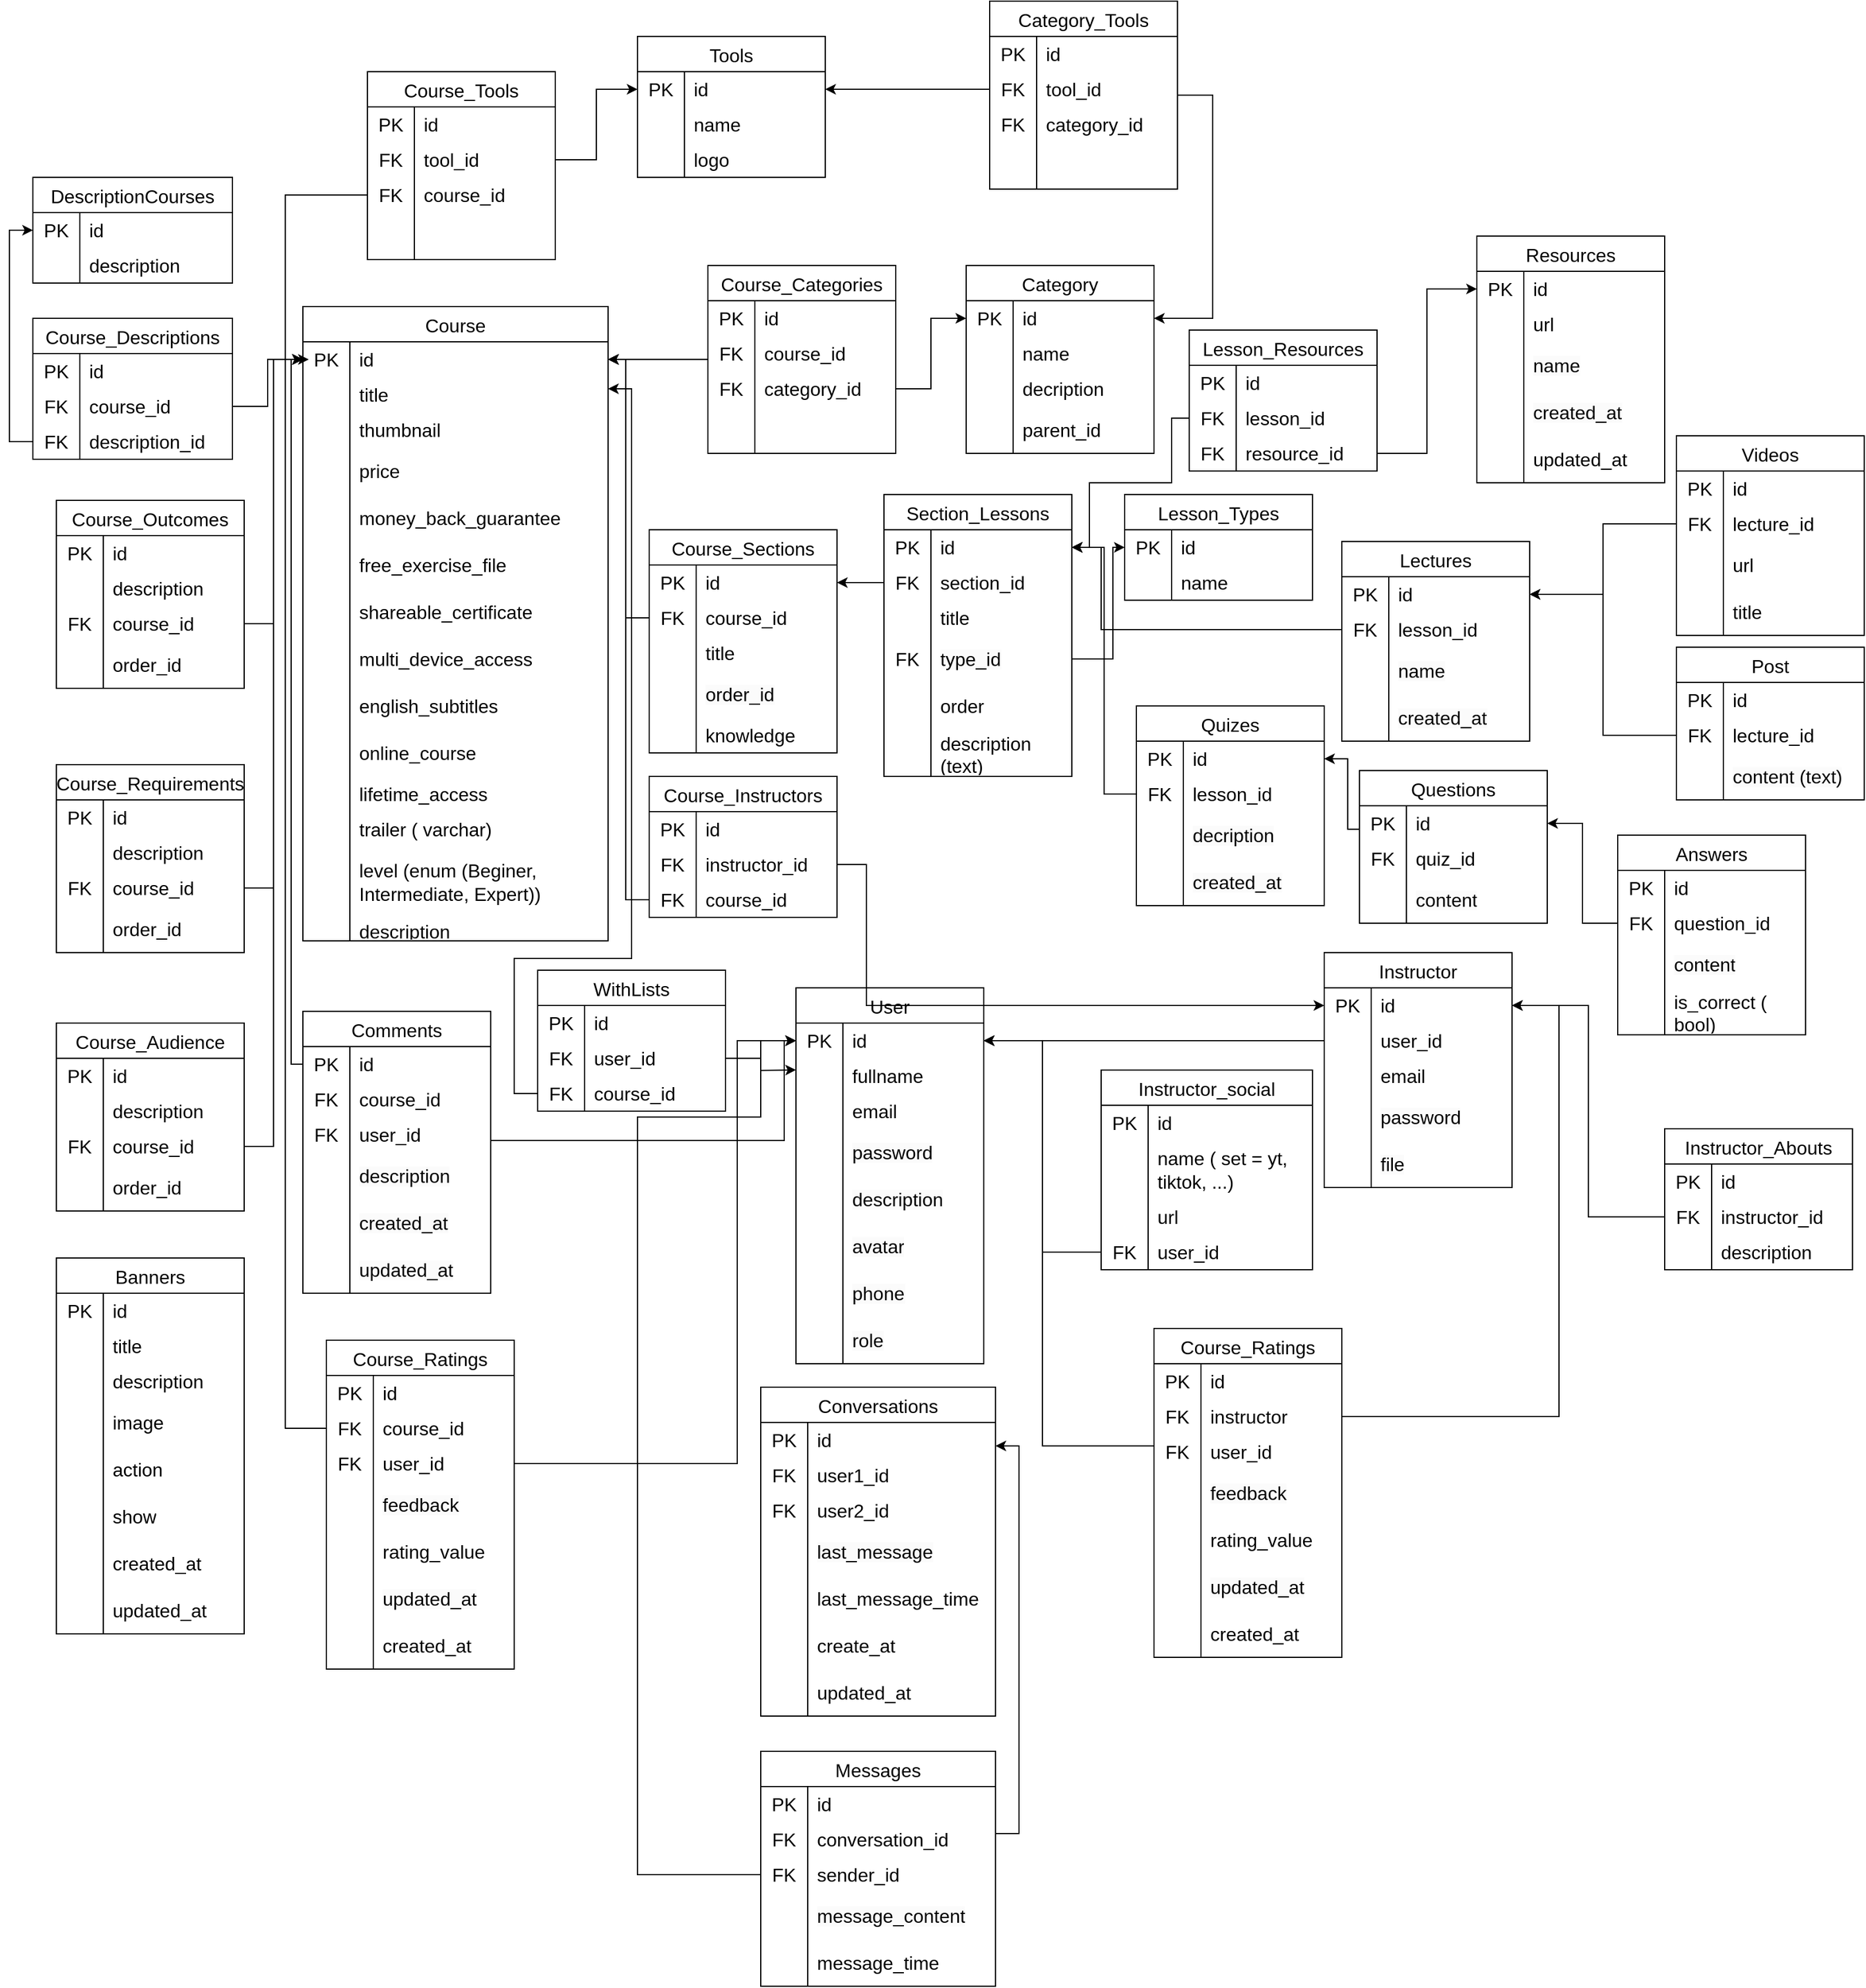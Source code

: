 <mxfile version="24.7.16">
  <diagram name="Trang-1" id="6W0UpyNHoblI5kqteama">
    <mxGraphModel dx="4300" dy="2840" grid="1" gridSize="10" guides="1" tooltips="1" connect="1" arrows="1" fold="1" page="1" pageScale="1" pageWidth="850" pageHeight="1100" math="0" shadow="0">
      <root>
        <mxCell id="0" />
        <mxCell id="1" parent="0" />
        <mxCell id="j18oVAxoRFeQK_d2ony4-1" value="Course" style="shape=table;startSize=30;container=1;collapsible=0;childLayout=tableLayout;fixedRows=1;rowLines=0;fontStyle=0;strokeColor=default;fontSize=16;" parent="1" vertex="1">
          <mxGeometry x="980" y="-100" width="260" height="540" as="geometry" />
        </mxCell>
        <mxCell id="j18oVAxoRFeQK_d2ony4-2" value="" style="shape=tableRow;horizontal=0;startSize=0;swimlaneHead=0;swimlaneBody=0;top=0;left=0;bottom=0;right=0;collapsible=0;dropTarget=0;fillColor=none;points=[[0,0.5],[1,0.5]];portConstraint=eastwest;strokeColor=inherit;fontSize=16;" parent="j18oVAxoRFeQK_d2ony4-1" vertex="1">
          <mxGeometry y="30" width="260" height="30" as="geometry" />
        </mxCell>
        <mxCell id="j18oVAxoRFeQK_d2ony4-3" value="PK" style="shape=partialRectangle;html=1;whiteSpace=wrap;connectable=0;fillColor=none;top=0;left=0;bottom=0;right=0;overflow=hidden;pointerEvents=1;strokeColor=inherit;fontSize=16;" parent="j18oVAxoRFeQK_d2ony4-2" vertex="1">
          <mxGeometry width="40" height="30" as="geometry">
            <mxRectangle width="40" height="30" as="alternateBounds" />
          </mxGeometry>
        </mxCell>
        <mxCell id="j18oVAxoRFeQK_d2ony4-4" value="id" style="shape=partialRectangle;html=1;whiteSpace=wrap;connectable=0;fillColor=none;top=0;left=0;bottom=0;right=0;align=left;spacingLeft=6;overflow=hidden;strokeColor=inherit;fontSize=16;" parent="j18oVAxoRFeQK_d2ony4-2" vertex="1">
          <mxGeometry x="40" width="220" height="30" as="geometry">
            <mxRectangle width="220" height="30" as="alternateBounds" />
          </mxGeometry>
        </mxCell>
        <mxCell id="j18oVAxoRFeQK_d2ony4-5" value="" style="shape=tableRow;horizontal=0;startSize=0;swimlaneHead=0;swimlaneBody=0;top=0;left=0;bottom=0;right=0;collapsible=0;dropTarget=0;fillColor=none;points=[[0,0.5],[1,0.5]];portConstraint=eastwest;strokeColor=inherit;fontSize=16;" parent="j18oVAxoRFeQK_d2ony4-1" vertex="1">
          <mxGeometry y="60" width="260" height="30" as="geometry" />
        </mxCell>
        <mxCell id="j18oVAxoRFeQK_d2ony4-6" value="" style="shape=partialRectangle;html=1;whiteSpace=wrap;connectable=0;fillColor=none;top=0;left=0;bottom=0;right=0;overflow=hidden;strokeColor=inherit;fontSize=16;" parent="j18oVAxoRFeQK_d2ony4-5" vertex="1">
          <mxGeometry width="40" height="30" as="geometry">
            <mxRectangle width="40" height="30" as="alternateBounds" />
          </mxGeometry>
        </mxCell>
        <mxCell id="j18oVAxoRFeQK_d2ony4-7" value="title&amp;nbsp;" style="shape=partialRectangle;html=1;whiteSpace=wrap;connectable=0;fillColor=none;top=0;left=0;bottom=0;right=0;align=left;spacingLeft=6;overflow=hidden;strokeColor=inherit;fontSize=16;" parent="j18oVAxoRFeQK_d2ony4-5" vertex="1">
          <mxGeometry x="40" width="220" height="30" as="geometry">
            <mxRectangle width="220" height="30" as="alternateBounds" />
          </mxGeometry>
        </mxCell>
        <mxCell id="j18oVAxoRFeQK_d2ony4-8" value="" style="shape=tableRow;horizontal=0;startSize=0;swimlaneHead=0;swimlaneBody=0;top=0;left=0;bottom=0;right=0;collapsible=0;dropTarget=0;fillColor=none;points=[[0,0.5],[1,0.5]];portConstraint=eastwest;strokeColor=inherit;fontSize=16;" parent="j18oVAxoRFeQK_d2ony4-1" vertex="1">
          <mxGeometry y="90" width="260" height="30" as="geometry" />
        </mxCell>
        <mxCell id="j18oVAxoRFeQK_d2ony4-9" value="" style="shape=partialRectangle;html=1;whiteSpace=wrap;connectable=0;fillColor=none;top=0;left=0;bottom=0;right=0;overflow=hidden;strokeColor=inherit;fontSize=16;" parent="j18oVAxoRFeQK_d2ony4-8" vertex="1">
          <mxGeometry width="40" height="30" as="geometry">
            <mxRectangle width="40" height="30" as="alternateBounds" />
          </mxGeometry>
        </mxCell>
        <mxCell id="j18oVAxoRFeQK_d2ony4-10" value="thumbnail" style="shape=partialRectangle;html=1;whiteSpace=wrap;connectable=0;fillColor=none;top=0;left=0;bottom=0;right=0;align=left;spacingLeft=6;overflow=hidden;strokeColor=inherit;fontSize=16;" parent="j18oVAxoRFeQK_d2ony4-8" vertex="1">
          <mxGeometry x="40" width="220" height="30" as="geometry">
            <mxRectangle width="220" height="30" as="alternateBounds" />
          </mxGeometry>
        </mxCell>
        <mxCell id="j18oVAxoRFeQK_d2ony4-11" value="" style="shape=tableRow;horizontal=0;startSize=0;swimlaneHead=0;swimlaneBody=0;top=0;left=0;bottom=0;right=0;collapsible=0;dropTarget=0;fillColor=none;points=[[0,0.5],[1,0.5]];portConstraint=eastwest;strokeColor=inherit;fontSize=16;" parent="j18oVAxoRFeQK_d2ony4-1" vertex="1">
          <mxGeometry y="120" width="260" height="40" as="geometry" />
        </mxCell>
        <mxCell id="j18oVAxoRFeQK_d2ony4-12" value="" style="shape=partialRectangle;html=1;whiteSpace=wrap;connectable=0;fillColor=none;top=0;left=0;bottom=0;right=0;overflow=hidden;strokeColor=inherit;fontSize=16;" parent="j18oVAxoRFeQK_d2ony4-11" vertex="1">
          <mxGeometry width="40" height="40" as="geometry">
            <mxRectangle width="40" height="40" as="alternateBounds" />
          </mxGeometry>
        </mxCell>
        <mxCell id="j18oVAxoRFeQK_d2ony4-13" value="price" style="shape=partialRectangle;html=1;whiteSpace=wrap;connectable=0;fillColor=none;top=0;left=0;bottom=0;right=0;align=left;spacingLeft=6;overflow=hidden;strokeColor=inherit;fontSize=16;" parent="j18oVAxoRFeQK_d2ony4-11" vertex="1">
          <mxGeometry x="40" width="220" height="40" as="geometry">
            <mxRectangle width="220" height="40" as="alternateBounds" />
          </mxGeometry>
        </mxCell>
        <mxCell id="j18oVAxoRFeQK_d2ony4-14" value="" style="shape=tableRow;horizontal=0;startSize=0;swimlaneHead=0;swimlaneBody=0;top=0;left=0;bottom=0;right=0;collapsible=0;dropTarget=0;fillColor=none;points=[[0,0.5],[1,0.5]];portConstraint=eastwest;strokeColor=inherit;fontSize=16;" parent="j18oVAxoRFeQK_d2ony4-1" vertex="1">
          <mxGeometry y="160" width="260" height="40" as="geometry" />
        </mxCell>
        <mxCell id="j18oVAxoRFeQK_d2ony4-15" value="" style="shape=partialRectangle;html=1;whiteSpace=wrap;connectable=0;fillColor=none;top=0;left=0;bottom=0;right=0;overflow=hidden;strokeColor=inherit;fontSize=16;" parent="j18oVAxoRFeQK_d2ony4-14" vertex="1">
          <mxGeometry width="40" height="40" as="geometry">
            <mxRectangle width="40" height="40" as="alternateBounds" />
          </mxGeometry>
        </mxCell>
        <mxCell id="j18oVAxoRFeQK_d2ony4-16" value="money_back_guarantee" style="shape=partialRectangle;html=1;whiteSpace=wrap;connectable=0;fillColor=none;top=0;left=0;bottom=0;right=0;align=left;spacingLeft=6;overflow=hidden;strokeColor=inherit;fontSize=16;" parent="j18oVAxoRFeQK_d2ony4-14" vertex="1">
          <mxGeometry x="40" width="220" height="40" as="geometry">
            <mxRectangle width="220" height="40" as="alternateBounds" />
          </mxGeometry>
        </mxCell>
        <mxCell id="j18oVAxoRFeQK_d2ony4-17" value="" style="shape=tableRow;horizontal=0;startSize=0;swimlaneHead=0;swimlaneBody=0;top=0;left=0;bottom=0;right=0;collapsible=0;dropTarget=0;fillColor=none;points=[[0,0.5],[1,0.5]];portConstraint=eastwest;strokeColor=inherit;fontSize=16;" parent="j18oVAxoRFeQK_d2ony4-1" vertex="1">
          <mxGeometry y="200" width="260" height="40" as="geometry" />
        </mxCell>
        <mxCell id="j18oVAxoRFeQK_d2ony4-18" value="" style="shape=partialRectangle;html=1;whiteSpace=wrap;connectable=0;fillColor=none;top=0;left=0;bottom=0;right=0;overflow=hidden;strokeColor=inherit;fontSize=16;" parent="j18oVAxoRFeQK_d2ony4-17" vertex="1">
          <mxGeometry width="40" height="40" as="geometry">
            <mxRectangle width="40" height="40" as="alternateBounds" />
          </mxGeometry>
        </mxCell>
        <mxCell id="j18oVAxoRFeQK_d2ony4-19" value="free_exercise_file" style="shape=partialRectangle;html=1;whiteSpace=wrap;connectable=0;fillColor=none;top=0;left=0;bottom=0;right=0;align=left;spacingLeft=6;overflow=hidden;strokeColor=inherit;fontSize=16;" parent="j18oVAxoRFeQK_d2ony4-17" vertex="1">
          <mxGeometry x="40" width="220" height="40" as="geometry">
            <mxRectangle width="220" height="40" as="alternateBounds" />
          </mxGeometry>
        </mxCell>
        <mxCell id="j18oVAxoRFeQK_d2ony4-20" value="" style="shape=tableRow;horizontal=0;startSize=0;swimlaneHead=0;swimlaneBody=0;top=0;left=0;bottom=0;right=0;collapsible=0;dropTarget=0;fillColor=none;points=[[0,0.5],[1,0.5]];portConstraint=eastwest;strokeColor=inherit;fontSize=16;" parent="j18oVAxoRFeQK_d2ony4-1" vertex="1">
          <mxGeometry y="240" width="260" height="40" as="geometry" />
        </mxCell>
        <mxCell id="j18oVAxoRFeQK_d2ony4-21" value="" style="shape=partialRectangle;html=1;whiteSpace=wrap;connectable=0;fillColor=none;top=0;left=0;bottom=0;right=0;overflow=hidden;strokeColor=inherit;fontSize=16;" parent="j18oVAxoRFeQK_d2ony4-20" vertex="1">
          <mxGeometry width="40" height="40" as="geometry">
            <mxRectangle width="40" height="40" as="alternateBounds" />
          </mxGeometry>
        </mxCell>
        <mxCell id="j18oVAxoRFeQK_d2ony4-22" value="shareable_certificate" style="shape=partialRectangle;html=1;whiteSpace=wrap;connectable=0;fillColor=none;top=0;left=0;bottom=0;right=0;align=left;spacingLeft=6;overflow=hidden;strokeColor=inherit;fontSize=16;" parent="j18oVAxoRFeQK_d2ony4-20" vertex="1">
          <mxGeometry x="40" width="220" height="40" as="geometry">
            <mxRectangle width="220" height="40" as="alternateBounds" />
          </mxGeometry>
        </mxCell>
        <mxCell id="j18oVAxoRFeQK_d2ony4-23" value="" style="shape=tableRow;horizontal=0;startSize=0;swimlaneHead=0;swimlaneBody=0;top=0;left=0;bottom=0;right=0;collapsible=0;dropTarget=0;fillColor=none;points=[[0,0.5],[1,0.5]];portConstraint=eastwest;strokeColor=inherit;fontSize=16;" parent="j18oVAxoRFeQK_d2ony4-1" vertex="1">
          <mxGeometry y="280" width="260" height="40" as="geometry" />
        </mxCell>
        <mxCell id="j18oVAxoRFeQK_d2ony4-24" value="" style="shape=partialRectangle;html=1;whiteSpace=wrap;connectable=0;fillColor=none;top=0;left=0;bottom=0;right=0;overflow=hidden;strokeColor=inherit;fontSize=16;" parent="j18oVAxoRFeQK_d2ony4-23" vertex="1">
          <mxGeometry width="40" height="40" as="geometry">
            <mxRectangle width="40" height="40" as="alternateBounds" />
          </mxGeometry>
        </mxCell>
        <mxCell id="j18oVAxoRFeQK_d2ony4-25" value="multi_device_access" style="shape=partialRectangle;html=1;whiteSpace=wrap;connectable=0;fillColor=none;top=0;left=0;bottom=0;right=0;align=left;spacingLeft=6;overflow=hidden;strokeColor=inherit;fontSize=16;" parent="j18oVAxoRFeQK_d2ony4-23" vertex="1">
          <mxGeometry x="40" width="220" height="40" as="geometry">
            <mxRectangle width="220" height="40" as="alternateBounds" />
          </mxGeometry>
        </mxCell>
        <mxCell id="j18oVAxoRFeQK_d2ony4-26" value="" style="shape=tableRow;horizontal=0;startSize=0;swimlaneHead=0;swimlaneBody=0;top=0;left=0;bottom=0;right=0;collapsible=0;dropTarget=0;fillColor=none;points=[[0,0.5],[1,0.5]];portConstraint=eastwest;strokeColor=inherit;fontSize=16;" parent="j18oVAxoRFeQK_d2ony4-1" vertex="1">
          <mxGeometry y="320" width="260" height="40" as="geometry" />
        </mxCell>
        <mxCell id="j18oVAxoRFeQK_d2ony4-27" value="" style="shape=partialRectangle;html=1;whiteSpace=wrap;connectable=0;fillColor=none;top=0;left=0;bottom=0;right=0;overflow=hidden;strokeColor=inherit;fontSize=16;" parent="j18oVAxoRFeQK_d2ony4-26" vertex="1">
          <mxGeometry width="40" height="40" as="geometry">
            <mxRectangle width="40" height="40" as="alternateBounds" />
          </mxGeometry>
        </mxCell>
        <mxCell id="j18oVAxoRFeQK_d2ony4-28" value="english_subtitles" style="shape=partialRectangle;html=1;whiteSpace=wrap;connectable=0;fillColor=none;top=0;left=0;bottom=0;right=0;align=left;spacingLeft=6;overflow=hidden;strokeColor=inherit;fontSize=16;" parent="j18oVAxoRFeQK_d2ony4-26" vertex="1">
          <mxGeometry x="40" width="220" height="40" as="geometry">
            <mxRectangle width="220" height="40" as="alternateBounds" />
          </mxGeometry>
        </mxCell>
        <mxCell id="j18oVAxoRFeQK_d2ony4-29" value="" style="shape=tableRow;horizontal=0;startSize=0;swimlaneHead=0;swimlaneBody=0;top=0;left=0;bottom=0;right=0;collapsible=0;dropTarget=0;fillColor=none;points=[[0,0.5],[1,0.5]];portConstraint=eastwest;strokeColor=inherit;fontSize=16;" parent="j18oVAxoRFeQK_d2ony4-1" vertex="1">
          <mxGeometry y="360" width="260" height="40" as="geometry" />
        </mxCell>
        <mxCell id="j18oVAxoRFeQK_d2ony4-30" value="" style="shape=partialRectangle;html=1;whiteSpace=wrap;connectable=0;fillColor=none;top=0;left=0;bottom=0;right=0;overflow=hidden;strokeColor=inherit;fontSize=16;" parent="j18oVAxoRFeQK_d2ony4-29" vertex="1">
          <mxGeometry width="40" height="40" as="geometry">
            <mxRectangle width="40" height="40" as="alternateBounds" />
          </mxGeometry>
        </mxCell>
        <mxCell id="j18oVAxoRFeQK_d2ony4-31" value="online_course" style="shape=partialRectangle;html=1;whiteSpace=wrap;connectable=0;fillColor=none;top=0;left=0;bottom=0;right=0;align=left;spacingLeft=6;overflow=hidden;strokeColor=inherit;fontSize=16;" parent="j18oVAxoRFeQK_d2ony4-29" vertex="1">
          <mxGeometry x="40" width="220" height="40" as="geometry">
            <mxRectangle width="220" height="40" as="alternateBounds" />
          </mxGeometry>
        </mxCell>
        <mxCell id="j18oVAxoRFeQK_d2ony4-32" value="" style="shape=tableRow;horizontal=0;startSize=0;swimlaneHead=0;swimlaneBody=0;top=0;left=0;bottom=0;right=0;collapsible=0;dropTarget=0;fillColor=none;points=[[0,0.5],[1,0.5]];portConstraint=eastwest;strokeColor=inherit;fontSize=16;" parent="j18oVAxoRFeQK_d2ony4-1" vertex="1">
          <mxGeometry y="400" width="260" height="30" as="geometry" />
        </mxCell>
        <mxCell id="j18oVAxoRFeQK_d2ony4-33" value="" style="shape=partialRectangle;html=1;whiteSpace=wrap;connectable=0;fillColor=none;top=0;left=0;bottom=0;right=0;overflow=hidden;strokeColor=inherit;fontSize=16;" parent="j18oVAxoRFeQK_d2ony4-32" vertex="1">
          <mxGeometry width="40" height="30" as="geometry">
            <mxRectangle width="40" height="30" as="alternateBounds" />
          </mxGeometry>
        </mxCell>
        <mxCell id="j18oVAxoRFeQK_d2ony4-34" value="lifetime_access" style="shape=partialRectangle;html=1;whiteSpace=wrap;connectable=0;fillColor=none;top=0;left=0;bottom=0;right=0;align=left;spacingLeft=6;overflow=hidden;strokeColor=inherit;fontSize=16;" parent="j18oVAxoRFeQK_d2ony4-32" vertex="1">
          <mxGeometry x="40" width="220" height="30" as="geometry">
            <mxRectangle width="220" height="30" as="alternateBounds" />
          </mxGeometry>
        </mxCell>
        <mxCell id="j18oVAxoRFeQK_d2ony4-35" value="" style="shape=tableRow;horizontal=0;startSize=0;swimlaneHead=0;swimlaneBody=0;top=0;left=0;bottom=0;right=0;collapsible=0;dropTarget=0;fillColor=none;points=[[0,0.5],[1,0.5]];portConstraint=eastwest;strokeColor=inherit;fontSize=16;" parent="j18oVAxoRFeQK_d2ony4-1" vertex="1">
          <mxGeometry y="430" width="260" height="30" as="geometry" />
        </mxCell>
        <mxCell id="j18oVAxoRFeQK_d2ony4-36" value="" style="shape=partialRectangle;html=1;whiteSpace=wrap;connectable=0;fillColor=none;top=0;left=0;bottom=0;right=0;overflow=hidden;strokeColor=inherit;fontSize=16;" parent="j18oVAxoRFeQK_d2ony4-35" vertex="1">
          <mxGeometry width="40" height="30" as="geometry">
            <mxRectangle width="40" height="30" as="alternateBounds" />
          </mxGeometry>
        </mxCell>
        <mxCell id="j18oVAxoRFeQK_d2ony4-37" value="trailer ( varchar)" style="shape=partialRectangle;html=1;whiteSpace=wrap;connectable=0;fillColor=none;top=0;left=0;bottom=0;right=0;align=left;spacingLeft=6;overflow=hidden;strokeColor=inherit;fontSize=16;" parent="j18oVAxoRFeQK_d2ony4-35" vertex="1">
          <mxGeometry x="40" width="220" height="30" as="geometry">
            <mxRectangle width="220" height="30" as="alternateBounds" />
          </mxGeometry>
        </mxCell>
        <mxCell id="j18oVAxoRFeQK_d2ony4-38" value="" style="shape=tableRow;horizontal=0;startSize=0;swimlaneHead=0;swimlaneBody=0;top=0;left=0;bottom=0;right=0;collapsible=0;dropTarget=0;fillColor=none;points=[[0,0.5],[1,0.5]];portConstraint=eastwest;strokeColor=inherit;fontSize=16;" parent="j18oVAxoRFeQK_d2ony4-1" vertex="1">
          <mxGeometry y="460" width="260" height="60" as="geometry" />
        </mxCell>
        <mxCell id="j18oVAxoRFeQK_d2ony4-39" value="" style="shape=partialRectangle;html=1;whiteSpace=wrap;connectable=0;fillColor=none;top=0;left=0;bottom=0;right=0;overflow=hidden;strokeColor=inherit;fontSize=16;" parent="j18oVAxoRFeQK_d2ony4-38" vertex="1">
          <mxGeometry width="40" height="60" as="geometry">
            <mxRectangle width="40" height="60" as="alternateBounds" />
          </mxGeometry>
        </mxCell>
        <mxCell id="j18oVAxoRFeQK_d2ony4-40" value="level (enum (Beginer,&amp;nbsp;&lt;div&gt;&lt;span&gt;&lt;/span&gt;&lt;span&gt;&lt;/span&gt;&lt;span style=&quot;white-space-collapse: preserve;&quot;&gt;Intermediate, &lt;/span&gt;&lt;span&gt;&lt;/span&gt;&lt;span&gt;&lt;/span&gt;&lt;span style=&quot;white-space-collapse: preserve;&quot;&gt;Expert&lt;/span&gt;))&lt;/div&gt;" style="shape=partialRectangle;html=1;whiteSpace=wrap;connectable=0;fillColor=none;top=0;left=0;bottom=0;right=0;align=left;spacingLeft=6;overflow=hidden;strokeColor=inherit;fontSize=16;" parent="j18oVAxoRFeQK_d2ony4-38" vertex="1">
          <mxGeometry x="40" width="220" height="60" as="geometry">
            <mxRectangle width="220" height="60" as="alternateBounds" />
          </mxGeometry>
        </mxCell>
        <mxCell id="kgag-Mx8ae9QnD5yazCb-52" value="" style="shape=tableRow;horizontal=0;startSize=0;swimlaneHead=0;swimlaneBody=0;top=0;left=0;bottom=0;right=0;collapsible=0;dropTarget=0;fillColor=none;points=[[0,0.5],[1,0.5]];portConstraint=eastwest;strokeColor=inherit;fontSize=16;" parent="j18oVAxoRFeQK_d2ony4-1" vertex="1">
          <mxGeometry y="520" width="260" height="20" as="geometry" />
        </mxCell>
        <mxCell id="kgag-Mx8ae9QnD5yazCb-53" value="" style="shape=partialRectangle;html=1;whiteSpace=wrap;connectable=0;fillColor=none;top=0;left=0;bottom=0;right=0;overflow=hidden;strokeColor=inherit;fontSize=16;" parent="kgag-Mx8ae9QnD5yazCb-52" vertex="1">
          <mxGeometry width="40" height="20" as="geometry">
            <mxRectangle width="40" height="20" as="alternateBounds" />
          </mxGeometry>
        </mxCell>
        <mxCell id="kgag-Mx8ae9QnD5yazCb-54" value="description" style="shape=partialRectangle;html=1;whiteSpace=wrap;connectable=0;fillColor=none;top=0;left=0;bottom=0;right=0;align=left;spacingLeft=6;overflow=hidden;strokeColor=inherit;fontSize=16;" parent="kgag-Mx8ae9QnD5yazCb-52" vertex="1">
          <mxGeometry x="40" width="220" height="20" as="geometry">
            <mxRectangle width="220" height="20" as="alternateBounds" />
          </mxGeometry>
        </mxCell>
        <mxCell id="j18oVAxoRFeQK_d2ony4-41" value="DescriptionCourses" style="shape=table;startSize=30;container=1;collapsible=0;childLayout=tableLayout;fixedRows=1;rowLines=0;fontStyle=0;strokeColor=default;fontSize=16;" parent="1" vertex="1">
          <mxGeometry x="750" y="-210" width="170" height="90" as="geometry" />
        </mxCell>
        <mxCell id="j18oVAxoRFeQK_d2ony4-42" value="" style="shape=tableRow;horizontal=0;startSize=0;swimlaneHead=0;swimlaneBody=0;top=0;left=0;bottom=0;right=0;collapsible=0;dropTarget=0;fillColor=none;points=[[0,0.5],[1,0.5]];portConstraint=eastwest;strokeColor=inherit;fontSize=16;" parent="j18oVAxoRFeQK_d2ony4-41" vertex="1">
          <mxGeometry y="30" width="170" height="30" as="geometry" />
        </mxCell>
        <mxCell id="j18oVAxoRFeQK_d2ony4-43" value="PK" style="shape=partialRectangle;html=1;whiteSpace=wrap;connectable=0;fillColor=none;top=0;left=0;bottom=0;right=0;overflow=hidden;pointerEvents=1;strokeColor=inherit;fontSize=16;" parent="j18oVAxoRFeQK_d2ony4-42" vertex="1">
          <mxGeometry width="40" height="30" as="geometry">
            <mxRectangle width="40" height="30" as="alternateBounds" />
          </mxGeometry>
        </mxCell>
        <mxCell id="j18oVAxoRFeQK_d2ony4-44" value="id" style="shape=partialRectangle;html=1;whiteSpace=wrap;connectable=0;fillColor=none;top=0;left=0;bottom=0;right=0;align=left;spacingLeft=6;overflow=hidden;strokeColor=inherit;fontSize=16;" parent="j18oVAxoRFeQK_d2ony4-42" vertex="1">
          <mxGeometry x="40" width="130" height="30" as="geometry">
            <mxRectangle width="130" height="30" as="alternateBounds" />
          </mxGeometry>
        </mxCell>
        <mxCell id="j18oVAxoRFeQK_d2ony4-48" value="" style="shape=tableRow;horizontal=0;startSize=0;swimlaneHead=0;swimlaneBody=0;top=0;left=0;bottom=0;right=0;collapsible=0;dropTarget=0;fillColor=none;points=[[0,0.5],[1,0.5]];portConstraint=eastwest;strokeColor=inherit;fontSize=16;" parent="j18oVAxoRFeQK_d2ony4-41" vertex="1">
          <mxGeometry y="60" width="170" height="30" as="geometry" />
        </mxCell>
        <mxCell id="j18oVAxoRFeQK_d2ony4-49" value="" style="shape=partialRectangle;html=1;whiteSpace=wrap;connectable=0;fillColor=none;top=0;left=0;bottom=0;right=0;overflow=hidden;strokeColor=inherit;fontSize=16;" parent="j18oVAxoRFeQK_d2ony4-48" vertex="1">
          <mxGeometry width="40" height="30" as="geometry">
            <mxRectangle width="40" height="30" as="alternateBounds" />
          </mxGeometry>
        </mxCell>
        <mxCell id="j18oVAxoRFeQK_d2ony4-50" value="description" style="shape=partialRectangle;html=1;whiteSpace=wrap;connectable=0;fillColor=none;top=0;left=0;bottom=0;right=0;align=left;spacingLeft=6;overflow=hidden;strokeColor=inherit;fontSize=16;" parent="j18oVAxoRFeQK_d2ony4-48" vertex="1">
          <mxGeometry x="40" width="130" height="30" as="geometry">
            <mxRectangle width="130" height="30" as="alternateBounds" />
          </mxGeometry>
        </mxCell>
        <mxCell id="j18oVAxoRFeQK_d2ony4-52" value="Category" style="shape=table;startSize=30;container=1;collapsible=0;childLayout=tableLayout;fixedRows=1;rowLines=0;fontStyle=0;strokeColor=default;fontSize=16;" parent="1" vertex="1">
          <mxGeometry x="1545" y="-135" width="160" height="160" as="geometry" />
        </mxCell>
        <mxCell id="j18oVAxoRFeQK_d2ony4-53" value="" style="shape=tableRow;horizontal=0;startSize=0;swimlaneHead=0;swimlaneBody=0;top=0;left=0;bottom=0;right=0;collapsible=0;dropTarget=0;fillColor=none;points=[[0,0.5],[1,0.5]];portConstraint=eastwest;strokeColor=inherit;fontSize=16;" parent="j18oVAxoRFeQK_d2ony4-52" vertex="1">
          <mxGeometry y="30" width="160" height="30" as="geometry" />
        </mxCell>
        <mxCell id="j18oVAxoRFeQK_d2ony4-54" value="PK" style="shape=partialRectangle;html=1;whiteSpace=wrap;connectable=0;fillColor=none;top=0;left=0;bottom=0;right=0;overflow=hidden;pointerEvents=1;strokeColor=inherit;fontSize=16;" parent="j18oVAxoRFeQK_d2ony4-53" vertex="1">
          <mxGeometry width="40" height="30" as="geometry">
            <mxRectangle width="40" height="30" as="alternateBounds" />
          </mxGeometry>
        </mxCell>
        <mxCell id="j18oVAxoRFeQK_d2ony4-55" value="id" style="shape=partialRectangle;html=1;whiteSpace=wrap;connectable=0;fillColor=none;top=0;left=0;bottom=0;right=0;align=left;spacingLeft=6;overflow=hidden;strokeColor=inherit;fontSize=16;" parent="j18oVAxoRFeQK_d2ony4-53" vertex="1">
          <mxGeometry x="40" width="120" height="30" as="geometry">
            <mxRectangle width="120" height="30" as="alternateBounds" />
          </mxGeometry>
        </mxCell>
        <mxCell id="j18oVAxoRFeQK_d2ony4-56" value="" style="shape=tableRow;horizontal=0;startSize=0;swimlaneHead=0;swimlaneBody=0;top=0;left=0;bottom=0;right=0;collapsible=0;dropTarget=0;fillColor=none;points=[[0,0.5],[1,0.5]];portConstraint=eastwest;strokeColor=inherit;fontSize=16;" parent="j18oVAxoRFeQK_d2ony4-52" vertex="1">
          <mxGeometry y="60" width="160" height="30" as="geometry" />
        </mxCell>
        <mxCell id="j18oVAxoRFeQK_d2ony4-57" value="" style="shape=partialRectangle;html=1;whiteSpace=wrap;connectable=0;fillColor=none;top=0;left=0;bottom=0;right=0;overflow=hidden;strokeColor=inherit;fontSize=16;" parent="j18oVAxoRFeQK_d2ony4-56" vertex="1">
          <mxGeometry width="40" height="30" as="geometry">
            <mxRectangle width="40" height="30" as="alternateBounds" />
          </mxGeometry>
        </mxCell>
        <mxCell id="j18oVAxoRFeQK_d2ony4-58" value="name" style="shape=partialRectangle;html=1;whiteSpace=wrap;connectable=0;fillColor=none;top=0;left=0;bottom=0;right=0;align=left;spacingLeft=6;overflow=hidden;strokeColor=inherit;fontSize=16;" parent="j18oVAxoRFeQK_d2ony4-56" vertex="1">
          <mxGeometry x="40" width="120" height="30" as="geometry">
            <mxRectangle width="120" height="30" as="alternateBounds" />
          </mxGeometry>
        </mxCell>
        <mxCell id="j18oVAxoRFeQK_d2ony4-59" value="" style="shape=tableRow;horizontal=0;startSize=0;swimlaneHead=0;swimlaneBody=0;top=0;left=0;bottom=0;right=0;collapsible=0;dropTarget=0;fillColor=none;points=[[0,0.5],[1,0.5]];portConstraint=eastwest;strokeColor=inherit;fontSize=16;" parent="j18oVAxoRFeQK_d2ony4-52" vertex="1">
          <mxGeometry y="90" width="160" height="30" as="geometry" />
        </mxCell>
        <mxCell id="j18oVAxoRFeQK_d2ony4-60" value="" style="shape=partialRectangle;html=1;whiteSpace=wrap;connectable=0;fillColor=none;top=0;left=0;bottom=0;right=0;overflow=hidden;strokeColor=inherit;fontSize=16;" parent="j18oVAxoRFeQK_d2ony4-59" vertex="1">
          <mxGeometry width="40" height="30" as="geometry">
            <mxRectangle width="40" height="30" as="alternateBounds" />
          </mxGeometry>
        </mxCell>
        <mxCell id="j18oVAxoRFeQK_d2ony4-61" value="decription" style="shape=partialRectangle;html=1;whiteSpace=wrap;connectable=0;fillColor=none;top=0;left=0;bottom=0;right=0;align=left;spacingLeft=6;overflow=hidden;strokeColor=inherit;fontSize=16;" parent="j18oVAxoRFeQK_d2ony4-59" vertex="1">
          <mxGeometry x="40" width="120" height="30" as="geometry">
            <mxRectangle width="120" height="30" as="alternateBounds" />
          </mxGeometry>
        </mxCell>
        <mxCell id="j18oVAxoRFeQK_d2ony4-62" value="" style="shape=tableRow;horizontal=0;startSize=0;swimlaneHead=0;swimlaneBody=0;top=0;left=0;bottom=0;right=0;collapsible=0;dropTarget=0;fillColor=none;points=[[0,0.5],[1,0.5]];portConstraint=eastwest;strokeColor=inherit;fontSize=16;" parent="j18oVAxoRFeQK_d2ony4-52" vertex="1">
          <mxGeometry y="120" width="160" height="40" as="geometry" />
        </mxCell>
        <mxCell id="j18oVAxoRFeQK_d2ony4-63" value="" style="shape=partialRectangle;html=1;whiteSpace=wrap;connectable=0;fillColor=none;top=0;left=0;bottom=0;right=0;overflow=hidden;strokeColor=inherit;fontSize=16;" parent="j18oVAxoRFeQK_d2ony4-62" vertex="1">
          <mxGeometry width="40" height="40" as="geometry">
            <mxRectangle width="40" height="40" as="alternateBounds" />
          </mxGeometry>
        </mxCell>
        <mxCell id="j18oVAxoRFeQK_d2ony4-64" value="parent_id" style="shape=partialRectangle;html=1;whiteSpace=wrap;connectable=0;fillColor=none;top=0;left=0;bottom=0;right=0;align=left;spacingLeft=6;overflow=hidden;strokeColor=inherit;fontSize=16;" parent="j18oVAxoRFeQK_d2ony4-62" vertex="1">
          <mxGeometry x="40" width="120" height="40" as="geometry">
            <mxRectangle width="120" height="40" as="alternateBounds" />
          </mxGeometry>
        </mxCell>
        <mxCell id="j18oVAxoRFeQK_d2ony4-65" style="edgeStyle=orthogonalEdgeStyle;rounded=0;orthogonalLoop=1;jettySize=auto;html=1;" parent="1" source="j18oVAxoRFeQK_d2ony4-66" target="j18oVAxoRFeQK_d2ony4-2" edge="1">
          <mxGeometry relative="1" as="geometry" />
        </mxCell>
        <mxCell id="j18oVAxoRFeQK_d2ony4-66" value="Course_Categories" style="shape=table;startSize=30;container=1;collapsible=0;childLayout=tableLayout;fixedRows=1;rowLines=0;fontStyle=0;strokeColor=default;fontSize=16;" parent="1" vertex="1">
          <mxGeometry x="1325" y="-135" width="160" height="160" as="geometry" />
        </mxCell>
        <mxCell id="j18oVAxoRFeQK_d2ony4-67" value="" style="shape=tableRow;horizontal=0;startSize=0;swimlaneHead=0;swimlaneBody=0;top=0;left=0;bottom=0;right=0;collapsible=0;dropTarget=0;fillColor=none;points=[[0,0.5],[1,0.5]];portConstraint=eastwest;strokeColor=inherit;fontSize=16;" parent="j18oVAxoRFeQK_d2ony4-66" vertex="1">
          <mxGeometry y="30" width="160" height="30" as="geometry" />
        </mxCell>
        <mxCell id="j18oVAxoRFeQK_d2ony4-68" value="PK" style="shape=partialRectangle;html=1;whiteSpace=wrap;connectable=0;fillColor=none;top=0;left=0;bottom=0;right=0;overflow=hidden;pointerEvents=1;strokeColor=inherit;fontSize=16;" parent="j18oVAxoRFeQK_d2ony4-67" vertex="1">
          <mxGeometry width="40" height="30" as="geometry">
            <mxRectangle width="40" height="30" as="alternateBounds" />
          </mxGeometry>
        </mxCell>
        <mxCell id="j18oVAxoRFeQK_d2ony4-69" value="id" style="shape=partialRectangle;html=1;whiteSpace=wrap;connectable=0;fillColor=none;top=0;left=0;bottom=0;right=0;align=left;spacingLeft=6;overflow=hidden;strokeColor=inherit;fontSize=16;" parent="j18oVAxoRFeQK_d2ony4-67" vertex="1">
          <mxGeometry x="40" width="120" height="30" as="geometry">
            <mxRectangle width="120" height="30" as="alternateBounds" />
          </mxGeometry>
        </mxCell>
        <mxCell id="j18oVAxoRFeQK_d2ony4-70" value="" style="shape=tableRow;horizontal=0;startSize=0;swimlaneHead=0;swimlaneBody=0;top=0;left=0;bottom=0;right=0;collapsible=0;dropTarget=0;fillColor=none;points=[[0,0.5],[1,0.5]];portConstraint=eastwest;strokeColor=inherit;fontSize=16;" parent="j18oVAxoRFeQK_d2ony4-66" vertex="1">
          <mxGeometry y="60" width="160" height="30" as="geometry" />
        </mxCell>
        <mxCell id="j18oVAxoRFeQK_d2ony4-71" value="FK" style="shape=partialRectangle;html=1;whiteSpace=wrap;connectable=0;fillColor=none;top=0;left=0;bottom=0;right=0;overflow=hidden;strokeColor=inherit;fontSize=16;" parent="j18oVAxoRFeQK_d2ony4-70" vertex="1">
          <mxGeometry width="40" height="30" as="geometry">
            <mxRectangle width="40" height="30" as="alternateBounds" />
          </mxGeometry>
        </mxCell>
        <mxCell id="j18oVAxoRFeQK_d2ony4-72" value="course_id" style="shape=partialRectangle;html=1;whiteSpace=wrap;connectable=0;fillColor=none;top=0;left=0;bottom=0;right=0;align=left;spacingLeft=6;overflow=hidden;strokeColor=inherit;fontSize=16;" parent="j18oVAxoRFeQK_d2ony4-70" vertex="1">
          <mxGeometry x="40" width="120" height="30" as="geometry">
            <mxRectangle width="120" height="30" as="alternateBounds" />
          </mxGeometry>
        </mxCell>
        <mxCell id="j18oVAxoRFeQK_d2ony4-73" value="" style="shape=tableRow;horizontal=0;startSize=0;swimlaneHead=0;swimlaneBody=0;top=0;left=0;bottom=0;right=0;collapsible=0;dropTarget=0;fillColor=none;points=[[0,0.5],[1,0.5]];portConstraint=eastwest;strokeColor=inherit;fontSize=16;" parent="j18oVAxoRFeQK_d2ony4-66" vertex="1">
          <mxGeometry y="90" width="160" height="30" as="geometry" />
        </mxCell>
        <mxCell id="j18oVAxoRFeQK_d2ony4-74" value="FK" style="shape=partialRectangle;html=1;whiteSpace=wrap;connectable=0;fillColor=none;top=0;left=0;bottom=0;right=0;overflow=hidden;strokeColor=inherit;fontSize=16;" parent="j18oVAxoRFeQK_d2ony4-73" vertex="1">
          <mxGeometry width="40" height="30" as="geometry">
            <mxRectangle width="40" height="30" as="alternateBounds" />
          </mxGeometry>
        </mxCell>
        <mxCell id="j18oVAxoRFeQK_d2ony4-75" value="category_id" style="shape=partialRectangle;html=1;whiteSpace=wrap;connectable=0;fillColor=none;top=0;left=0;bottom=0;right=0;align=left;spacingLeft=6;overflow=hidden;strokeColor=inherit;fontSize=16;" parent="j18oVAxoRFeQK_d2ony4-73" vertex="1">
          <mxGeometry x="40" width="120" height="30" as="geometry">
            <mxRectangle width="120" height="30" as="alternateBounds" />
          </mxGeometry>
        </mxCell>
        <mxCell id="j18oVAxoRFeQK_d2ony4-76" value="" style="shape=tableRow;horizontal=0;startSize=0;swimlaneHead=0;swimlaneBody=0;top=0;left=0;bottom=0;right=0;collapsible=0;dropTarget=0;fillColor=none;points=[[0,0.5],[1,0.5]];portConstraint=eastwest;strokeColor=inherit;fontSize=16;" parent="j18oVAxoRFeQK_d2ony4-66" vertex="1">
          <mxGeometry y="120" width="160" height="40" as="geometry" />
        </mxCell>
        <mxCell id="j18oVAxoRFeQK_d2ony4-77" value="" style="shape=partialRectangle;html=1;whiteSpace=wrap;connectable=0;fillColor=none;top=0;left=0;bottom=0;right=0;overflow=hidden;strokeColor=inherit;fontSize=16;" parent="j18oVAxoRFeQK_d2ony4-76" vertex="1">
          <mxGeometry width="40" height="40" as="geometry">
            <mxRectangle width="40" height="40" as="alternateBounds" />
          </mxGeometry>
        </mxCell>
        <mxCell id="j18oVAxoRFeQK_d2ony4-78" value="" style="shape=partialRectangle;html=1;whiteSpace=wrap;connectable=0;fillColor=none;top=0;left=0;bottom=0;right=0;align=left;spacingLeft=6;overflow=hidden;strokeColor=inherit;fontSize=16;" parent="j18oVAxoRFeQK_d2ony4-76" vertex="1">
          <mxGeometry x="40" width="120" height="40" as="geometry">
            <mxRectangle width="120" height="40" as="alternateBounds" />
          </mxGeometry>
        </mxCell>
        <mxCell id="j18oVAxoRFeQK_d2ony4-79" style="edgeStyle=orthogonalEdgeStyle;rounded=0;orthogonalLoop=1;jettySize=auto;html=1;" parent="1" source="j18oVAxoRFeQK_d2ony4-73" target="j18oVAxoRFeQK_d2ony4-53" edge="1">
          <mxGeometry relative="1" as="geometry" />
        </mxCell>
        <mxCell id="j18oVAxoRFeQK_d2ony4-80" value="Course_Outcomes" style="shape=table;startSize=30;container=1;collapsible=0;childLayout=tableLayout;fixedRows=1;rowLines=0;fontStyle=0;strokeColor=default;fontSize=16;" parent="1" vertex="1">
          <mxGeometry x="770" y="65" width="160" height="160" as="geometry" />
        </mxCell>
        <mxCell id="j18oVAxoRFeQK_d2ony4-81" value="" style="shape=tableRow;horizontal=0;startSize=0;swimlaneHead=0;swimlaneBody=0;top=0;left=0;bottom=0;right=0;collapsible=0;dropTarget=0;fillColor=none;points=[[0,0.5],[1,0.5]];portConstraint=eastwest;strokeColor=inherit;fontSize=16;" parent="j18oVAxoRFeQK_d2ony4-80" vertex="1">
          <mxGeometry y="30" width="160" height="30" as="geometry" />
        </mxCell>
        <mxCell id="j18oVAxoRFeQK_d2ony4-82" value="PK" style="shape=partialRectangle;html=1;whiteSpace=wrap;connectable=0;fillColor=none;top=0;left=0;bottom=0;right=0;overflow=hidden;pointerEvents=1;strokeColor=inherit;fontSize=16;" parent="j18oVAxoRFeQK_d2ony4-81" vertex="1">
          <mxGeometry width="40" height="30" as="geometry">
            <mxRectangle width="40" height="30" as="alternateBounds" />
          </mxGeometry>
        </mxCell>
        <mxCell id="j18oVAxoRFeQK_d2ony4-83" value="id" style="shape=partialRectangle;html=1;whiteSpace=wrap;connectable=0;fillColor=none;top=0;left=0;bottom=0;right=0;align=left;spacingLeft=6;overflow=hidden;strokeColor=inherit;fontSize=16;" parent="j18oVAxoRFeQK_d2ony4-81" vertex="1">
          <mxGeometry x="40" width="120" height="30" as="geometry">
            <mxRectangle width="120" height="30" as="alternateBounds" />
          </mxGeometry>
        </mxCell>
        <mxCell id="j18oVAxoRFeQK_d2ony4-84" value="" style="shape=tableRow;horizontal=0;startSize=0;swimlaneHead=0;swimlaneBody=0;top=0;left=0;bottom=0;right=0;collapsible=0;dropTarget=0;fillColor=none;points=[[0,0.5],[1,0.5]];portConstraint=eastwest;strokeColor=inherit;fontSize=16;" parent="j18oVAxoRFeQK_d2ony4-80" vertex="1">
          <mxGeometry y="60" width="160" height="30" as="geometry" />
        </mxCell>
        <mxCell id="j18oVAxoRFeQK_d2ony4-85" value="" style="shape=partialRectangle;html=1;whiteSpace=wrap;connectable=0;fillColor=none;top=0;left=0;bottom=0;right=0;overflow=hidden;strokeColor=inherit;fontSize=16;" parent="j18oVAxoRFeQK_d2ony4-84" vertex="1">
          <mxGeometry width="40" height="30" as="geometry">
            <mxRectangle width="40" height="30" as="alternateBounds" />
          </mxGeometry>
        </mxCell>
        <mxCell id="j18oVAxoRFeQK_d2ony4-86" value="description" style="shape=partialRectangle;html=1;whiteSpace=wrap;connectable=0;fillColor=none;top=0;left=0;bottom=0;right=0;align=left;spacingLeft=6;overflow=hidden;strokeColor=inherit;fontSize=16;" parent="j18oVAxoRFeQK_d2ony4-84" vertex="1">
          <mxGeometry x="40" width="120" height="30" as="geometry">
            <mxRectangle width="120" height="30" as="alternateBounds" />
          </mxGeometry>
        </mxCell>
        <mxCell id="j18oVAxoRFeQK_d2ony4-87" value="" style="shape=tableRow;horizontal=0;startSize=0;swimlaneHead=0;swimlaneBody=0;top=0;left=0;bottom=0;right=0;collapsible=0;dropTarget=0;fillColor=none;points=[[0,0.5],[1,0.5]];portConstraint=eastwest;strokeColor=inherit;fontSize=16;" parent="j18oVAxoRFeQK_d2ony4-80" vertex="1">
          <mxGeometry y="90" width="160" height="30" as="geometry" />
        </mxCell>
        <mxCell id="j18oVAxoRFeQK_d2ony4-88" value="FK" style="shape=partialRectangle;html=1;whiteSpace=wrap;connectable=0;fillColor=none;top=0;left=0;bottom=0;right=0;overflow=hidden;strokeColor=inherit;fontSize=16;" parent="j18oVAxoRFeQK_d2ony4-87" vertex="1">
          <mxGeometry width="40" height="30" as="geometry">
            <mxRectangle width="40" height="30" as="alternateBounds" />
          </mxGeometry>
        </mxCell>
        <mxCell id="j18oVAxoRFeQK_d2ony4-89" value="course_id" style="shape=partialRectangle;html=1;whiteSpace=wrap;connectable=0;fillColor=none;top=0;left=0;bottom=0;right=0;align=left;spacingLeft=6;overflow=hidden;strokeColor=inherit;fontSize=16;" parent="j18oVAxoRFeQK_d2ony4-87" vertex="1">
          <mxGeometry x="40" width="120" height="30" as="geometry">
            <mxRectangle width="120" height="30" as="alternateBounds" />
          </mxGeometry>
        </mxCell>
        <mxCell id="j18oVAxoRFeQK_d2ony4-90" value="" style="shape=tableRow;horizontal=0;startSize=0;swimlaneHead=0;swimlaneBody=0;top=0;left=0;bottom=0;right=0;collapsible=0;dropTarget=0;fillColor=none;points=[[0,0.5],[1,0.5]];portConstraint=eastwest;strokeColor=inherit;fontSize=16;" parent="j18oVAxoRFeQK_d2ony4-80" vertex="1">
          <mxGeometry y="120" width="160" height="40" as="geometry" />
        </mxCell>
        <mxCell id="j18oVAxoRFeQK_d2ony4-91" value="" style="shape=partialRectangle;html=1;whiteSpace=wrap;connectable=0;fillColor=none;top=0;left=0;bottom=0;right=0;overflow=hidden;strokeColor=inherit;fontSize=16;" parent="j18oVAxoRFeQK_d2ony4-90" vertex="1">
          <mxGeometry width="40" height="40" as="geometry">
            <mxRectangle width="40" height="40" as="alternateBounds" />
          </mxGeometry>
        </mxCell>
        <mxCell id="j18oVAxoRFeQK_d2ony4-92" value="order_id" style="shape=partialRectangle;html=1;whiteSpace=wrap;connectable=0;fillColor=none;top=0;left=0;bottom=0;right=0;align=left;spacingLeft=6;overflow=hidden;strokeColor=inherit;fontSize=16;" parent="j18oVAxoRFeQK_d2ony4-90" vertex="1">
          <mxGeometry x="40" width="120" height="40" as="geometry">
            <mxRectangle width="120" height="40" as="alternateBounds" />
          </mxGeometry>
        </mxCell>
        <mxCell id="j18oVAxoRFeQK_d2ony4-93" value="Course_Requirements" style="shape=table;startSize=30;container=1;collapsible=0;childLayout=tableLayout;fixedRows=1;rowLines=0;fontStyle=0;strokeColor=default;fontSize=16;" parent="1" vertex="1">
          <mxGeometry x="770" y="290" width="160" height="160" as="geometry" />
        </mxCell>
        <mxCell id="j18oVAxoRFeQK_d2ony4-94" value="" style="shape=tableRow;horizontal=0;startSize=0;swimlaneHead=0;swimlaneBody=0;top=0;left=0;bottom=0;right=0;collapsible=0;dropTarget=0;fillColor=none;points=[[0,0.5],[1,0.5]];portConstraint=eastwest;strokeColor=inherit;fontSize=16;" parent="j18oVAxoRFeQK_d2ony4-93" vertex="1">
          <mxGeometry y="30" width="160" height="30" as="geometry" />
        </mxCell>
        <mxCell id="j18oVAxoRFeQK_d2ony4-95" value="PK" style="shape=partialRectangle;html=1;whiteSpace=wrap;connectable=0;fillColor=none;top=0;left=0;bottom=0;right=0;overflow=hidden;pointerEvents=1;strokeColor=inherit;fontSize=16;" parent="j18oVAxoRFeQK_d2ony4-94" vertex="1">
          <mxGeometry width="40" height="30" as="geometry">
            <mxRectangle width="40" height="30" as="alternateBounds" />
          </mxGeometry>
        </mxCell>
        <mxCell id="j18oVAxoRFeQK_d2ony4-96" value="id" style="shape=partialRectangle;html=1;whiteSpace=wrap;connectable=0;fillColor=none;top=0;left=0;bottom=0;right=0;align=left;spacingLeft=6;overflow=hidden;strokeColor=inherit;fontSize=16;" parent="j18oVAxoRFeQK_d2ony4-94" vertex="1">
          <mxGeometry x="40" width="120" height="30" as="geometry">
            <mxRectangle width="120" height="30" as="alternateBounds" />
          </mxGeometry>
        </mxCell>
        <mxCell id="j18oVAxoRFeQK_d2ony4-97" value="" style="shape=tableRow;horizontal=0;startSize=0;swimlaneHead=0;swimlaneBody=0;top=0;left=0;bottom=0;right=0;collapsible=0;dropTarget=0;fillColor=none;points=[[0,0.5],[1,0.5]];portConstraint=eastwest;strokeColor=inherit;fontSize=16;" parent="j18oVAxoRFeQK_d2ony4-93" vertex="1">
          <mxGeometry y="60" width="160" height="30" as="geometry" />
        </mxCell>
        <mxCell id="j18oVAxoRFeQK_d2ony4-98" value="" style="shape=partialRectangle;html=1;whiteSpace=wrap;connectable=0;fillColor=none;top=0;left=0;bottom=0;right=0;overflow=hidden;strokeColor=inherit;fontSize=16;" parent="j18oVAxoRFeQK_d2ony4-97" vertex="1">
          <mxGeometry width="40" height="30" as="geometry">
            <mxRectangle width="40" height="30" as="alternateBounds" />
          </mxGeometry>
        </mxCell>
        <mxCell id="j18oVAxoRFeQK_d2ony4-99" value="description" style="shape=partialRectangle;html=1;whiteSpace=wrap;connectable=0;fillColor=none;top=0;left=0;bottom=0;right=0;align=left;spacingLeft=6;overflow=hidden;strokeColor=inherit;fontSize=16;" parent="j18oVAxoRFeQK_d2ony4-97" vertex="1">
          <mxGeometry x="40" width="120" height="30" as="geometry">
            <mxRectangle width="120" height="30" as="alternateBounds" />
          </mxGeometry>
        </mxCell>
        <mxCell id="j18oVAxoRFeQK_d2ony4-100" value="" style="shape=tableRow;horizontal=0;startSize=0;swimlaneHead=0;swimlaneBody=0;top=0;left=0;bottom=0;right=0;collapsible=0;dropTarget=0;fillColor=none;points=[[0,0.5],[1,0.5]];portConstraint=eastwest;strokeColor=inherit;fontSize=16;" parent="j18oVAxoRFeQK_d2ony4-93" vertex="1">
          <mxGeometry y="90" width="160" height="30" as="geometry" />
        </mxCell>
        <mxCell id="j18oVAxoRFeQK_d2ony4-101" value="FK" style="shape=partialRectangle;html=1;whiteSpace=wrap;connectable=0;fillColor=none;top=0;left=0;bottom=0;right=0;overflow=hidden;strokeColor=inherit;fontSize=16;" parent="j18oVAxoRFeQK_d2ony4-100" vertex="1">
          <mxGeometry width="40" height="30" as="geometry">
            <mxRectangle width="40" height="30" as="alternateBounds" />
          </mxGeometry>
        </mxCell>
        <mxCell id="j18oVAxoRFeQK_d2ony4-102" value="course_id" style="shape=partialRectangle;html=1;whiteSpace=wrap;connectable=0;fillColor=none;top=0;left=0;bottom=0;right=0;align=left;spacingLeft=6;overflow=hidden;strokeColor=inherit;fontSize=16;" parent="j18oVAxoRFeQK_d2ony4-100" vertex="1">
          <mxGeometry x="40" width="120" height="30" as="geometry">
            <mxRectangle width="120" height="30" as="alternateBounds" />
          </mxGeometry>
        </mxCell>
        <mxCell id="j18oVAxoRFeQK_d2ony4-103" value="" style="shape=tableRow;horizontal=0;startSize=0;swimlaneHead=0;swimlaneBody=0;top=0;left=0;bottom=0;right=0;collapsible=0;dropTarget=0;fillColor=none;points=[[0,0.5],[1,0.5]];portConstraint=eastwest;strokeColor=inherit;fontSize=16;" parent="j18oVAxoRFeQK_d2ony4-93" vertex="1">
          <mxGeometry y="120" width="160" height="40" as="geometry" />
        </mxCell>
        <mxCell id="j18oVAxoRFeQK_d2ony4-104" value="" style="shape=partialRectangle;html=1;whiteSpace=wrap;connectable=0;fillColor=none;top=0;left=0;bottom=0;right=0;overflow=hidden;strokeColor=inherit;fontSize=16;" parent="j18oVAxoRFeQK_d2ony4-103" vertex="1">
          <mxGeometry width="40" height="40" as="geometry">
            <mxRectangle width="40" height="40" as="alternateBounds" />
          </mxGeometry>
        </mxCell>
        <mxCell id="j18oVAxoRFeQK_d2ony4-105" value="order_id" style="shape=partialRectangle;html=1;whiteSpace=wrap;connectable=0;fillColor=none;top=0;left=0;bottom=0;right=0;align=left;spacingLeft=6;overflow=hidden;strokeColor=inherit;fontSize=16;" parent="j18oVAxoRFeQK_d2ony4-103" vertex="1">
          <mxGeometry x="40" width="120" height="40" as="geometry">
            <mxRectangle width="120" height="40" as="alternateBounds" />
          </mxGeometry>
        </mxCell>
        <mxCell id="j18oVAxoRFeQK_d2ony4-106" value="Course_Audience" style="shape=table;startSize=30;container=1;collapsible=0;childLayout=tableLayout;fixedRows=1;rowLines=0;fontStyle=0;strokeColor=default;fontSize=16;" parent="1" vertex="1">
          <mxGeometry x="770" y="510" width="160" height="160" as="geometry" />
        </mxCell>
        <mxCell id="j18oVAxoRFeQK_d2ony4-107" value="" style="shape=tableRow;horizontal=0;startSize=0;swimlaneHead=0;swimlaneBody=0;top=0;left=0;bottom=0;right=0;collapsible=0;dropTarget=0;fillColor=none;points=[[0,0.5],[1,0.5]];portConstraint=eastwest;strokeColor=inherit;fontSize=16;" parent="j18oVAxoRFeQK_d2ony4-106" vertex="1">
          <mxGeometry y="30" width="160" height="30" as="geometry" />
        </mxCell>
        <mxCell id="j18oVAxoRFeQK_d2ony4-108" value="PK" style="shape=partialRectangle;html=1;whiteSpace=wrap;connectable=0;fillColor=none;top=0;left=0;bottom=0;right=0;overflow=hidden;pointerEvents=1;strokeColor=inherit;fontSize=16;" parent="j18oVAxoRFeQK_d2ony4-107" vertex="1">
          <mxGeometry width="40" height="30" as="geometry">
            <mxRectangle width="40" height="30" as="alternateBounds" />
          </mxGeometry>
        </mxCell>
        <mxCell id="j18oVAxoRFeQK_d2ony4-109" value="id" style="shape=partialRectangle;html=1;whiteSpace=wrap;connectable=0;fillColor=none;top=0;left=0;bottom=0;right=0;align=left;spacingLeft=6;overflow=hidden;strokeColor=inherit;fontSize=16;" parent="j18oVAxoRFeQK_d2ony4-107" vertex="1">
          <mxGeometry x="40" width="120" height="30" as="geometry">
            <mxRectangle width="120" height="30" as="alternateBounds" />
          </mxGeometry>
        </mxCell>
        <mxCell id="j18oVAxoRFeQK_d2ony4-110" value="" style="shape=tableRow;horizontal=0;startSize=0;swimlaneHead=0;swimlaneBody=0;top=0;left=0;bottom=0;right=0;collapsible=0;dropTarget=0;fillColor=none;points=[[0,0.5],[1,0.5]];portConstraint=eastwest;strokeColor=inherit;fontSize=16;" parent="j18oVAxoRFeQK_d2ony4-106" vertex="1">
          <mxGeometry y="60" width="160" height="30" as="geometry" />
        </mxCell>
        <mxCell id="j18oVAxoRFeQK_d2ony4-111" value="" style="shape=partialRectangle;html=1;whiteSpace=wrap;connectable=0;fillColor=none;top=0;left=0;bottom=0;right=0;overflow=hidden;strokeColor=inherit;fontSize=16;" parent="j18oVAxoRFeQK_d2ony4-110" vertex="1">
          <mxGeometry width="40" height="30" as="geometry">
            <mxRectangle width="40" height="30" as="alternateBounds" />
          </mxGeometry>
        </mxCell>
        <mxCell id="j18oVAxoRFeQK_d2ony4-112" value="description" style="shape=partialRectangle;html=1;whiteSpace=wrap;connectable=0;fillColor=none;top=0;left=0;bottom=0;right=0;align=left;spacingLeft=6;overflow=hidden;strokeColor=inherit;fontSize=16;" parent="j18oVAxoRFeQK_d2ony4-110" vertex="1">
          <mxGeometry x="40" width="120" height="30" as="geometry">
            <mxRectangle width="120" height="30" as="alternateBounds" />
          </mxGeometry>
        </mxCell>
        <mxCell id="j18oVAxoRFeQK_d2ony4-113" value="" style="shape=tableRow;horizontal=0;startSize=0;swimlaneHead=0;swimlaneBody=0;top=0;left=0;bottom=0;right=0;collapsible=0;dropTarget=0;fillColor=none;points=[[0,0.5],[1,0.5]];portConstraint=eastwest;strokeColor=inherit;fontSize=16;" parent="j18oVAxoRFeQK_d2ony4-106" vertex="1">
          <mxGeometry y="90" width="160" height="30" as="geometry" />
        </mxCell>
        <mxCell id="j18oVAxoRFeQK_d2ony4-114" value="FK" style="shape=partialRectangle;html=1;whiteSpace=wrap;connectable=0;fillColor=none;top=0;left=0;bottom=0;right=0;overflow=hidden;strokeColor=inherit;fontSize=16;" parent="j18oVAxoRFeQK_d2ony4-113" vertex="1">
          <mxGeometry width="40" height="30" as="geometry">
            <mxRectangle width="40" height="30" as="alternateBounds" />
          </mxGeometry>
        </mxCell>
        <mxCell id="j18oVAxoRFeQK_d2ony4-115" value="course_id" style="shape=partialRectangle;html=1;whiteSpace=wrap;connectable=0;fillColor=none;top=0;left=0;bottom=0;right=0;align=left;spacingLeft=6;overflow=hidden;strokeColor=inherit;fontSize=16;" parent="j18oVAxoRFeQK_d2ony4-113" vertex="1">
          <mxGeometry x="40" width="120" height="30" as="geometry">
            <mxRectangle width="120" height="30" as="alternateBounds" />
          </mxGeometry>
        </mxCell>
        <mxCell id="j18oVAxoRFeQK_d2ony4-116" value="" style="shape=tableRow;horizontal=0;startSize=0;swimlaneHead=0;swimlaneBody=0;top=0;left=0;bottom=0;right=0;collapsible=0;dropTarget=0;fillColor=none;points=[[0,0.5],[1,0.5]];portConstraint=eastwest;strokeColor=inherit;fontSize=16;" parent="j18oVAxoRFeQK_d2ony4-106" vertex="1">
          <mxGeometry y="120" width="160" height="40" as="geometry" />
        </mxCell>
        <mxCell id="j18oVAxoRFeQK_d2ony4-117" value="" style="shape=partialRectangle;html=1;whiteSpace=wrap;connectable=0;fillColor=none;top=0;left=0;bottom=0;right=0;overflow=hidden;strokeColor=inherit;fontSize=16;" parent="j18oVAxoRFeQK_d2ony4-116" vertex="1">
          <mxGeometry width="40" height="40" as="geometry">
            <mxRectangle width="40" height="40" as="alternateBounds" />
          </mxGeometry>
        </mxCell>
        <mxCell id="j18oVAxoRFeQK_d2ony4-118" value="order_id" style="shape=partialRectangle;html=1;whiteSpace=wrap;connectable=0;fillColor=none;top=0;left=0;bottom=0;right=0;align=left;spacingLeft=6;overflow=hidden;strokeColor=inherit;fontSize=16;" parent="j18oVAxoRFeQK_d2ony4-116" vertex="1">
          <mxGeometry x="40" width="120" height="40" as="geometry">
            <mxRectangle width="120" height="40" as="alternateBounds" />
          </mxGeometry>
        </mxCell>
        <mxCell id="j18oVAxoRFeQK_d2ony4-119" style="edgeStyle=orthogonalEdgeStyle;rounded=0;orthogonalLoop=1;jettySize=auto;html=1;" parent="1" source="j18oVAxoRFeQK_d2ony4-87" target="j18oVAxoRFeQK_d2ony4-2" edge="1">
          <mxGeometry relative="1" as="geometry" />
        </mxCell>
        <mxCell id="j18oVAxoRFeQK_d2ony4-120" style="edgeStyle=orthogonalEdgeStyle;rounded=0;orthogonalLoop=1;jettySize=auto;html=1;" parent="1" source="j18oVAxoRFeQK_d2ony4-100" target="j18oVAxoRFeQK_d2ony4-2" edge="1">
          <mxGeometry relative="1" as="geometry" />
        </mxCell>
        <mxCell id="j18oVAxoRFeQK_d2ony4-121" style="edgeStyle=orthogonalEdgeStyle;rounded=0;orthogonalLoop=1;jettySize=auto;html=1;" parent="1" source="j18oVAxoRFeQK_d2ony4-113" target="j18oVAxoRFeQK_d2ony4-2" edge="1">
          <mxGeometry relative="1" as="geometry" />
        </mxCell>
        <mxCell id="j18oVAxoRFeQK_d2ony4-122" value="Course_Sections" style="shape=table;startSize=30;container=1;collapsible=0;childLayout=tableLayout;fixedRows=1;rowLines=0;fontStyle=0;strokeColor=default;fontSize=16;" parent="1" vertex="1">
          <mxGeometry x="1275" y="90" width="160" height="190" as="geometry" />
        </mxCell>
        <mxCell id="j18oVAxoRFeQK_d2ony4-123" value="" style="shape=tableRow;horizontal=0;startSize=0;swimlaneHead=0;swimlaneBody=0;top=0;left=0;bottom=0;right=0;collapsible=0;dropTarget=0;fillColor=none;points=[[0,0.5],[1,0.5]];portConstraint=eastwest;strokeColor=inherit;fontSize=16;" parent="j18oVAxoRFeQK_d2ony4-122" vertex="1">
          <mxGeometry y="30" width="160" height="30" as="geometry" />
        </mxCell>
        <mxCell id="j18oVAxoRFeQK_d2ony4-124" value="PK" style="shape=partialRectangle;html=1;whiteSpace=wrap;connectable=0;fillColor=none;top=0;left=0;bottom=0;right=0;overflow=hidden;pointerEvents=1;strokeColor=inherit;fontSize=16;" parent="j18oVAxoRFeQK_d2ony4-123" vertex="1">
          <mxGeometry width="40" height="30" as="geometry">
            <mxRectangle width="40" height="30" as="alternateBounds" />
          </mxGeometry>
        </mxCell>
        <mxCell id="j18oVAxoRFeQK_d2ony4-125" value="id" style="shape=partialRectangle;html=1;whiteSpace=wrap;connectable=0;fillColor=none;top=0;left=0;bottom=0;right=0;align=left;spacingLeft=6;overflow=hidden;strokeColor=inherit;fontSize=16;" parent="j18oVAxoRFeQK_d2ony4-123" vertex="1">
          <mxGeometry x="40" width="120" height="30" as="geometry">
            <mxRectangle width="120" height="30" as="alternateBounds" />
          </mxGeometry>
        </mxCell>
        <mxCell id="j18oVAxoRFeQK_d2ony4-126" value="" style="shape=tableRow;horizontal=0;startSize=0;swimlaneHead=0;swimlaneBody=0;top=0;left=0;bottom=0;right=0;collapsible=0;dropTarget=0;fillColor=none;points=[[0,0.5],[1,0.5]];portConstraint=eastwest;strokeColor=inherit;fontSize=16;" parent="j18oVAxoRFeQK_d2ony4-122" vertex="1">
          <mxGeometry y="60" width="160" height="30" as="geometry" />
        </mxCell>
        <mxCell id="j18oVAxoRFeQK_d2ony4-127" value="FK" style="shape=partialRectangle;html=1;whiteSpace=wrap;connectable=0;fillColor=none;top=0;left=0;bottom=0;right=0;overflow=hidden;strokeColor=inherit;fontSize=16;" parent="j18oVAxoRFeQK_d2ony4-126" vertex="1">
          <mxGeometry width="40" height="30" as="geometry">
            <mxRectangle width="40" height="30" as="alternateBounds" />
          </mxGeometry>
        </mxCell>
        <mxCell id="j18oVAxoRFeQK_d2ony4-128" value="course_id" style="shape=partialRectangle;html=1;whiteSpace=wrap;connectable=0;fillColor=none;top=0;left=0;bottom=0;right=0;align=left;spacingLeft=6;overflow=hidden;strokeColor=inherit;fontSize=16;" parent="j18oVAxoRFeQK_d2ony4-126" vertex="1">
          <mxGeometry x="40" width="120" height="30" as="geometry">
            <mxRectangle width="120" height="30" as="alternateBounds" />
          </mxGeometry>
        </mxCell>
        <mxCell id="j18oVAxoRFeQK_d2ony4-129" value="" style="shape=tableRow;horizontal=0;startSize=0;swimlaneHead=0;swimlaneBody=0;top=0;left=0;bottom=0;right=0;collapsible=0;dropTarget=0;fillColor=none;points=[[0,0.5],[1,0.5]];portConstraint=eastwest;strokeColor=inherit;fontSize=16;" parent="j18oVAxoRFeQK_d2ony4-122" vertex="1">
          <mxGeometry y="90" width="160" height="30" as="geometry" />
        </mxCell>
        <mxCell id="j18oVAxoRFeQK_d2ony4-130" value="" style="shape=partialRectangle;html=1;whiteSpace=wrap;connectable=0;fillColor=none;top=0;left=0;bottom=0;right=0;overflow=hidden;strokeColor=inherit;fontSize=16;" parent="j18oVAxoRFeQK_d2ony4-129" vertex="1">
          <mxGeometry width="40" height="30" as="geometry">
            <mxRectangle width="40" height="30" as="alternateBounds" />
          </mxGeometry>
        </mxCell>
        <mxCell id="j18oVAxoRFeQK_d2ony4-131" value="title" style="shape=partialRectangle;html=1;whiteSpace=wrap;connectable=0;fillColor=none;top=0;left=0;bottom=0;right=0;align=left;spacingLeft=6;overflow=hidden;strokeColor=inherit;fontSize=16;" parent="j18oVAxoRFeQK_d2ony4-129" vertex="1">
          <mxGeometry x="40" width="120" height="30" as="geometry">
            <mxRectangle width="120" height="30" as="alternateBounds" />
          </mxGeometry>
        </mxCell>
        <mxCell id="j18oVAxoRFeQK_d2ony4-132" value="" style="shape=tableRow;horizontal=0;startSize=0;swimlaneHead=0;swimlaneBody=0;top=0;left=0;bottom=0;right=0;collapsible=0;dropTarget=0;fillColor=none;points=[[0,0.5],[1,0.5]];portConstraint=eastwest;strokeColor=inherit;fontSize=16;" parent="j18oVAxoRFeQK_d2ony4-122" vertex="1">
          <mxGeometry y="120" width="160" height="40" as="geometry" />
        </mxCell>
        <mxCell id="j18oVAxoRFeQK_d2ony4-133" value="" style="shape=partialRectangle;html=1;whiteSpace=wrap;connectable=0;fillColor=none;top=0;left=0;bottom=0;right=0;overflow=hidden;strokeColor=inherit;fontSize=16;" parent="j18oVAxoRFeQK_d2ony4-132" vertex="1">
          <mxGeometry width="40" height="40" as="geometry">
            <mxRectangle width="40" height="40" as="alternateBounds" />
          </mxGeometry>
        </mxCell>
        <mxCell id="j18oVAxoRFeQK_d2ony4-134" value="&lt;span style=&quot;color: rgb(0, 0, 0); font-family: Helvetica; font-size: 16px; font-style: normal; font-variant-ligatures: normal; font-variant-caps: normal; font-weight: 400; letter-spacing: normal; orphans: 2; text-align: left; text-indent: 0px; text-transform: none; widows: 2; word-spacing: 0px; -webkit-text-stroke-width: 0px; white-space: normal; background-color: rgb(251, 251, 251); text-decoration-thickness: initial; text-decoration-style: initial; text-decoration-color: initial; display: inline !important; float: none;&quot;&gt;order_id&lt;/span&gt;" style="shape=partialRectangle;html=1;whiteSpace=wrap;connectable=0;fillColor=none;top=0;left=0;bottom=0;right=0;align=left;spacingLeft=6;overflow=hidden;strokeColor=inherit;fontSize=16;" parent="j18oVAxoRFeQK_d2ony4-132" vertex="1">
          <mxGeometry x="40" width="120" height="40" as="geometry">
            <mxRectangle width="120" height="40" as="alternateBounds" />
          </mxGeometry>
        </mxCell>
        <mxCell id="o7lXsaMaSsfZbWG0w9zO-64" value="" style="shape=tableRow;horizontal=0;startSize=0;swimlaneHead=0;swimlaneBody=0;top=0;left=0;bottom=0;right=0;collapsible=0;dropTarget=0;fillColor=none;points=[[0,0.5],[1,0.5]];portConstraint=eastwest;strokeColor=inherit;fontSize=16;" vertex="1" parent="j18oVAxoRFeQK_d2ony4-122">
          <mxGeometry y="160" width="160" height="30" as="geometry" />
        </mxCell>
        <mxCell id="o7lXsaMaSsfZbWG0w9zO-65" value="" style="shape=partialRectangle;html=1;whiteSpace=wrap;connectable=0;fillColor=none;top=0;left=0;bottom=0;right=0;overflow=hidden;strokeColor=inherit;fontSize=16;" vertex="1" parent="o7lXsaMaSsfZbWG0w9zO-64">
          <mxGeometry width="40" height="30" as="geometry">
            <mxRectangle width="40" height="30" as="alternateBounds" />
          </mxGeometry>
        </mxCell>
        <mxCell id="o7lXsaMaSsfZbWG0w9zO-66" value="knowledge" style="shape=partialRectangle;html=1;whiteSpace=wrap;connectable=0;fillColor=none;top=0;left=0;bottom=0;right=0;align=left;spacingLeft=6;overflow=hidden;strokeColor=inherit;fontSize=16;" vertex="1" parent="o7lXsaMaSsfZbWG0w9zO-64">
          <mxGeometry x="40" width="120" height="30" as="geometry">
            <mxRectangle width="120" height="30" as="alternateBounds" />
          </mxGeometry>
        </mxCell>
        <mxCell id="j18oVAxoRFeQK_d2ony4-135" value="" style="shape=partialRectangle;html=1;whiteSpace=wrap;connectable=0;fillColor=none;top=0;left=0;bottom=0;right=0;overflow=hidden;strokeColor=inherit;fontSize=16;" parent="1" vertex="1">
          <mxGeometry x="1265" y="190" width="40" height="30" as="geometry">
            <mxRectangle width="40" height="30" as="alternateBounds" />
          </mxGeometry>
        </mxCell>
        <mxCell id="j18oVAxoRFeQK_d2ony4-136" value="Section_Lessons" style="shape=table;startSize=30;container=1;collapsible=0;childLayout=tableLayout;fixedRows=1;rowLines=0;fontStyle=0;strokeColor=default;fontSize=16;" parent="1" vertex="1">
          <mxGeometry x="1475" y="60" width="160" height="240" as="geometry" />
        </mxCell>
        <mxCell id="j18oVAxoRFeQK_d2ony4-137" value="" style="shape=tableRow;horizontal=0;startSize=0;swimlaneHead=0;swimlaneBody=0;top=0;left=0;bottom=0;right=0;collapsible=0;dropTarget=0;fillColor=none;points=[[0,0.5],[1,0.5]];portConstraint=eastwest;strokeColor=inherit;fontSize=16;" parent="j18oVAxoRFeQK_d2ony4-136" vertex="1">
          <mxGeometry y="30" width="160" height="30" as="geometry" />
        </mxCell>
        <mxCell id="j18oVAxoRFeQK_d2ony4-138" value="PK" style="shape=partialRectangle;html=1;whiteSpace=wrap;connectable=0;fillColor=none;top=0;left=0;bottom=0;right=0;overflow=hidden;pointerEvents=1;strokeColor=inherit;fontSize=16;" parent="j18oVAxoRFeQK_d2ony4-137" vertex="1">
          <mxGeometry width="40" height="30" as="geometry">
            <mxRectangle width="40" height="30" as="alternateBounds" />
          </mxGeometry>
        </mxCell>
        <mxCell id="j18oVAxoRFeQK_d2ony4-139" value="id" style="shape=partialRectangle;html=1;whiteSpace=wrap;connectable=0;fillColor=none;top=0;left=0;bottom=0;right=0;align=left;spacingLeft=6;overflow=hidden;strokeColor=inherit;fontSize=16;" parent="j18oVAxoRFeQK_d2ony4-137" vertex="1">
          <mxGeometry x="40" width="120" height="30" as="geometry">
            <mxRectangle width="120" height="30" as="alternateBounds" />
          </mxGeometry>
        </mxCell>
        <mxCell id="j18oVAxoRFeQK_d2ony4-140" value="" style="shape=tableRow;horizontal=0;startSize=0;swimlaneHead=0;swimlaneBody=0;top=0;left=0;bottom=0;right=0;collapsible=0;dropTarget=0;fillColor=none;points=[[0,0.5],[1,0.5]];portConstraint=eastwest;strokeColor=inherit;fontSize=16;" parent="j18oVAxoRFeQK_d2ony4-136" vertex="1">
          <mxGeometry y="60" width="160" height="30" as="geometry" />
        </mxCell>
        <mxCell id="j18oVAxoRFeQK_d2ony4-141" value="FK" style="shape=partialRectangle;html=1;whiteSpace=wrap;connectable=0;fillColor=none;top=0;left=0;bottom=0;right=0;overflow=hidden;strokeColor=inherit;fontSize=16;" parent="j18oVAxoRFeQK_d2ony4-140" vertex="1">
          <mxGeometry width="40" height="30" as="geometry">
            <mxRectangle width="40" height="30" as="alternateBounds" />
          </mxGeometry>
        </mxCell>
        <mxCell id="j18oVAxoRFeQK_d2ony4-142" value="section_id" style="shape=partialRectangle;html=1;whiteSpace=wrap;connectable=0;fillColor=none;top=0;left=0;bottom=0;right=0;align=left;spacingLeft=6;overflow=hidden;strokeColor=inherit;fontSize=16;" parent="j18oVAxoRFeQK_d2ony4-140" vertex="1">
          <mxGeometry x="40" width="120" height="30" as="geometry">
            <mxRectangle width="120" height="30" as="alternateBounds" />
          </mxGeometry>
        </mxCell>
        <mxCell id="j18oVAxoRFeQK_d2ony4-143" value="" style="shape=tableRow;horizontal=0;startSize=0;swimlaneHead=0;swimlaneBody=0;top=0;left=0;bottom=0;right=0;collapsible=0;dropTarget=0;fillColor=none;points=[[0,0.5],[1,0.5]];portConstraint=eastwest;strokeColor=inherit;fontSize=16;" parent="j18oVAxoRFeQK_d2ony4-136" vertex="1">
          <mxGeometry y="90" width="160" height="30" as="geometry" />
        </mxCell>
        <mxCell id="j18oVAxoRFeQK_d2ony4-144" value="" style="shape=partialRectangle;html=1;whiteSpace=wrap;connectable=0;fillColor=none;top=0;left=0;bottom=0;right=0;overflow=hidden;strokeColor=inherit;fontSize=16;" parent="j18oVAxoRFeQK_d2ony4-143" vertex="1">
          <mxGeometry width="40" height="30" as="geometry">
            <mxRectangle width="40" height="30" as="alternateBounds" />
          </mxGeometry>
        </mxCell>
        <mxCell id="j18oVAxoRFeQK_d2ony4-145" value="title" style="shape=partialRectangle;html=1;whiteSpace=wrap;connectable=0;fillColor=none;top=0;left=0;bottom=0;right=0;align=left;spacingLeft=6;overflow=hidden;strokeColor=inherit;fontSize=16;" parent="j18oVAxoRFeQK_d2ony4-143" vertex="1">
          <mxGeometry x="40" width="120" height="30" as="geometry">
            <mxRectangle width="120" height="30" as="alternateBounds" />
          </mxGeometry>
        </mxCell>
        <mxCell id="j18oVAxoRFeQK_d2ony4-146" value="" style="shape=tableRow;horizontal=0;startSize=0;swimlaneHead=0;swimlaneBody=0;top=0;left=0;bottom=0;right=0;collapsible=0;dropTarget=0;fillColor=none;points=[[0,0.5],[1,0.5]];portConstraint=eastwest;strokeColor=inherit;fontSize=16;" parent="j18oVAxoRFeQK_d2ony4-136" vertex="1">
          <mxGeometry y="120" width="160" height="40" as="geometry" />
        </mxCell>
        <mxCell id="j18oVAxoRFeQK_d2ony4-147" value="FK" style="shape=partialRectangle;html=1;whiteSpace=wrap;connectable=0;fillColor=none;top=0;left=0;bottom=0;right=0;overflow=hidden;strokeColor=inherit;fontSize=16;" parent="j18oVAxoRFeQK_d2ony4-146" vertex="1">
          <mxGeometry width="40" height="40" as="geometry">
            <mxRectangle width="40" height="40" as="alternateBounds" />
          </mxGeometry>
        </mxCell>
        <mxCell id="j18oVAxoRFeQK_d2ony4-148" value="&lt;span style=&quot;color: rgb(0, 0, 0); font-family: Helvetica; font-size: 16px; font-style: normal; font-variant-ligatures: normal; font-variant-caps: normal; font-weight: 400; letter-spacing: normal; orphans: 2; text-align: left; text-indent: 0px; text-transform: none; widows: 2; word-spacing: 0px; -webkit-text-stroke-width: 0px; white-space: normal; background-color: rgb(251, 251, 251); text-decoration-thickness: initial; text-decoration-style: initial; text-decoration-color: initial; display: inline !important; float: none;&quot;&gt;type_id&lt;/span&gt;" style="shape=partialRectangle;html=1;whiteSpace=wrap;connectable=0;fillColor=none;top=0;left=0;bottom=0;right=0;align=left;spacingLeft=6;overflow=hidden;strokeColor=inherit;fontSize=16;" parent="j18oVAxoRFeQK_d2ony4-146" vertex="1">
          <mxGeometry x="40" width="120" height="40" as="geometry">
            <mxRectangle width="120" height="40" as="alternateBounds" />
          </mxGeometry>
        </mxCell>
        <mxCell id="j18oVAxoRFeQK_d2ony4-152" value="" style="shape=tableRow;horizontal=0;startSize=0;swimlaneHead=0;swimlaneBody=0;top=0;left=0;bottom=0;right=0;collapsible=0;dropTarget=0;fillColor=none;points=[[0,0.5],[1,0.5]];portConstraint=eastwest;strokeColor=inherit;fontSize=16;" parent="j18oVAxoRFeQK_d2ony4-136" vertex="1">
          <mxGeometry y="160" width="160" height="40" as="geometry" />
        </mxCell>
        <mxCell id="j18oVAxoRFeQK_d2ony4-153" value="" style="shape=partialRectangle;html=1;whiteSpace=wrap;connectable=0;fillColor=none;top=0;left=0;bottom=0;right=0;overflow=hidden;strokeColor=inherit;fontSize=16;" parent="j18oVAxoRFeQK_d2ony4-152" vertex="1">
          <mxGeometry width="40" height="40" as="geometry">
            <mxRectangle width="40" height="40" as="alternateBounds" />
          </mxGeometry>
        </mxCell>
        <mxCell id="j18oVAxoRFeQK_d2ony4-154" value="order" style="shape=partialRectangle;html=1;whiteSpace=wrap;connectable=0;fillColor=none;top=0;left=0;bottom=0;right=0;align=left;spacingLeft=6;overflow=hidden;strokeColor=inherit;fontSize=16;" parent="j18oVAxoRFeQK_d2ony4-152" vertex="1">
          <mxGeometry x="40" width="120" height="40" as="geometry">
            <mxRectangle width="120" height="40" as="alternateBounds" />
          </mxGeometry>
        </mxCell>
        <mxCell id="bL_fxHzhTATM2BBmniCm-1" value="" style="shape=tableRow;horizontal=0;startSize=0;swimlaneHead=0;swimlaneBody=0;top=0;left=0;bottom=0;right=0;collapsible=0;dropTarget=0;fillColor=none;points=[[0,0.5],[1,0.5]];portConstraint=eastwest;strokeColor=inherit;fontSize=16;" parent="j18oVAxoRFeQK_d2ony4-136" vertex="1">
          <mxGeometry y="200" width="160" height="40" as="geometry" />
        </mxCell>
        <mxCell id="bL_fxHzhTATM2BBmniCm-2" value="" style="shape=partialRectangle;html=1;whiteSpace=wrap;connectable=0;fillColor=none;top=0;left=0;bottom=0;right=0;overflow=hidden;strokeColor=inherit;fontSize=16;" parent="bL_fxHzhTATM2BBmniCm-1" vertex="1">
          <mxGeometry width="40" height="40" as="geometry">
            <mxRectangle width="40" height="40" as="alternateBounds" />
          </mxGeometry>
        </mxCell>
        <mxCell id="bL_fxHzhTATM2BBmniCm-3" value="description (text)" style="shape=partialRectangle;html=1;whiteSpace=wrap;connectable=0;fillColor=none;top=0;left=0;bottom=0;right=0;align=left;spacingLeft=6;overflow=hidden;strokeColor=inherit;fontSize=16;" parent="bL_fxHzhTATM2BBmniCm-1" vertex="1">
          <mxGeometry x="40" width="120" height="40" as="geometry">
            <mxRectangle width="120" height="40" as="alternateBounds" />
          </mxGeometry>
        </mxCell>
        <mxCell id="j18oVAxoRFeQK_d2ony4-155" style="edgeStyle=orthogonalEdgeStyle;rounded=0;orthogonalLoop=1;jettySize=auto;html=1;" parent="1" source="j18oVAxoRFeQK_d2ony4-126" target="j18oVAxoRFeQK_d2ony4-2" edge="1">
          <mxGeometry relative="1" as="geometry">
            <Array as="points">
              <mxPoint x="1255" y="165" />
              <mxPoint x="1255" y="-55" />
            </Array>
          </mxGeometry>
        </mxCell>
        <mxCell id="j18oVAxoRFeQK_d2ony4-156" style="edgeStyle=orthogonalEdgeStyle;rounded=0;orthogonalLoop=1;jettySize=auto;html=1;" parent="1" source="j18oVAxoRFeQK_d2ony4-140" target="j18oVAxoRFeQK_d2ony4-123" edge="1">
          <mxGeometry relative="1" as="geometry" />
        </mxCell>
        <mxCell id="j18oVAxoRFeQK_d2ony4-157" value="User" style="shape=table;startSize=30;container=1;collapsible=0;childLayout=tableLayout;fixedRows=1;rowLines=0;fontStyle=0;strokeColor=default;fontSize=16;" parent="1" vertex="1">
          <mxGeometry x="1400" y="480" width="160" height="320" as="geometry" />
        </mxCell>
        <mxCell id="j18oVAxoRFeQK_d2ony4-158" value="" style="shape=tableRow;horizontal=0;startSize=0;swimlaneHead=0;swimlaneBody=0;top=0;left=0;bottom=0;right=0;collapsible=0;dropTarget=0;fillColor=none;points=[[0,0.5],[1,0.5]];portConstraint=eastwest;strokeColor=inherit;fontSize=16;" parent="j18oVAxoRFeQK_d2ony4-157" vertex="1">
          <mxGeometry y="30" width="160" height="30" as="geometry" />
        </mxCell>
        <mxCell id="j18oVAxoRFeQK_d2ony4-159" value="PK" style="shape=partialRectangle;html=1;whiteSpace=wrap;connectable=0;fillColor=none;top=0;left=0;bottom=0;right=0;overflow=hidden;pointerEvents=1;strokeColor=inherit;fontSize=16;" parent="j18oVAxoRFeQK_d2ony4-158" vertex="1">
          <mxGeometry width="40" height="30" as="geometry">
            <mxRectangle width="40" height="30" as="alternateBounds" />
          </mxGeometry>
        </mxCell>
        <mxCell id="j18oVAxoRFeQK_d2ony4-160" value="id" style="shape=partialRectangle;html=1;whiteSpace=wrap;connectable=0;fillColor=none;top=0;left=0;bottom=0;right=0;align=left;spacingLeft=6;overflow=hidden;strokeColor=inherit;fontSize=16;" parent="j18oVAxoRFeQK_d2ony4-158" vertex="1">
          <mxGeometry x="40" width="120" height="30" as="geometry">
            <mxRectangle width="120" height="30" as="alternateBounds" />
          </mxGeometry>
        </mxCell>
        <mxCell id="j18oVAxoRFeQK_d2ony4-161" value="" style="shape=tableRow;horizontal=0;startSize=0;swimlaneHead=0;swimlaneBody=0;top=0;left=0;bottom=0;right=0;collapsible=0;dropTarget=0;fillColor=none;points=[[0,0.5],[1,0.5]];portConstraint=eastwest;strokeColor=inherit;fontSize=16;" parent="j18oVAxoRFeQK_d2ony4-157" vertex="1">
          <mxGeometry y="60" width="160" height="30" as="geometry" />
        </mxCell>
        <mxCell id="j18oVAxoRFeQK_d2ony4-162" value="" style="shape=partialRectangle;html=1;whiteSpace=wrap;connectable=0;fillColor=none;top=0;left=0;bottom=0;right=0;overflow=hidden;strokeColor=inherit;fontSize=16;" parent="j18oVAxoRFeQK_d2ony4-161" vertex="1">
          <mxGeometry width="40" height="30" as="geometry">
            <mxRectangle width="40" height="30" as="alternateBounds" />
          </mxGeometry>
        </mxCell>
        <mxCell id="j18oVAxoRFeQK_d2ony4-163" value="fullname" style="shape=partialRectangle;html=1;whiteSpace=wrap;connectable=0;fillColor=none;top=0;left=0;bottom=0;right=0;align=left;spacingLeft=6;overflow=hidden;strokeColor=inherit;fontSize=16;" parent="j18oVAxoRFeQK_d2ony4-161" vertex="1">
          <mxGeometry x="40" width="120" height="30" as="geometry">
            <mxRectangle width="120" height="30" as="alternateBounds" />
          </mxGeometry>
        </mxCell>
        <mxCell id="j18oVAxoRFeQK_d2ony4-164" value="" style="shape=tableRow;horizontal=0;startSize=0;swimlaneHead=0;swimlaneBody=0;top=0;left=0;bottom=0;right=0;collapsible=0;dropTarget=0;fillColor=none;points=[[0,0.5],[1,0.5]];portConstraint=eastwest;strokeColor=inherit;fontSize=16;" parent="j18oVAxoRFeQK_d2ony4-157" vertex="1">
          <mxGeometry y="90" width="160" height="30" as="geometry" />
        </mxCell>
        <mxCell id="j18oVAxoRFeQK_d2ony4-165" value="" style="shape=partialRectangle;html=1;whiteSpace=wrap;connectable=0;fillColor=none;top=0;left=0;bottom=0;right=0;overflow=hidden;strokeColor=inherit;fontSize=16;" parent="j18oVAxoRFeQK_d2ony4-164" vertex="1">
          <mxGeometry width="40" height="30" as="geometry">
            <mxRectangle width="40" height="30" as="alternateBounds" />
          </mxGeometry>
        </mxCell>
        <mxCell id="j18oVAxoRFeQK_d2ony4-166" value="email" style="shape=partialRectangle;html=1;whiteSpace=wrap;connectable=0;fillColor=none;top=0;left=0;bottom=0;right=0;align=left;spacingLeft=6;overflow=hidden;strokeColor=inherit;fontSize=16;" parent="j18oVAxoRFeQK_d2ony4-164" vertex="1">
          <mxGeometry x="40" width="120" height="30" as="geometry">
            <mxRectangle width="120" height="30" as="alternateBounds" />
          </mxGeometry>
        </mxCell>
        <mxCell id="j18oVAxoRFeQK_d2ony4-167" value="" style="shape=tableRow;horizontal=0;startSize=0;swimlaneHead=0;swimlaneBody=0;top=0;left=0;bottom=0;right=0;collapsible=0;dropTarget=0;fillColor=none;points=[[0,0.5],[1,0.5]];portConstraint=eastwest;strokeColor=inherit;fontSize=16;" parent="j18oVAxoRFeQK_d2ony4-157" vertex="1">
          <mxGeometry y="120" width="160" height="40" as="geometry" />
        </mxCell>
        <mxCell id="j18oVAxoRFeQK_d2ony4-168" value="" style="shape=partialRectangle;html=1;whiteSpace=wrap;connectable=0;fillColor=none;top=0;left=0;bottom=0;right=0;overflow=hidden;strokeColor=inherit;fontSize=16;" parent="j18oVAxoRFeQK_d2ony4-167" vertex="1">
          <mxGeometry width="40" height="40" as="geometry">
            <mxRectangle width="40" height="40" as="alternateBounds" />
          </mxGeometry>
        </mxCell>
        <mxCell id="j18oVAxoRFeQK_d2ony4-169" value="&lt;span style=&quot;color: rgb(0, 0, 0); font-family: Helvetica; font-size: 16px; font-style: normal; font-variant-ligatures: normal; font-variant-caps: normal; font-weight: 400; letter-spacing: normal; orphans: 2; text-align: left; text-indent: 0px; text-transform: none; widows: 2; word-spacing: 0px; -webkit-text-stroke-width: 0px; white-space: normal; background-color: rgb(251, 251, 251); text-decoration-thickness: initial; text-decoration-style: initial; text-decoration-color: initial; display: inline !important; float: none;&quot;&gt;password&lt;/span&gt;" style="shape=partialRectangle;html=1;whiteSpace=wrap;connectable=0;fillColor=none;top=0;left=0;bottom=0;right=0;align=left;spacingLeft=6;overflow=hidden;strokeColor=inherit;fontSize=16;" parent="j18oVAxoRFeQK_d2ony4-167" vertex="1">
          <mxGeometry x="40" width="120" height="40" as="geometry">
            <mxRectangle width="120" height="40" as="alternateBounds" />
          </mxGeometry>
        </mxCell>
        <mxCell id="j18oVAxoRFeQK_d2ony4-170" value="" style="shape=tableRow;horizontal=0;startSize=0;swimlaneHead=0;swimlaneBody=0;top=0;left=0;bottom=0;right=0;collapsible=0;dropTarget=0;fillColor=none;points=[[0,0.5],[1,0.5]];portConstraint=eastwest;strokeColor=inherit;fontSize=16;" parent="j18oVAxoRFeQK_d2ony4-157" vertex="1">
          <mxGeometry y="160" width="160" height="40" as="geometry" />
        </mxCell>
        <mxCell id="j18oVAxoRFeQK_d2ony4-171" value="" style="shape=partialRectangle;html=1;whiteSpace=wrap;connectable=0;fillColor=none;top=0;left=0;bottom=0;right=0;overflow=hidden;strokeColor=inherit;fontSize=16;" parent="j18oVAxoRFeQK_d2ony4-170" vertex="1">
          <mxGeometry width="40" height="40" as="geometry">
            <mxRectangle width="40" height="40" as="alternateBounds" />
          </mxGeometry>
        </mxCell>
        <mxCell id="j18oVAxoRFeQK_d2ony4-172" value="&lt;span style=&quot;color: rgb(0, 0, 0); font-family: Helvetica; font-size: 16px; font-style: normal; font-variant-ligatures: normal; font-variant-caps: normal; font-weight: 400; letter-spacing: normal; orphans: 2; text-align: left; text-indent: 0px; text-transform: none; widows: 2; word-spacing: 0px; -webkit-text-stroke-width: 0px; white-space: normal; background-color: rgb(251, 251, 251); text-decoration-thickness: initial; text-decoration-style: initial; text-decoration-color: initial; display: inline !important; float: none;&quot;&gt;description&lt;/span&gt;" style="shape=partialRectangle;html=1;whiteSpace=wrap;connectable=0;fillColor=none;top=0;left=0;bottom=0;right=0;align=left;spacingLeft=6;overflow=hidden;strokeColor=inherit;fontSize=16;" parent="j18oVAxoRFeQK_d2ony4-170" vertex="1">
          <mxGeometry x="40" width="120" height="40" as="geometry">
            <mxRectangle width="120" height="40" as="alternateBounds" />
          </mxGeometry>
        </mxCell>
        <mxCell id="j18oVAxoRFeQK_d2ony4-173" value="" style="shape=tableRow;horizontal=0;startSize=0;swimlaneHead=0;swimlaneBody=0;top=0;left=0;bottom=0;right=0;collapsible=0;dropTarget=0;fillColor=none;points=[[0,0.5],[1,0.5]];portConstraint=eastwest;strokeColor=inherit;fontSize=16;" parent="j18oVAxoRFeQK_d2ony4-157" vertex="1">
          <mxGeometry y="200" width="160" height="40" as="geometry" />
        </mxCell>
        <mxCell id="j18oVAxoRFeQK_d2ony4-174" value="" style="shape=partialRectangle;html=1;whiteSpace=wrap;connectable=0;fillColor=none;top=0;left=0;bottom=0;right=0;overflow=hidden;strokeColor=inherit;fontSize=16;" parent="j18oVAxoRFeQK_d2ony4-173" vertex="1">
          <mxGeometry width="40" height="40" as="geometry">
            <mxRectangle width="40" height="40" as="alternateBounds" />
          </mxGeometry>
        </mxCell>
        <mxCell id="j18oVAxoRFeQK_d2ony4-175" value="&lt;span style=&quot;color: rgb(0, 0, 0); font-family: Helvetica; font-size: 16px; font-style: normal; font-variant-ligatures: normal; font-variant-caps: normal; font-weight: 400; letter-spacing: normal; orphans: 2; text-align: left; text-indent: 0px; text-transform: none; widows: 2; word-spacing: 0px; -webkit-text-stroke-width: 0px; white-space: normal; background-color: rgb(251, 251, 251); text-decoration-thickness: initial; text-decoration-style: initial; text-decoration-color: initial; display: inline !important; float: none;&quot;&gt;avatar&lt;/span&gt;" style="shape=partialRectangle;html=1;whiteSpace=wrap;connectable=0;fillColor=none;top=0;left=0;bottom=0;right=0;align=left;spacingLeft=6;overflow=hidden;strokeColor=inherit;fontSize=16;" parent="j18oVAxoRFeQK_d2ony4-173" vertex="1">
          <mxGeometry x="40" width="120" height="40" as="geometry">
            <mxRectangle width="120" height="40" as="alternateBounds" />
          </mxGeometry>
        </mxCell>
        <mxCell id="j18oVAxoRFeQK_d2ony4-419" value="" style="shape=tableRow;horizontal=0;startSize=0;swimlaneHead=0;swimlaneBody=0;top=0;left=0;bottom=0;right=0;collapsible=0;dropTarget=0;fillColor=none;points=[[0,0.5],[1,0.5]];portConstraint=eastwest;strokeColor=inherit;fontSize=16;" parent="j18oVAxoRFeQK_d2ony4-157" vertex="1">
          <mxGeometry y="240" width="160" height="40" as="geometry" />
        </mxCell>
        <mxCell id="j18oVAxoRFeQK_d2ony4-420" value="" style="shape=partialRectangle;html=1;whiteSpace=wrap;connectable=0;fillColor=none;top=0;left=0;bottom=0;right=0;overflow=hidden;strokeColor=inherit;fontSize=16;" parent="j18oVAxoRFeQK_d2ony4-419" vertex="1">
          <mxGeometry width="40" height="40" as="geometry">
            <mxRectangle width="40" height="40" as="alternateBounds" />
          </mxGeometry>
        </mxCell>
        <mxCell id="j18oVAxoRFeQK_d2ony4-421" value="&lt;span style=&quot;color: rgb(0, 0, 0); font-family: Helvetica; font-size: 16px; font-style: normal; font-variant-ligatures: normal; font-variant-caps: normal; font-weight: 400; letter-spacing: normal; orphans: 2; text-align: left; text-indent: 0px; text-transform: none; widows: 2; word-spacing: 0px; -webkit-text-stroke-width: 0px; white-space: normal; background-color: rgb(251, 251, 251); text-decoration-thickness: initial; text-decoration-style: initial; text-decoration-color: initial; display: inline !important; float: none;&quot;&gt;phone&lt;/span&gt;" style="shape=partialRectangle;html=1;whiteSpace=wrap;connectable=0;fillColor=none;top=0;left=0;bottom=0;right=0;align=left;spacingLeft=6;overflow=hidden;strokeColor=inherit;fontSize=16;" parent="j18oVAxoRFeQK_d2ony4-419" vertex="1">
          <mxGeometry x="40" width="120" height="40" as="geometry">
            <mxRectangle width="120" height="40" as="alternateBounds" />
          </mxGeometry>
        </mxCell>
        <mxCell id="kgag-Mx8ae9QnD5yazCb-49" value="" style="shape=tableRow;horizontal=0;startSize=0;swimlaneHead=0;swimlaneBody=0;top=0;left=0;bottom=0;right=0;collapsible=0;dropTarget=0;fillColor=none;points=[[0,0.5],[1,0.5]];portConstraint=eastwest;strokeColor=inherit;fontSize=16;" parent="j18oVAxoRFeQK_d2ony4-157" vertex="1">
          <mxGeometry y="280" width="160" height="40" as="geometry" />
        </mxCell>
        <mxCell id="kgag-Mx8ae9QnD5yazCb-50" value="" style="shape=partialRectangle;html=1;whiteSpace=wrap;connectable=0;fillColor=none;top=0;left=0;bottom=0;right=0;overflow=hidden;strokeColor=inherit;fontSize=16;" parent="kgag-Mx8ae9QnD5yazCb-49" vertex="1">
          <mxGeometry width="40" height="40" as="geometry">
            <mxRectangle width="40" height="40" as="alternateBounds" />
          </mxGeometry>
        </mxCell>
        <mxCell id="kgag-Mx8ae9QnD5yazCb-51" value="&lt;span style=&quot;color: rgb(0, 0, 0); font-family: Helvetica; font-size: 16px; font-style: normal; font-variant-ligatures: normal; font-variant-caps: normal; font-weight: 400; letter-spacing: normal; orphans: 2; text-align: left; text-indent: 0px; text-transform: none; widows: 2; word-spacing: 0px; -webkit-text-stroke-width: 0px; white-space: normal; background-color: rgb(251, 251, 251); text-decoration-thickness: initial; text-decoration-style: initial; text-decoration-color: initial; display: inline !important; float: none;&quot;&gt;role&lt;/span&gt;" style="shape=partialRectangle;html=1;whiteSpace=wrap;connectable=0;fillColor=none;top=0;left=0;bottom=0;right=0;align=left;spacingLeft=6;overflow=hidden;strokeColor=inherit;fontSize=16;" parent="kgag-Mx8ae9QnD5yazCb-49" vertex="1">
          <mxGeometry x="40" width="120" height="40" as="geometry">
            <mxRectangle width="120" height="40" as="alternateBounds" />
          </mxGeometry>
        </mxCell>
        <mxCell id="j18oVAxoRFeQK_d2ony4-176" value="Comments" style="shape=table;startSize=30;container=1;collapsible=0;childLayout=tableLayout;fixedRows=1;rowLines=0;fontStyle=0;strokeColor=default;fontSize=16;" parent="1" vertex="1">
          <mxGeometry x="980" y="500" width="160" height="240" as="geometry" />
        </mxCell>
        <mxCell id="j18oVAxoRFeQK_d2ony4-177" value="" style="shape=tableRow;horizontal=0;startSize=0;swimlaneHead=0;swimlaneBody=0;top=0;left=0;bottom=0;right=0;collapsible=0;dropTarget=0;fillColor=none;points=[[0,0.5],[1,0.5]];portConstraint=eastwest;strokeColor=inherit;fontSize=16;" parent="j18oVAxoRFeQK_d2ony4-176" vertex="1">
          <mxGeometry y="30" width="160" height="30" as="geometry" />
        </mxCell>
        <mxCell id="j18oVAxoRFeQK_d2ony4-178" value="PK" style="shape=partialRectangle;html=1;whiteSpace=wrap;connectable=0;fillColor=none;top=0;left=0;bottom=0;right=0;overflow=hidden;pointerEvents=1;strokeColor=inherit;fontSize=16;" parent="j18oVAxoRFeQK_d2ony4-177" vertex="1">
          <mxGeometry width="40" height="30" as="geometry">
            <mxRectangle width="40" height="30" as="alternateBounds" />
          </mxGeometry>
        </mxCell>
        <mxCell id="j18oVAxoRFeQK_d2ony4-179" value="id" style="shape=partialRectangle;html=1;whiteSpace=wrap;connectable=0;fillColor=none;top=0;left=0;bottom=0;right=0;align=left;spacingLeft=6;overflow=hidden;strokeColor=inherit;fontSize=16;" parent="j18oVAxoRFeQK_d2ony4-177" vertex="1">
          <mxGeometry x="40" width="120" height="30" as="geometry">
            <mxRectangle width="120" height="30" as="alternateBounds" />
          </mxGeometry>
        </mxCell>
        <mxCell id="j18oVAxoRFeQK_d2ony4-180" value="" style="shape=tableRow;horizontal=0;startSize=0;swimlaneHead=0;swimlaneBody=0;top=0;left=0;bottom=0;right=0;collapsible=0;dropTarget=0;fillColor=none;points=[[0,0.5],[1,0.5]];portConstraint=eastwest;strokeColor=inherit;fontSize=16;" parent="j18oVAxoRFeQK_d2ony4-176" vertex="1">
          <mxGeometry y="60" width="160" height="30" as="geometry" />
        </mxCell>
        <mxCell id="j18oVAxoRFeQK_d2ony4-181" value="FK" style="shape=partialRectangle;html=1;whiteSpace=wrap;connectable=0;fillColor=none;top=0;left=0;bottom=0;right=0;overflow=hidden;strokeColor=inherit;fontSize=16;" parent="j18oVAxoRFeQK_d2ony4-180" vertex="1">
          <mxGeometry width="40" height="30" as="geometry">
            <mxRectangle width="40" height="30" as="alternateBounds" />
          </mxGeometry>
        </mxCell>
        <mxCell id="j18oVAxoRFeQK_d2ony4-182" value="course_id" style="shape=partialRectangle;html=1;whiteSpace=wrap;connectable=0;fillColor=none;top=0;left=0;bottom=0;right=0;align=left;spacingLeft=6;overflow=hidden;strokeColor=inherit;fontSize=16;" parent="j18oVAxoRFeQK_d2ony4-180" vertex="1">
          <mxGeometry x="40" width="120" height="30" as="geometry">
            <mxRectangle width="120" height="30" as="alternateBounds" />
          </mxGeometry>
        </mxCell>
        <mxCell id="j18oVAxoRFeQK_d2ony4-183" value="" style="shape=tableRow;horizontal=0;startSize=0;swimlaneHead=0;swimlaneBody=0;top=0;left=0;bottom=0;right=0;collapsible=0;dropTarget=0;fillColor=none;points=[[0,0.5],[1,0.5]];portConstraint=eastwest;strokeColor=inherit;fontSize=16;" parent="j18oVAxoRFeQK_d2ony4-176" vertex="1">
          <mxGeometry y="90" width="160" height="30" as="geometry" />
        </mxCell>
        <mxCell id="j18oVAxoRFeQK_d2ony4-184" value="FK" style="shape=partialRectangle;html=1;whiteSpace=wrap;connectable=0;fillColor=none;top=0;left=0;bottom=0;right=0;overflow=hidden;strokeColor=inherit;fontSize=16;" parent="j18oVAxoRFeQK_d2ony4-183" vertex="1">
          <mxGeometry width="40" height="30" as="geometry">
            <mxRectangle width="40" height="30" as="alternateBounds" />
          </mxGeometry>
        </mxCell>
        <mxCell id="j18oVAxoRFeQK_d2ony4-185" value="user_id" style="shape=partialRectangle;html=1;whiteSpace=wrap;connectable=0;fillColor=none;top=0;left=0;bottom=0;right=0;align=left;spacingLeft=6;overflow=hidden;strokeColor=inherit;fontSize=16;" parent="j18oVAxoRFeQK_d2ony4-183" vertex="1">
          <mxGeometry x="40" width="120" height="30" as="geometry">
            <mxRectangle width="120" height="30" as="alternateBounds" />
          </mxGeometry>
        </mxCell>
        <mxCell id="j18oVAxoRFeQK_d2ony4-186" value="" style="shape=tableRow;horizontal=0;startSize=0;swimlaneHead=0;swimlaneBody=0;top=0;left=0;bottom=0;right=0;collapsible=0;dropTarget=0;fillColor=none;points=[[0,0.5],[1,0.5]];portConstraint=eastwest;strokeColor=inherit;fontSize=16;" parent="j18oVAxoRFeQK_d2ony4-176" vertex="1">
          <mxGeometry y="120" width="160" height="40" as="geometry" />
        </mxCell>
        <mxCell id="j18oVAxoRFeQK_d2ony4-187" value="" style="shape=partialRectangle;html=1;whiteSpace=wrap;connectable=0;fillColor=none;top=0;left=0;bottom=0;right=0;overflow=hidden;strokeColor=inherit;fontSize=16;" parent="j18oVAxoRFeQK_d2ony4-186" vertex="1">
          <mxGeometry width="40" height="40" as="geometry">
            <mxRectangle width="40" height="40" as="alternateBounds" />
          </mxGeometry>
        </mxCell>
        <mxCell id="j18oVAxoRFeQK_d2ony4-188" value="&lt;span style=&quot;color: rgb(0, 0, 0); font-family: Helvetica; font-size: 16px; font-style: normal; font-variant-ligatures: normal; font-variant-caps: normal; font-weight: 400; letter-spacing: normal; orphans: 2; text-align: left; text-indent: 0px; text-transform: none; widows: 2; word-spacing: 0px; -webkit-text-stroke-width: 0px; white-space: normal; background-color: rgb(251, 251, 251); text-decoration-thickness: initial; text-decoration-style: initial; text-decoration-color: initial; display: inline !important; float: none;&quot;&gt;description&lt;/span&gt;" style="shape=partialRectangle;html=1;whiteSpace=wrap;connectable=0;fillColor=none;top=0;left=0;bottom=0;right=0;align=left;spacingLeft=6;overflow=hidden;strokeColor=inherit;fontSize=16;" parent="j18oVAxoRFeQK_d2ony4-186" vertex="1">
          <mxGeometry x="40" width="120" height="40" as="geometry">
            <mxRectangle width="120" height="40" as="alternateBounds" />
          </mxGeometry>
        </mxCell>
        <mxCell id="j18oVAxoRFeQK_d2ony4-189" value="" style="shape=tableRow;horizontal=0;startSize=0;swimlaneHead=0;swimlaneBody=0;top=0;left=0;bottom=0;right=0;collapsible=0;dropTarget=0;fillColor=none;points=[[0,0.5],[1,0.5]];portConstraint=eastwest;strokeColor=inherit;fontSize=16;" parent="j18oVAxoRFeQK_d2ony4-176" vertex="1">
          <mxGeometry y="160" width="160" height="40" as="geometry" />
        </mxCell>
        <mxCell id="j18oVAxoRFeQK_d2ony4-190" value="" style="shape=partialRectangle;html=1;whiteSpace=wrap;connectable=0;fillColor=none;top=0;left=0;bottom=0;right=0;overflow=hidden;strokeColor=inherit;fontSize=16;" parent="j18oVAxoRFeQK_d2ony4-189" vertex="1">
          <mxGeometry width="40" height="40" as="geometry">
            <mxRectangle width="40" height="40" as="alternateBounds" />
          </mxGeometry>
        </mxCell>
        <mxCell id="j18oVAxoRFeQK_d2ony4-191" value="&lt;span style=&quot;color: rgb(0, 0, 0); font-family: Helvetica; font-size: 16px; font-style: normal; font-variant-ligatures: normal; font-variant-caps: normal; font-weight: 400; letter-spacing: normal; orphans: 2; text-align: left; text-indent: 0px; text-transform: none; widows: 2; word-spacing: 0px; -webkit-text-stroke-width: 0px; white-space: normal; background-color: rgb(251, 251, 251); text-decoration-thickness: initial; text-decoration-style: initial; text-decoration-color: initial; display: inline !important; float: none;&quot;&gt;created_at&lt;/span&gt;" style="shape=partialRectangle;html=1;whiteSpace=wrap;connectable=0;fillColor=none;top=0;left=0;bottom=0;right=0;align=left;spacingLeft=6;overflow=hidden;strokeColor=inherit;fontSize=16;" parent="j18oVAxoRFeQK_d2ony4-189" vertex="1">
          <mxGeometry x="40" width="120" height="40" as="geometry">
            <mxRectangle width="120" height="40" as="alternateBounds" />
          </mxGeometry>
        </mxCell>
        <mxCell id="j18oVAxoRFeQK_d2ony4-192" value="" style="shape=tableRow;horizontal=0;startSize=0;swimlaneHead=0;swimlaneBody=0;top=0;left=0;bottom=0;right=0;collapsible=0;dropTarget=0;fillColor=none;points=[[0,0.5],[1,0.5]];portConstraint=eastwest;strokeColor=inherit;fontSize=16;" parent="j18oVAxoRFeQK_d2ony4-176" vertex="1">
          <mxGeometry y="200" width="160" height="40" as="geometry" />
        </mxCell>
        <mxCell id="j18oVAxoRFeQK_d2ony4-193" value="" style="shape=partialRectangle;html=1;whiteSpace=wrap;connectable=0;fillColor=none;top=0;left=0;bottom=0;right=0;overflow=hidden;strokeColor=inherit;fontSize=16;" parent="j18oVAxoRFeQK_d2ony4-192" vertex="1">
          <mxGeometry width="40" height="40" as="geometry">
            <mxRectangle width="40" height="40" as="alternateBounds" />
          </mxGeometry>
        </mxCell>
        <mxCell id="j18oVAxoRFeQK_d2ony4-194" value="&lt;span style=&quot;color: rgb(0, 0, 0); font-family: Helvetica; font-size: 16px; font-style: normal; font-variant-ligatures: normal; font-variant-caps: normal; font-weight: 400; letter-spacing: normal; orphans: 2; text-align: left; text-indent: 0px; text-transform: none; widows: 2; word-spacing: 0px; -webkit-text-stroke-width: 0px; white-space: normal; background-color: rgb(251, 251, 251); text-decoration-thickness: initial; text-decoration-style: initial; text-decoration-color: initial; display: inline !important; float: none;&quot;&gt;updated_at&lt;/span&gt;" style="shape=partialRectangle;html=1;whiteSpace=wrap;connectable=0;fillColor=none;top=0;left=0;bottom=0;right=0;align=left;spacingLeft=6;overflow=hidden;strokeColor=inherit;fontSize=16;" parent="j18oVAxoRFeQK_d2ony4-192" vertex="1">
          <mxGeometry x="40" width="120" height="40" as="geometry">
            <mxRectangle width="120" height="40" as="alternateBounds" />
          </mxGeometry>
        </mxCell>
        <mxCell id="j18oVAxoRFeQK_d2ony4-195" style="edgeStyle=orthogonalEdgeStyle;rounded=0;orthogonalLoop=1;jettySize=auto;html=1;" parent="1" source="j18oVAxoRFeQK_d2ony4-177" target="j18oVAxoRFeQK_d2ony4-2" edge="1">
          <mxGeometry relative="1" as="geometry">
            <mxPoint x="1265" y="-50" as="targetPoint" />
            <Array as="points">
              <mxPoint x="970" y="545" />
              <mxPoint x="970" y="-55" />
            </Array>
          </mxGeometry>
        </mxCell>
        <mxCell id="j18oVAxoRFeQK_d2ony4-196" style="edgeStyle=orthogonalEdgeStyle;rounded=0;orthogonalLoop=1;jettySize=auto;html=1;" parent="1" source="j18oVAxoRFeQK_d2ony4-183" target="j18oVAxoRFeQK_d2ony4-158" edge="1">
          <mxGeometry relative="1" as="geometry">
            <Array as="points">
              <mxPoint x="1390" y="610" />
              <mxPoint x="1390" y="525" />
            </Array>
          </mxGeometry>
        </mxCell>
        <mxCell id="j18oVAxoRFeQK_d2ony4-197" value="Instructor" style="shape=table;startSize=30;container=1;collapsible=0;childLayout=tableLayout;fixedRows=1;rowLines=0;fontStyle=0;strokeColor=default;fontSize=16;" parent="1" vertex="1">
          <mxGeometry x="1850" y="450" width="160" height="200" as="geometry" />
        </mxCell>
        <mxCell id="j18oVAxoRFeQK_d2ony4-198" value="" style="shape=tableRow;horizontal=0;startSize=0;swimlaneHead=0;swimlaneBody=0;top=0;left=0;bottom=0;right=0;collapsible=0;dropTarget=0;fillColor=none;points=[[0,0.5],[1,0.5]];portConstraint=eastwest;strokeColor=inherit;fontSize=16;" parent="j18oVAxoRFeQK_d2ony4-197" vertex="1">
          <mxGeometry y="30" width="160" height="30" as="geometry" />
        </mxCell>
        <mxCell id="j18oVAxoRFeQK_d2ony4-199" value="PK" style="shape=partialRectangle;html=1;whiteSpace=wrap;connectable=0;fillColor=none;top=0;left=0;bottom=0;right=0;overflow=hidden;pointerEvents=1;strokeColor=inherit;fontSize=16;" parent="j18oVAxoRFeQK_d2ony4-198" vertex="1">
          <mxGeometry width="40" height="30" as="geometry">
            <mxRectangle width="40" height="30" as="alternateBounds" />
          </mxGeometry>
        </mxCell>
        <mxCell id="j18oVAxoRFeQK_d2ony4-200" value="id" style="shape=partialRectangle;html=1;whiteSpace=wrap;connectable=0;fillColor=none;top=0;left=0;bottom=0;right=0;align=left;spacingLeft=6;overflow=hidden;strokeColor=inherit;fontSize=16;" parent="j18oVAxoRFeQK_d2ony4-198" vertex="1">
          <mxGeometry x="40" width="120" height="30" as="geometry">
            <mxRectangle width="120" height="30" as="alternateBounds" />
          </mxGeometry>
        </mxCell>
        <mxCell id="j18oVAxoRFeQK_d2ony4-201" value="" style="shape=tableRow;horizontal=0;startSize=0;swimlaneHead=0;swimlaneBody=0;top=0;left=0;bottom=0;right=0;collapsible=0;dropTarget=0;fillColor=none;points=[[0,0.5],[1,0.5]];portConstraint=eastwest;strokeColor=inherit;fontSize=16;" parent="j18oVAxoRFeQK_d2ony4-197" vertex="1">
          <mxGeometry y="60" width="160" height="30" as="geometry" />
        </mxCell>
        <mxCell id="j18oVAxoRFeQK_d2ony4-202" value="" style="shape=partialRectangle;html=1;whiteSpace=wrap;connectable=0;fillColor=none;top=0;left=0;bottom=0;right=0;overflow=hidden;strokeColor=inherit;fontSize=16;" parent="j18oVAxoRFeQK_d2ony4-201" vertex="1">
          <mxGeometry width="40" height="30" as="geometry">
            <mxRectangle width="40" height="30" as="alternateBounds" />
          </mxGeometry>
        </mxCell>
        <mxCell id="j18oVAxoRFeQK_d2ony4-203" value="user_id" style="shape=partialRectangle;html=1;whiteSpace=wrap;connectable=0;fillColor=none;top=0;left=0;bottom=0;right=0;align=left;spacingLeft=6;overflow=hidden;strokeColor=inherit;fontSize=16;" parent="j18oVAxoRFeQK_d2ony4-201" vertex="1">
          <mxGeometry x="40" width="120" height="30" as="geometry">
            <mxRectangle width="120" height="30" as="alternateBounds" />
          </mxGeometry>
        </mxCell>
        <mxCell id="j18oVAxoRFeQK_d2ony4-204" value="" style="shape=tableRow;horizontal=0;startSize=0;swimlaneHead=0;swimlaneBody=0;top=0;left=0;bottom=0;right=0;collapsible=0;dropTarget=0;fillColor=none;points=[[0,0.5],[1,0.5]];portConstraint=eastwest;strokeColor=inherit;fontSize=16;" parent="j18oVAxoRFeQK_d2ony4-197" vertex="1">
          <mxGeometry y="90" width="160" height="30" as="geometry" />
        </mxCell>
        <mxCell id="j18oVAxoRFeQK_d2ony4-205" value="" style="shape=partialRectangle;html=1;whiteSpace=wrap;connectable=0;fillColor=none;top=0;left=0;bottom=0;right=0;overflow=hidden;strokeColor=inherit;fontSize=16;" parent="j18oVAxoRFeQK_d2ony4-204" vertex="1">
          <mxGeometry width="40" height="30" as="geometry">
            <mxRectangle width="40" height="30" as="alternateBounds" />
          </mxGeometry>
        </mxCell>
        <mxCell id="j18oVAxoRFeQK_d2ony4-206" value="email" style="shape=partialRectangle;html=1;whiteSpace=wrap;connectable=0;fillColor=none;top=0;left=0;bottom=0;right=0;align=left;spacingLeft=6;overflow=hidden;strokeColor=inherit;fontSize=16;" parent="j18oVAxoRFeQK_d2ony4-204" vertex="1">
          <mxGeometry x="40" width="120" height="30" as="geometry">
            <mxRectangle width="120" height="30" as="alternateBounds" />
          </mxGeometry>
        </mxCell>
        <mxCell id="j18oVAxoRFeQK_d2ony4-207" value="" style="shape=tableRow;horizontal=0;startSize=0;swimlaneHead=0;swimlaneBody=0;top=0;left=0;bottom=0;right=0;collapsible=0;dropTarget=0;fillColor=none;points=[[0,0.5],[1,0.5]];portConstraint=eastwest;strokeColor=inherit;fontSize=16;" parent="j18oVAxoRFeQK_d2ony4-197" vertex="1">
          <mxGeometry y="120" width="160" height="40" as="geometry" />
        </mxCell>
        <mxCell id="j18oVAxoRFeQK_d2ony4-208" value="" style="shape=partialRectangle;html=1;whiteSpace=wrap;connectable=0;fillColor=none;top=0;left=0;bottom=0;right=0;overflow=hidden;strokeColor=inherit;fontSize=16;" parent="j18oVAxoRFeQK_d2ony4-207" vertex="1">
          <mxGeometry width="40" height="40" as="geometry">
            <mxRectangle width="40" height="40" as="alternateBounds" />
          </mxGeometry>
        </mxCell>
        <mxCell id="j18oVAxoRFeQK_d2ony4-209" value="&lt;span style=&quot;color: rgb(0, 0, 0); font-family: Helvetica; font-size: 16px; font-style: normal; font-variant-ligatures: normal; font-variant-caps: normal; font-weight: 400; letter-spacing: normal; orphans: 2; text-align: left; text-indent: 0px; text-transform: none; widows: 2; word-spacing: 0px; -webkit-text-stroke-width: 0px; white-space: normal; background-color: rgb(251, 251, 251); text-decoration-thickness: initial; text-decoration-style: initial; text-decoration-color: initial; display: inline !important; float: none;&quot;&gt;password&lt;/span&gt;" style="shape=partialRectangle;html=1;whiteSpace=wrap;connectable=0;fillColor=none;top=0;left=0;bottom=0;right=0;align=left;spacingLeft=6;overflow=hidden;strokeColor=inherit;fontSize=16;" parent="j18oVAxoRFeQK_d2ony4-207" vertex="1">
          <mxGeometry x="40" width="120" height="40" as="geometry">
            <mxRectangle width="120" height="40" as="alternateBounds" />
          </mxGeometry>
        </mxCell>
        <mxCell id="j18oVAxoRFeQK_d2ony4-210" value="" style="shape=tableRow;horizontal=0;startSize=0;swimlaneHead=0;swimlaneBody=0;top=0;left=0;bottom=0;right=0;collapsible=0;dropTarget=0;fillColor=none;points=[[0,0.5],[1,0.5]];portConstraint=eastwest;strokeColor=inherit;fontSize=16;" parent="j18oVAxoRFeQK_d2ony4-197" vertex="1">
          <mxGeometry y="160" width="160" height="40" as="geometry" />
        </mxCell>
        <mxCell id="j18oVAxoRFeQK_d2ony4-211" value="" style="shape=partialRectangle;html=1;whiteSpace=wrap;connectable=0;fillColor=none;top=0;left=0;bottom=0;right=0;overflow=hidden;strokeColor=inherit;fontSize=16;" parent="j18oVAxoRFeQK_d2ony4-210" vertex="1">
          <mxGeometry width="40" height="40" as="geometry">
            <mxRectangle width="40" height="40" as="alternateBounds" />
          </mxGeometry>
        </mxCell>
        <mxCell id="j18oVAxoRFeQK_d2ony4-212" value="&lt;span style=&quot;color: rgb(0, 0, 0); font-family: Helvetica; font-size: 16px; font-style: normal; font-variant-ligatures: normal; font-variant-caps: normal; font-weight: 400; letter-spacing: normal; orphans: 2; text-align: left; text-indent: 0px; text-transform: none; widows: 2; word-spacing: 0px; -webkit-text-stroke-width: 0px; white-space: normal; background-color: rgb(251, 251, 251); text-decoration-thickness: initial; text-decoration-style: initial; text-decoration-color: initial; display: inline !important; float: none;&quot;&gt;file&lt;/span&gt;" style="shape=partialRectangle;html=1;whiteSpace=wrap;connectable=0;fillColor=none;top=0;left=0;bottom=0;right=0;align=left;spacingLeft=6;overflow=hidden;strokeColor=inherit;fontSize=16;" parent="j18oVAxoRFeQK_d2ony4-210" vertex="1">
          <mxGeometry x="40" width="120" height="40" as="geometry">
            <mxRectangle width="120" height="40" as="alternateBounds" />
          </mxGeometry>
        </mxCell>
        <mxCell id="j18oVAxoRFeQK_d2ony4-213" style="edgeStyle=orthogonalEdgeStyle;rounded=0;orthogonalLoop=1;jettySize=auto;html=1;" parent="1" source="j18oVAxoRFeQK_d2ony4-201" target="j18oVAxoRFeQK_d2ony4-158" edge="1">
          <mxGeometry relative="1" as="geometry" />
        </mxCell>
        <mxCell id="j18oVAxoRFeQK_d2ony4-214" value="Course_Instructors" style="shape=table;startSize=30;container=1;collapsible=0;childLayout=tableLayout;fixedRows=1;rowLines=0;fontStyle=0;strokeColor=default;fontSize=16;" parent="1" vertex="1">
          <mxGeometry x="1275" y="300" width="160" height="120" as="geometry" />
        </mxCell>
        <mxCell id="j18oVAxoRFeQK_d2ony4-215" value="" style="shape=tableRow;horizontal=0;startSize=0;swimlaneHead=0;swimlaneBody=0;top=0;left=0;bottom=0;right=0;collapsible=0;dropTarget=0;fillColor=none;points=[[0,0.5],[1,0.5]];portConstraint=eastwest;strokeColor=inherit;fontSize=16;" parent="j18oVAxoRFeQK_d2ony4-214" vertex="1">
          <mxGeometry y="30" width="160" height="30" as="geometry" />
        </mxCell>
        <mxCell id="j18oVAxoRFeQK_d2ony4-216" value="PK" style="shape=partialRectangle;html=1;whiteSpace=wrap;connectable=0;fillColor=none;top=0;left=0;bottom=0;right=0;overflow=hidden;pointerEvents=1;strokeColor=inherit;fontSize=16;" parent="j18oVAxoRFeQK_d2ony4-215" vertex="1">
          <mxGeometry width="40" height="30" as="geometry">
            <mxRectangle width="40" height="30" as="alternateBounds" />
          </mxGeometry>
        </mxCell>
        <mxCell id="j18oVAxoRFeQK_d2ony4-217" value="id" style="shape=partialRectangle;html=1;whiteSpace=wrap;connectable=0;fillColor=none;top=0;left=0;bottom=0;right=0;align=left;spacingLeft=6;overflow=hidden;strokeColor=inherit;fontSize=16;" parent="j18oVAxoRFeQK_d2ony4-215" vertex="1">
          <mxGeometry x="40" width="120" height="30" as="geometry">
            <mxRectangle width="120" height="30" as="alternateBounds" />
          </mxGeometry>
        </mxCell>
        <mxCell id="j18oVAxoRFeQK_d2ony4-218" value="" style="shape=tableRow;horizontal=0;startSize=0;swimlaneHead=0;swimlaneBody=0;top=0;left=0;bottom=0;right=0;collapsible=0;dropTarget=0;fillColor=none;points=[[0,0.5],[1,0.5]];portConstraint=eastwest;strokeColor=inherit;fontSize=16;" parent="j18oVAxoRFeQK_d2ony4-214" vertex="1">
          <mxGeometry y="60" width="160" height="30" as="geometry" />
        </mxCell>
        <mxCell id="j18oVAxoRFeQK_d2ony4-219" value="FK" style="shape=partialRectangle;html=1;whiteSpace=wrap;connectable=0;fillColor=none;top=0;left=0;bottom=0;right=0;overflow=hidden;strokeColor=inherit;fontSize=16;" parent="j18oVAxoRFeQK_d2ony4-218" vertex="1">
          <mxGeometry width="40" height="30" as="geometry">
            <mxRectangle width="40" height="30" as="alternateBounds" />
          </mxGeometry>
        </mxCell>
        <mxCell id="j18oVAxoRFeQK_d2ony4-220" value="instructor_id" style="shape=partialRectangle;html=1;whiteSpace=wrap;connectable=0;fillColor=none;top=0;left=0;bottom=0;right=0;align=left;spacingLeft=6;overflow=hidden;strokeColor=inherit;fontSize=16;" parent="j18oVAxoRFeQK_d2ony4-218" vertex="1">
          <mxGeometry x="40" width="120" height="30" as="geometry">
            <mxRectangle width="120" height="30" as="alternateBounds" />
          </mxGeometry>
        </mxCell>
        <mxCell id="j18oVAxoRFeQK_d2ony4-221" value="" style="shape=tableRow;horizontal=0;startSize=0;swimlaneHead=0;swimlaneBody=0;top=0;left=0;bottom=0;right=0;collapsible=0;dropTarget=0;fillColor=none;points=[[0,0.5],[1,0.5]];portConstraint=eastwest;strokeColor=inherit;fontSize=16;" parent="j18oVAxoRFeQK_d2ony4-214" vertex="1">
          <mxGeometry y="90" width="160" height="30" as="geometry" />
        </mxCell>
        <mxCell id="j18oVAxoRFeQK_d2ony4-222" value="FK" style="shape=partialRectangle;html=1;whiteSpace=wrap;connectable=0;fillColor=none;top=0;left=0;bottom=0;right=0;overflow=hidden;strokeColor=inherit;fontSize=16;" parent="j18oVAxoRFeQK_d2ony4-221" vertex="1">
          <mxGeometry width="40" height="30" as="geometry">
            <mxRectangle width="40" height="30" as="alternateBounds" />
          </mxGeometry>
        </mxCell>
        <mxCell id="j18oVAxoRFeQK_d2ony4-223" value="course_id" style="shape=partialRectangle;html=1;whiteSpace=wrap;connectable=0;fillColor=none;top=0;left=0;bottom=0;right=0;align=left;spacingLeft=6;overflow=hidden;strokeColor=inherit;fontSize=16;" parent="j18oVAxoRFeQK_d2ony4-221" vertex="1">
          <mxGeometry x="40" width="120" height="30" as="geometry">
            <mxRectangle width="120" height="30" as="alternateBounds" />
          </mxGeometry>
        </mxCell>
        <mxCell id="j18oVAxoRFeQK_d2ony4-224" style="edgeStyle=orthogonalEdgeStyle;rounded=0;orthogonalLoop=1;jettySize=auto;html=1;" parent="1" source="j18oVAxoRFeQK_d2ony4-218" target="j18oVAxoRFeQK_d2ony4-198" edge="1">
          <mxGeometry relative="1" as="geometry">
            <Array as="points">
              <mxPoint x="1460" y="375" />
              <mxPoint x="1460" y="495" />
            </Array>
          </mxGeometry>
        </mxCell>
        <mxCell id="j18oVAxoRFeQK_d2ony4-225" style="edgeStyle=orthogonalEdgeStyle;rounded=0;orthogonalLoop=1;jettySize=auto;html=1;" parent="1" source="j18oVAxoRFeQK_d2ony4-221" target="j18oVAxoRFeQK_d2ony4-2" edge="1">
          <mxGeometry relative="1" as="geometry">
            <Array as="points">
              <mxPoint x="1255" y="405" />
              <mxPoint x="1255" y="-55" />
            </Array>
          </mxGeometry>
        </mxCell>
        <mxCell id="j18oVAxoRFeQK_d2ony4-226" value="Instructor_Abouts" style="shape=table;startSize=30;container=1;collapsible=0;childLayout=tableLayout;fixedRows=1;rowLines=0;fontStyle=0;strokeColor=default;fontSize=16;" parent="1" vertex="1">
          <mxGeometry x="2140" y="600" width="160" height="120" as="geometry" />
        </mxCell>
        <mxCell id="j18oVAxoRFeQK_d2ony4-227" value="" style="shape=tableRow;horizontal=0;startSize=0;swimlaneHead=0;swimlaneBody=0;top=0;left=0;bottom=0;right=0;collapsible=0;dropTarget=0;fillColor=none;points=[[0,0.5],[1,0.5]];portConstraint=eastwest;strokeColor=inherit;fontSize=16;" parent="j18oVAxoRFeQK_d2ony4-226" vertex="1">
          <mxGeometry y="30" width="160" height="30" as="geometry" />
        </mxCell>
        <mxCell id="j18oVAxoRFeQK_d2ony4-228" value="PK" style="shape=partialRectangle;html=1;whiteSpace=wrap;connectable=0;fillColor=none;top=0;left=0;bottom=0;right=0;overflow=hidden;pointerEvents=1;strokeColor=inherit;fontSize=16;" parent="j18oVAxoRFeQK_d2ony4-227" vertex="1">
          <mxGeometry width="40" height="30" as="geometry">
            <mxRectangle width="40" height="30" as="alternateBounds" />
          </mxGeometry>
        </mxCell>
        <mxCell id="j18oVAxoRFeQK_d2ony4-229" value="id" style="shape=partialRectangle;html=1;whiteSpace=wrap;connectable=0;fillColor=none;top=0;left=0;bottom=0;right=0;align=left;spacingLeft=6;overflow=hidden;strokeColor=inherit;fontSize=16;" parent="j18oVAxoRFeQK_d2ony4-227" vertex="1">
          <mxGeometry x="40" width="120" height="30" as="geometry">
            <mxRectangle width="120" height="30" as="alternateBounds" />
          </mxGeometry>
        </mxCell>
        <mxCell id="j18oVAxoRFeQK_d2ony4-230" value="" style="shape=tableRow;horizontal=0;startSize=0;swimlaneHead=0;swimlaneBody=0;top=0;left=0;bottom=0;right=0;collapsible=0;dropTarget=0;fillColor=none;points=[[0,0.5],[1,0.5]];portConstraint=eastwest;strokeColor=inherit;fontSize=16;" parent="j18oVAxoRFeQK_d2ony4-226" vertex="1">
          <mxGeometry y="60" width="160" height="30" as="geometry" />
        </mxCell>
        <mxCell id="j18oVAxoRFeQK_d2ony4-231" value="FK" style="shape=partialRectangle;html=1;whiteSpace=wrap;connectable=0;fillColor=none;top=0;left=0;bottom=0;right=0;overflow=hidden;strokeColor=inherit;fontSize=16;" parent="j18oVAxoRFeQK_d2ony4-230" vertex="1">
          <mxGeometry width="40" height="30" as="geometry">
            <mxRectangle width="40" height="30" as="alternateBounds" />
          </mxGeometry>
        </mxCell>
        <mxCell id="j18oVAxoRFeQK_d2ony4-232" value="instructor_id" style="shape=partialRectangle;html=1;whiteSpace=wrap;connectable=0;fillColor=none;top=0;left=0;bottom=0;right=0;align=left;spacingLeft=6;overflow=hidden;strokeColor=inherit;fontSize=16;" parent="j18oVAxoRFeQK_d2ony4-230" vertex="1">
          <mxGeometry x="40" width="120" height="30" as="geometry">
            <mxRectangle width="120" height="30" as="alternateBounds" />
          </mxGeometry>
        </mxCell>
        <mxCell id="j18oVAxoRFeQK_d2ony4-233" value="" style="shape=tableRow;horizontal=0;startSize=0;swimlaneHead=0;swimlaneBody=0;top=0;left=0;bottom=0;right=0;collapsible=0;dropTarget=0;fillColor=none;points=[[0,0.5],[1,0.5]];portConstraint=eastwest;strokeColor=inherit;fontSize=16;" parent="j18oVAxoRFeQK_d2ony4-226" vertex="1">
          <mxGeometry y="90" width="160" height="30" as="geometry" />
        </mxCell>
        <mxCell id="j18oVAxoRFeQK_d2ony4-234" value="" style="shape=partialRectangle;html=1;whiteSpace=wrap;connectable=0;fillColor=none;top=0;left=0;bottom=0;right=0;overflow=hidden;strokeColor=inherit;fontSize=16;" parent="j18oVAxoRFeQK_d2ony4-233" vertex="1">
          <mxGeometry width="40" height="30" as="geometry">
            <mxRectangle width="40" height="30" as="alternateBounds" />
          </mxGeometry>
        </mxCell>
        <mxCell id="j18oVAxoRFeQK_d2ony4-235" value="description" style="shape=partialRectangle;html=1;whiteSpace=wrap;connectable=0;fillColor=none;top=0;left=0;bottom=0;right=0;align=left;spacingLeft=6;overflow=hidden;strokeColor=inherit;fontSize=16;" parent="j18oVAxoRFeQK_d2ony4-233" vertex="1">
          <mxGeometry x="40" width="120" height="30" as="geometry">
            <mxRectangle width="120" height="30" as="alternateBounds" />
          </mxGeometry>
        </mxCell>
        <mxCell id="j18oVAxoRFeQK_d2ony4-237" value="Instructor_social" style="shape=table;startSize=30;container=1;collapsible=0;childLayout=tableLayout;fixedRows=1;rowLines=0;fontStyle=0;strokeColor=default;fontSize=16;" parent="1" vertex="1">
          <mxGeometry x="1660" y="550" width="180" height="170" as="geometry" />
        </mxCell>
        <mxCell id="j18oVAxoRFeQK_d2ony4-238" value="" style="shape=tableRow;horizontal=0;startSize=0;swimlaneHead=0;swimlaneBody=0;top=0;left=0;bottom=0;right=0;collapsible=0;dropTarget=0;fillColor=none;points=[[0,0.5],[1,0.5]];portConstraint=eastwest;strokeColor=inherit;fontSize=16;" parent="j18oVAxoRFeQK_d2ony4-237" vertex="1">
          <mxGeometry y="30" width="180" height="30" as="geometry" />
        </mxCell>
        <mxCell id="j18oVAxoRFeQK_d2ony4-239" value="PK" style="shape=partialRectangle;html=1;whiteSpace=wrap;connectable=0;fillColor=none;top=0;left=0;bottom=0;right=0;overflow=hidden;pointerEvents=1;strokeColor=inherit;fontSize=16;" parent="j18oVAxoRFeQK_d2ony4-238" vertex="1">
          <mxGeometry width="40" height="30" as="geometry">
            <mxRectangle width="40" height="30" as="alternateBounds" />
          </mxGeometry>
        </mxCell>
        <mxCell id="j18oVAxoRFeQK_d2ony4-240" value="id" style="shape=partialRectangle;html=1;whiteSpace=wrap;connectable=0;fillColor=none;top=0;left=0;bottom=0;right=0;align=left;spacingLeft=6;overflow=hidden;strokeColor=inherit;fontSize=16;" parent="j18oVAxoRFeQK_d2ony4-238" vertex="1">
          <mxGeometry x="40" width="140" height="30" as="geometry">
            <mxRectangle width="140" height="30" as="alternateBounds" />
          </mxGeometry>
        </mxCell>
        <mxCell id="j18oVAxoRFeQK_d2ony4-241" value="" style="shape=tableRow;horizontal=0;startSize=0;swimlaneHead=0;swimlaneBody=0;top=0;left=0;bottom=0;right=0;collapsible=0;dropTarget=0;fillColor=none;points=[[0,0.5],[1,0.5]];portConstraint=eastwest;strokeColor=inherit;fontSize=16;" parent="j18oVAxoRFeQK_d2ony4-237" vertex="1">
          <mxGeometry y="60" width="180" height="50" as="geometry" />
        </mxCell>
        <mxCell id="j18oVAxoRFeQK_d2ony4-242" value="" style="shape=partialRectangle;html=1;whiteSpace=wrap;connectable=0;fillColor=none;top=0;left=0;bottom=0;right=0;overflow=hidden;strokeColor=inherit;fontSize=16;" parent="j18oVAxoRFeQK_d2ony4-241" vertex="1">
          <mxGeometry width="40" height="50" as="geometry">
            <mxRectangle width="40" height="50" as="alternateBounds" />
          </mxGeometry>
        </mxCell>
        <mxCell id="j18oVAxoRFeQK_d2ony4-243" value="name ( set = yt, tiktok, ...)" style="shape=partialRectangle;html=1;whiteSpace=wrap;connectable=0;fillColor=none;top=0;left=0;bottom=0;right=0;align=left;spacingLeft=6;overflow=hidden;strokeColor=inherit;fontSize=16;" parent="j18oVAxoRFeQK_d2ony4-241" vertex="1">
          <mxGeometry x="40" width="140" height="50" as="geometry">
            <mxRectangle width="140" height="50" as="alternateBounds" />
          </mxGeometry>
        </mxCell>
        <mxCell id="j18oVAxoRFeQK_d2ony4-244" value="" style="shape=tableRow;horizontal=0;startSize=0;swimlaneHead=0;swimlaneBody=0;top=0;left=0;bottom=0;right=0;collapsible=0;dropTarget=0;fillColor=none;points=[[0,0.5],[1,0.5]];portConstraint=eastwest;strokeColor=inherit;fontSize=16;" parent="j18oVAxoRFeQK_d2ony4-237" vertex="1">
          <mxGeometry y="110" width="180" height="30" as="geometry" />
        </mxCell>
        <mxCell id="j18oVAxoRFeQK_d2ony4-245" value="" style="shape=partialRectangle;html=1;whiteSpace=wrap;connectable=0;fillColor=none;top=0;left=0;bottom=0;right=0;overflow=hidden;strokeColor=inherit;fontSize=16;" parent="j18oVAxoRFeQK_d2ony4-244" vertex="1">
          <mxGeometry width="40" height="30" as="geometry">
            <mxRectangle width="40" height="30" as="alternateBounds" />
          </mxGeometry>
        </mxCell>
        <mxCell id="j18oVAxoRFeQK_d2ony4-246" value="url" style="shape=partialRectangle;html=1;whiteSpace=wrap;connectable=0;fillColor=none;top=0;left=0;bottom=0;right=0;align=left;spacingLeft=6;overflow=hidden;strokeColor=inherit;fontSize=16;" parent="j18oVAxoRFeQK_d2ony4-244" vertex="1">
          <mxGeometry x="40" width="140" height="30" as="geometry">
            <mxRectangle width="140" height="30" as="alternateBounds" />
          </mxGeometry>
        </mxCell>
        <mxCell id="j18oVAxoRFeQK_d2ony4-247" value="" style="shape=tableRow;horizontal=0;startSize=0;swimlaneHead=0;swimlaneBody=0;top=0;left=0;bottom=0;right=0;collapsible=0;dropTarget=0;fillColor=none;points=[[0,0.5],[1,0.5]];portConstraint=eastwest;strokeColor=inherit;fontSize=16;" parent="j18oVAxoRFeQK_d2ony4-237" vertex="1">
          <mxGeometry y="140" width="180" height="30" as="geometry" />
        </mxCell>
        <mxCell id="j18oVAxoRFeQK_d2ony4-248" value="FK" style="shape=partialRectangle;html=1;whiteSpace=wrap;connectable=0;fillColor=none;top=0;left=0;bottom=0;right=0;overflow=hidden;strokeColor=inherit;fontSize=16;" parent="j18oVAxoRFeQK_d2ony4-247" vertex="1">
          <mxGeometry width="40" height="30" as="geometry">
            <mxRectangle width="40" height="30" as="alternateBounds" />
          </mxGeometry>
        </mxCell>
        <mxCell id="j18oVAxoRFeQK_d2ony4-249" value="user_id" style="shape=partialRectangle;html=1;whiteSpace=wrap;connectable=0;fillColor=none;top=0;left=0;bottom=0;right=0;align=left;spacingLeft=6;overflow=hidden;strokeColor=inherit;fontSize=16;" parent="j18oVAxoRFeQK_d2ony4-247" vertex="1">
          <mxGeometry x="40" width="140" height="30" as="geometry">
            <mxRectangle width="140" height="30" as="alternateBounds" />
          </mxGeometry>
        </mxCell>
        <mxCell id="j18oVAxoRFeQK_d2ony4-250" value="Course_Ratings" style="shape=table;startSize=30;container=1;collapsible=0;childLayout=tableLayout;fixedRows=1;rowLines=0;fontStyle=0;strokeColor=default;fontSize=16;" parent="1" vertex="1">
          <mxGeometry x="1000" y="780" width="160" height="280" as="geometry" />
        </mxCell>
        <mxCell id="j18oVAxoRFeQK_d2ony4-251" value="" style="shape=tableRow;horizontal=0;startSize=0;swimlaneHead=0;swimlaneBody=0;top=0;left=0;bottom=0;right=0;collapsible=0;dropTarget=0;fillColor=none;points=[[0,0.5],[1,0.5]];portConstraint=eastwest;strokeColor=inherit;fontSize=16;" parent="j18oVAxoRFeQK_d2ony4-250" vertex="1">
          <mxGeometry y="30" width="160" height="30" as="geometry" />
        </mxCell>
        <mxCell id="j18oVAxoRFeQK_d2ony4-252" value="PK" style="shape=partialRectangle;html=1;whiteSpace=wrap;connectable=0;fillColor=none;top=0;left=0;bottom=0;right=0;overflow=hidden;pointerEvents=1;strokeColor=inherit;fontSize=16;" parent="j18oVAxoRFeQK_d2ony4-251" vertex="1">
          <mxGeometry width="40" height="30" as="geometry">
            <mxRectangle width="40" height="30" as="alternateBounds" />
          </mxGeometry>
        </mxCell>
        <mxCell id="j18oVAxoRFeQK_d2ony4-253" value="id" style="shape=partialRectangle;html=1;whiteSpace=wrap;connectable=0;fillColor=none;top=0;left=0;bottom=0;right=0;align=left;spacingLeft=6;overflow=hidden;strokeColor=inherit;fontSize=16;" parent="j18oVAxoRFeQK_d2ony4-251" vertex="1">
          <mxGeometry x="40" width="120" height="30" as="geometry">
            <mxRectangle width="120" height="30" as="alternateBounds" />
          </mxGeometry>
        </mxCell>
        <mxCell id="j18oVAxoRFeQK_d2ony4-254" value="" style="shape=tableRow;horizontal=0;startSize=0;swimlaneHead=0;swimlaneBody=0;top=0;left=0;bottom=0;right=0;collapsible=0;dropTarget=0;fillColor=none;points=[[0,0.5],[1,0.5]];portConstraint=eastwest;strokeColor=inherit;fontSize=16;" parent="j18oVAxoRFeQK_d2ony4-250" vertex="1">
          <mxGeometry y="60" width="160" height="30" as="geometry" />
        </mxCell>
        <mxCell id="j18oVAxoRFeQK_d2ony4-255" value="FK" style="shape=partialRectangle;html=1;whiteSpace=wrap;connectable=0;fillColor=none;top=0;left=0;bottom=0;right=0;overflow=hidden;strokeColor=inherit;fontSize=16;" parent="j18oVAxoRFeQK_d2ony4-254" vertex="1">
          <mxGeometry width="40" height="30" as="geometry">
            <mxRectangle width="40" height="30" as="alternateBounds" />
          </mxGeometry>
        </mxCell>
        <mxCell id="j18oVAxoRFeQK_d2ony4-256" value="course_id" style="shape=partialRectangle;html=1;whiteSpace=wrap;connectable=0;fillColor=none;top=0;left=0;bottom=0;right=0;align=left;spacingLeft=6;overflow=hidden;strokeColor=inherit;fontSize=16;" parent="j18oVAxoRFeQK_d2ony4-254" vertex="1">
          <mxGeometry x="40" width="120" height="30" as="geometry">
            <mxRectangle width="120" height="30" as="alternateBounds" />
          </mxGeometry>
        </mxCell>
        <mxCell id="j18oVAxoRFeQK_d2ony4-257" value="" style="shape=tableRow;horizontal=0;startSize=0;swimlaneHead=0;swimlaneBody=0;top=0;left=0;bottom=0;right=0;collapsible=0;dropTarget=0;fillColor=none;points=[[0,0.5],[1,0.5]];portConstraint=eastwest;strokeColor=inherit;fontSize=16;" parent="j18oVAxoRFeQK_d2ony4-250" vertex="1">
          <mxGeometry y="90" width="160" height="30" as="geometry" />
        </mxCell>
        <mxCell id="j18oVAxoRFeQK_d2ony4-258" value="FK" style="shape=partialRectangle;html=1;whiteSpace=wrap;connectable=0;fillColor=none;top=0;left=0;bottom=0;right=0;overflow=hidden;strokeColor=inherit;fontSize=16;" parent="j18oVAxoRFeQK_d2ony4-257" vertex="1">
          <mxGeometry width="40" height="30" as="geometry">
            <mxRectangle width="40" height="30" as="alternateBounds" />
          </mxGeometry>
        </mxCell>
        <mxCell id="j18oVAxoRFeQK_d2ony4-259" value="user_id" style="shape=partialRectangle;html=1;whiteSpace=wrap;connectable=0;fillColor=none;top=0;left=0;bottom=0;right=0;align=left;spacingLeft=6;overflow=hidden;strokeColor=inherit;fontSize=16;" parent="j18oVAxoRFeQK_d2ony4-257" vertex="1">
          <mxGeometry x="40" width="120" height="30" as="geometry">
            <mxRectangle width="120" height="30" as="alternateBounds" />
          </mxGeometry>
        </mxCell>
        <mxCell id="j18oVAxoRFeQK_d2ony4-260" value="" style="shape=tableRow;horizontal=0;startSize=0;swimlaneHead=0;swimlaneBody=0;top=0;left=0;bottom=0;right=0;collapsible=0;dropTarget=0;fillColor=none;points=[[0,0.5],[1,0.5]];portConstraint=eastwest;strokeColor=inherit;fontSize=16;" parent="j18oVAxoRFeQK_d2ony4-250" vertex="1">
          <mxGeometry y="120" width="160" height="40" as="geometry" />
        </mxCell>
        <mxCell id="j18oVAxoRFeQK_d2ony4-261" value="" style="shape=partialRectangle;html=1;whiteSpace=wrap;connectable=0;fillColor=none;top=0;left=0;bottom=0;right=0;overflow=hidden;strokeColor=inherit;fontSize=16;" parent="j18oVAxoRFeQK_d2ony4-260" vertex="1">
          <mxGeometry width="40" height="40" as="geometry">
            <mxRectangle width="40" height="40" as="alternateBounds" />
          </mxGeometry>
        </mxCell>
        <mxCell id="j18oVAxoRFeQK_d2ony4-262" value="&lt;span style=&quot;color: rgb(0, 0, 0); font-family: Helvetica; font-size: 16px; font-style: normal; font-variant-ligatures: normal; font-variant-caps: normal; font-weight: 400; letter-spacing: normal; orphans: 2; text-align: left; text-indent: 0px; text-transform: none; widows: 2; word-spacing: 0px; -webkit-text-stroke-width: 0px; white-space: normal; background-color: rgb(251, 251, 251); text-decoration-thickness: initial; text-decoration-style: initial; text-decoration-color: initial; display: inline !important; float: none;&quot;&gt;feedback&lt;/span&gt;" style="shape=partialRectangle;html=1;whiteSpace=wrap;connectable=0;fillColor=none;top=0;left=0;bottom=0;right=0;align=left;spacingLeft=6;overflow=hidden;strokeColor=inherit;fontSize=16;" parent="j18oVAxoRFeQK_d2ony4-260" vertex="1">
          <mxGeometry x="40" width="120" height="40" as="geometry">
            <mxRectangle width="120" height="40" as="alternateBounds" />
          </mxGeometry>
        </mxCell>
        <mxCell id="j18oVAxoRFeQK_d2ony4-263" value="" style="shape=tableRow;horizontal=0;startSize=0;swimlaneHead=0;swimlaneBody=0;top=0;left=0;bottom=0;right=0;collapsible=0;dropTarget=0;fillColor=none;points=[[0,0.5],[1,0.5]];portConstraint=eastwest;strokeColor=inherit;fontSize=16;" parent="j18oVAxoRFeQK_d2ony4-250" vertex="1">
          <mxGeometry y="160" width="160" height="40" as="geometry" />
        </mxCell>
        <mxCell id="j18oVAxoRFeQK_d2ony4-264" value="" style="shape=partialRectangle;html=1;whiteSpace=wrap;connectable=0;fillColor=none;top=0;left=0;bottom=0;right=0;overflow=hidden;strokeColor=inherit;fontSize=16;" parent="j18oVAxoRFeQK_d2ony4-263" vertex="1">
          <mxGeometry width="40" height="40" as="geometry">
            <mxRectangle width="40" height="40" as="alternateBounds" />
          </mxGeometry>
        </mxCell>
        <mxCell id="j18oVAxoRFeQK_d2ony4-265" value="rating_value" style="shape=partialRectangle;html=1;whiteSpace=wrap;connectable=0;fillColor=none;top=0;left=0;bottom=0;right=0;align=left;spacingLeft=6;overflow=hidden;strokeColor=inherit;fontSize=16;" parent="j18oVAxoRFeQK_d2ony4-263" vertex="1">
          <mxGeometry x="40" width="120" height="40" as="geometry">
            <mxRectangle width="120" height="40" as="alternateBounds" />
          </mxGeometry>
        </mxCell>
        <mxCell id="j18oVAxoRFeQK_d2ony4-266" value="" style="shape=tableRow;horizontal=0;startSize=0;swimlaneHead=0;swimlaneBody=0;top=0;left=0;bottom=0;right=0;collapsible=0;dropTarget=0;fillColor=none;points=[[0,0.5],[1,0.5]];portConstraint=eastwest;strokeColor=inherit;fontSize=16;" parent="j18oVAxoRFeQK_d2ony4-250" vertex="1">
          <mxGeometry y="200" width="160" height="40" as="geometry" />
        </mxCell>
        <mxCell id="j18oVAxoRFeQK_d2ony4-267" value="" style="shape=partialRectangle;html=1;whiteSpace=wrap;connectable=0;fillColor=none;top=0;left=0;bottom=0;right=0;overflow=hidden;strokeColor=inherit;fontSize=16;" parent="j18oVAxoRFeQK_d2ony4-266" vertex="1">
          <mxGeometry width="40" height="40" as="geometry">
            <mxRectangle width="40" height="40" as="alternateBounds" />
          </mxGeometry>
        </mxCell>
        <mxCell id="j18oVAxoRFeQK_d2ony4-268" value="&lt;span style=&quot;color: rgb(0, 0, 0); font-family: Helvetica; font-size: 16px; font-style: normal; font-variant-ligatures: normal; font-variant-caps: normal; font-weight: 400; letter-spacing: normal; orphans: 2; text-align: left; text-indent: 0px; text-transform: none; widows: 2; word-spacing: 0px; -webkit-text-stroke-width: 0px; white-space: normal; background-color: rgb(251, 251, 251); text-decoration-thickness: initial; text-decoration-style: initial; text-decoration-color: initial; display: inline !important; float: none;&quot;&gt;updated_at&lt;/span&gt;" style="shape=partialRectangle;html=1;whiteSpace=wrap;connectable=0;fillColor=none;top=0;left=0;bottom=0;right=0;align=left;spacingLeft=6;overflow=hidden;strokeColor=inherit;fontSize=16;" parent="j18oVAxoRFeQK_d2ony4-266" vertex="1">
          <mxGeometry x="40" width="120" height="40" as="geometry">
            <mxRectangle width="120" height="40" as="alternateBounds" />
          </mxGeometry>
        </mxCell>
        <mxCell id="j18oVAxoRFeQK_d2ony4-269" value="" style="shape=tableRow;horizontal=0;startSize=0;swimlaneHead=0;swimlaneBody=0;top=0;left=0;bottom=0;right=0;collapsible=0;dropTarget=0;fillColor=none;points=[[0,0.5],[1,0.5]];portConstraint=eastwest;strokeColor=inherit;fontSize=16;" parent="j18oVAxoRFeQK_d2ony4-250" vertex="1">
          <mxGeometry y="240" width="160" height="40" as="geometry" />
        </mxCell>
        <mxCell id="j18oVAxoRFeQK_d2ony4-270" value="" style="shape=partialRectangle;html=1;whiteSpace=wrap;connectable=0;fillColor=none;top=0;left=0;bottom=0;right=0;overflow=hidden;strokeColor=inherit;fontSize=16;" parent="j18oVAxoRFeQK_d2ony4-269" vertex="1">
          <mxGeometry width="40" height="40" as="geometry">
            <mxRectangle width="40" height="40" as="alternateBounds" />
          </mxGeometry>
        </mxCell>
        <mxCell id="j18oVAxoRFeQK_d2ony4-271" value="created_at" style="shape=partialRectangle;html=1;whiteSpace=wrap;connectable=0;fillColor=none;top=0;left=0;bottom=0;right=0;align=left;spacingLeft=6;overflow=hidden;strokeColor=inherit;fontSize=16;" parent="j18oVAxoRFeQK_d2ony4-269" vertex="1">
          <mxGeometry x="40" width="120" height="40" as="geometry">
            <mxRectangle width="120" height="40" as="alternateBounds" />
          </mxGeometry>
        </mxCell>
        <mxCell id="j18oVAxoRFeQK_d2ony4-272" style="edgeStyle=orthogonalEdgeStyle;rounded=0;orthogonalLoop=1;jettySize=auto;html=1;" parent="1" source="j18oVAxoRFeQK_d2ony4-254" edge="1">
          <mxGeometry relative="1" as="geometry">
            <mxPoint x="985" y="780" as="sourcePoint" />
            <mxPoint x="984.98" y="-55.0" as="targetPoint" />
            <Array as="points">
              <mxPoint x="965" y="855" />
              <mxPoint x="965" y="-55" />
            </Array>
          </mxGeometry>
        </mxCell>
        <mxCell id="j18oVAxoRFeQK_d2ony4-274" value="Course_Ratings" style="shape=table;startSize=30;container=1;collapsible=0;childLayout=tableLayout;fixedRows=1;rowLines=0;fontStyle=0;strokeColor=default;fontSize=16;" parent="1" vertex="1">
          <mxGeometry x="1705" y="770" width="160" height="280" as="geometry" />
        </mxCell>
        <mxCell id="j18oVAxoRFeQK_d2ony4-275" value="" style="shape=tableRow;horizontal=0;startSize=0;swimlaneHead=0;swimlaneBody=0;top=0;left=0;bottom=0;right=0;collapsible=0;dropTarget=0;fillColor=none;points=[[0,0.5],[1,0.5]];portConstraint=eastwest;strokeColor=inherit;fontSize=16;" parent="j18oVAxoRFeQK_d2ony4-274" vertex="1">
          <mxGeometry y="30" width="160" height="30" as="geometry" />
        </mxCell>
        <mxCell id="j18oVAxoRFeQK_d2ony4-276" value="PK" style="shape=partialRectangle;html=1;whiteSpace=wrap;connectable=0;fillColor=none;top=0;left=0;bottom=0;right=0;overflow=hidden;pointerEvents=1;strokeColor=inherit;fontSize=16;" parent="j18oVAxoRFeQK_d2ony4-275" vertex="1">
          <mxGeometry width="40" height="30" as="geometry">
            <mxRectangle width="40" height="30" as="alternateBounds" />
          </mxGeometry>
        </mxCell>
        <mxCell id="j18oVAxoRFeQK_d2ony4-277" value="id" style="shape=partialRectangle;html=1;whiteSpace=wrap;connectable=0;fillColor=none;top=0;left=0;bottom=0;right=0;align=left;spacingLeft=6;overflow=hidden;strokeColor=inherit;fontSize=16;" parent="j18oVAxoRFeQK_d2ony4-275" vertex="1">
          <mxGeometry x="40" width="120" height="30" as="geometry">
            <mxRectangle width="120" height="30" as="alternateBounds" />
          </mxGeometry>
        </mxCell>
        <mxCell id="j18oVAxoRFeQK_d2ony4-278" value="" style="shape=tableRow;horizontal=0;startSize=0;swimlaneHead=0;swimlaneBody=0;top=0;left=0;bottom=0;right=0;collapsible=0;dropTarget=0;fillColor=none;points=[[0,0.5],[1,0.5]];portConstraint=eastwest;strokeColor=inherit;fontSize=16;" parent="j18oVAxoRFeQK_d2ony4-274" vertex="1">
          <mxGeometry y="60" width="160" height="30" as="geometry" />
        </mxCell>
        <mxCell id="j18oVAxoRFeQK_d2ony4-279" value="FK" style="shape=partialRectangle;html=1;whiteSpace=wrap;connectable=0;fillColor=none;top=0;left=0;bottom=0;right=0;overflow=hidden;strokeColor=inherit;fontSize=16;" parent="j18oVAxoRFeQK_d2ony4-278" vertex="1">
          <mxGeometry width="40" height="30" as="geometry">
            <mxRectangle width="40" height="30" as="alternateBounds" />
          </mxGeometry>
        </mxCell>
        <mxCell id="j18oVAxoRFeQK_d2ony4-280" value="instructor" style="shape=partialRectangle;html=1;whiteSpace=wrap;connectable=0;fillColor=none;top=0;left=0;bottom=0;right=0;align=left;spacingLeft=6;overflow=hidden;strokeColor=inherit;fontSize=16;" parent="j18oVAxoRFeQK_d2ony4-278" vertex="1">
          <mxGeometry x="40" width="120" height="30" as="geometry">
            <mxRectangle width="120" height="30" as="alternateBounds" />
          </mxGeometry>
        </mxCell>
        <mxCell id="j18oVAxoRFeQK_d2ony4-281" value="" style="shape=tableRow;horizontal=0;startSize=0;swimlaneHead=0;swimlaneBody=0;top=0;left=0;bottom=0;right=0;collapsible=0;dropTarget=0;fillColor=none;points=[[0,0.5],[1,0.5]];portConstraint=eastwest;strokeColor=inherit;fontSize=16;" parent="j18oVAxoRFeQK_d2ony4-274" vertex="1">
          <mxGeometry y="90" width="160" height="30" as="geometry" />
        </mxCell>
        <mxCell id="j18oVAxoRFeQK_d2ony4-282" value="FK" style="shape=partialRectangle;html=1;whiteSpace=wrap;connectable=0;fillColor=none;top=0;left=0;bottom=0;right=0;overflow=hidden;strokeColor=inherit;fontSize=16;" parent="j18oVAxoRFeQK_d2ony4-281" vertex="1">
          <mxGeometry width="40" height="30" as="geometry">
            <mxRectangle width="40" height="30" as="alternateBounds" />
          </mxGeometry>
        </mxCell>
        <mxCell id="j18oVAxoRFeQK_d2ony4-283" value="user_id" style="shape=partialRectangle;html=1;whiteSpace=wrap;connectable=0;fillColor=none;top=0;left=0;bottom=0;right=0;align=left;spacingLeft=6;overflow=hidden;strokeColor=inherit;fontSize=16;" parent="j18oVAxoRFeQK_d2ony4-281" vertex="1">
          <mxGeometry x="40" width="120" height="30" as="geometry">
            <mxRectangle width="120" height="30" as="alternateBounds" />
          </mxGeometry>
        </mxCell>
        <mxCell id="j18oVAxoRFeQK_d2ony4-284" value="" style="shape=tableRow;horizontal=0;startSize=0;swimlaneHead=0;swimlaneBody=0;top=0;left=0;bottom=0;right=0;collapsible=0;dropTarget=0;fillColor=none;points=[[0,0.5],[1,0.5]];portConstraint=eastwest;strokeColor=inherit;fontSize=16;" parent="j18oVAxoRFeQK_d2ony4-274" vertex="1">
          <mxGeometry y="120" width="160" height="40" as="geometry" />
        </mxCell>
        <mxCell id="j18oVAxoRFeQK_d2ony4-285" value="" style="shape=partialRectangle;html=1;whiteSpace=wrap;connectable=0;fillColor=none;top=0;left=0;bottom=0;right=0;overflow=hidden;strokeColor=inherit;fontSize=16;" parent="j18oVAxoRFeQK_d2ony4-284" vertex="1">
          <mxGeometry width="40" height="40" as="geometry">
            <mxRectangle width="40" height="40" as="alternateBounds" />
          </mxGeometry>
        </mxCell>
        <mxCell id="j18oVAxoRFeQK_d2ony4-286" value="&lt;span style=&quot;color: rgb(0, 0, 0); font-family: Helvetica; font-size: 16px; font-style: normal; font-variant-ligatures: normal; font-variant-caps: normal; font-weight: 400; letter-spacing: normal; orphans: 2; text-align: left; text-indent: 0px; text-transform: none; widows: 2; word-spacing: 0px; -webkit-text-stroke-width: 0px; white-space: normal; background-color: rgb(251, 251, 251); text-decoration-thickness: initial; text-decoration-style: initial; text-decoration-color: initial; display: inline !important; float: none;&quot;&gt;feedback&lt;/span&gt;" style="shape=partialRectangle;html=1;whiteSpace=wrap;connectable=0;fillColor=none;top=0;left=0;bottom=0;right=0;align=left;spacingLeft=6;overflow=hidden;strokeColor=inherit;fontSize=16;" parent="j18oVAxoRFeQK_d2ony4-284" vertex="1">
          <mxGeometry x="40" width="120" height="40" as="geometry">
            <mxRectangle width="120" height="40" as="alternateBounds" />
          </mxGeometry>
        </mxCell>
        <mxCell id="j18oVAxoRFeQK_d2ony4-287" value="" style="shape=tableRow;horizontal=0;startSize=0;swimlaneHead=0;swimlaneBody=0;top=0;left=0;bottom=0;right=0;collapsible=0;dropTarget=0;fillColor=none;points=[[0,0.5],[1,0.5]];portConstraint=eastwest;strokeColor=inherit;fontSize=16;" parent="j18oVAxoRFeQK_d2ony4-274" vertex="1">
          <mxGeometry y="160" width="160" height="40" as="geometry" />
        </mxCell>
        <mxCell id="j18oVAxoRFeQK_d2ony4-288" value="" style="shape=partialRectangle;html=1;whiteSpace=wrap;connectable=0;fillColor=none;top=0;left=0;bottom=0;right=0;overflow=hidden;strokeColor=inherit;fontSize=16;" parent="j18oVAxoRFeQK_d2ony4-287" vertex="1">
          <mxGeometry width="40" height="40" as="geometry">
            <mxRectangle width="40" height="40" as="alternateBounds" />
          </mxGeometry>
        </mxCell>
        <mxCell id="j18oVAxoRFeQK_d2ony4-289" value="rating_value" style="shape=partialRectangle;html=1;whiteSpace=wrap;connectable=0;fillColor=none;top=0;left=0;bottom=0;right=0;align=left;spacingLeft=6;overflow=hidden;strokeColor=inherit;fontSize=16;" parent="j18oVAxoRFeQK_d2ony4-287" vertex="1">
          <mxGeometry x="40" width="120" height="40" as="geometry">
            <mxRectangle width="120" height="40" as="alternateBounds" />
          </mxGeometry>
        </mxCell>
        <mxCell id="j18oVAxoRFeQK_d2ony4-290" value="" style="shape=tableRow;horizontal=0;startSize=0;swimlaneHead=0;swimlaneBody=0;top=0;left=0;bottom=0;right=0;collapsible=0;dropTarget=0;fillColor=none;points=[[0,0.5],[1,0.5]];portConstraint=eastwest;strokeColor=inherit;fontSize=16;" parent="j18oVAxoRFeQK_d2ony4-274" vertex="1">
          <mxGeometry y="200" width="160" height="40" as="geometry" />
        </mxCell>
        <mxCell id="j18oVAxoRFeQK_d2ony4-291" value="" style="shape=partialRectangle;html=1;whiteSpace=wrap;connectable=0;fillColor=none;top=0;left=0;bottom=0;right=0;overflow=hidden;strokeColor=inherit;fontSize=16;" parent="j18oVAxoRFeQK_d2ony4-290" vertex="1">
          <mxGeometry width="40" height="40" as="geometry">
            <mxRectangle width="40" height="40" as="alternateBounds" />
          </mxGeometry>
        </mxCell>
        <mxCell id="j18oVAxoRFeQK_d2ony4-292" value="&lt;span style=&quot;color: rgb(0, 0, 0); font-family: Helvetica; font-size: 16px; font-style: normal; font-variant-ligatures: normal; font-variant-caps: normal; font-weight: 400; letter-spacing: normal; orphans: 2; text-align: left; text-indent: 0px; text-transform: none; widows: 2; word-spacing: 0px; -webkit-text-stroke-width: 0px; white-space: normal; background-color: rgb(251, 251, 251); text-decoration-thickness: initial; text-decoration-style: initial; text-decoration-color: initial; display: inline !important; float: none;&quot;&gt;updated_at&lt;/span&gt;" style="shape=partialRectangle;html=1;whiteSpace=wrap;connectable=0;fillColor=none;top=0;left=0;bottom=0;right=0;align=left;spacingLeft=6;overflow=hidden;strokeColor=inherit;fontSize=16;" parent="j18oVAxoRFeQK_d2ony4-290" vertex="1">
          <mxGeometry x="40" width="120" height="40" as="geometry">
            <mxRectangle width="120" height="40" as="alternateBounds" />
          </mxGeometry>
        </mxCell>
        <mxCell id="j18oVAxoRFeQK_d2ony4-293" value="" style="shape=tableRow;horizontal=0;startSize=0;swimlaneHead=0;swimlaneBody=0;top=0;left=0;bottom=0;right=0;collapsible=0;dropTarget=0;fillColor=none;points=[[0,0.5],[1,0.5]];portConstraint=eastwest;strokeColor=inherit;fontSize=16;" parent="j18oVAxoRFeQK_d2ony4-274" vertex="1">
          <mxGeometry y="240" width="160" height="40" as="geometry" />
        </mxCell>
        <mxCell id="j18oVAxoRFeQK_d2ony4-294" value="" style="shape=partialRectangle;html=1;whiteSpace=wrap;connectable=0;fillColor=none;top=0;left=0;bottom=0;right=0;overflow=hidden;strokeColor=inherit;fontSize=16;" parent="j18oVAxoRFeQK_d2ony4-293" vertex="1">
          <mxGeometry width="40" height="40" as="geometry">
            <mxRectangle width="40" height="40" as="alternateBounds" />
          </mxGeometry>
        </mxCell>
        <mxCell id="j18oVAxoRFeQK_d2ony4-295" value="created_at" style="shape=partialRectangle;html=1;whiteSpace=wrap;connectable=0;fillColor=none;top=0;left=0;bottom=0;right=0;align=left;spacingLeft=6;overflow=hidden;strokeColor=inherit;fontSize=16;" parent="j18oVAxoRFeQK_d2ony4-293" vertex="1">
          <mxGeometry x="40" width="120" height="40" as="geometry">
            <mxRectangle width="120" height="40" as="alternateBounds" />
          </mxGeometry>
        </mxCell>
        <mxCell id="j18oVAxoRFeQK_d2ony4-296" style="edgeStyle=orthogonalEdgeStyle;rounded=0;orthogonalLoop=1;jettySize=auto;html=1;" parent="1" source="j18oVAxoRFeQK_d2ony4-278" target="j18oVAxoRFeQK_d2ony4-198" edge="1">
          <mxGeometry relative="1" as="geometry">
            <Array as="points">
              <mxPoint x="2050" y="845" />
              <mxPoint x="2050" y="495" />
            </Array>
          </mxGeometry>
        </mxCell>
        <mxCell id="j18oVAxoRFeQK_d2ony4-297" style="edgeStyle=orthogonalEdgeStyle;rounded=0;orthogonalLoop=1;jettySize=auto;html=1;" parent="1" source="j18oVAxoRFeQK_d2ony4-281" target="j18oVAxoRFeQK_d2ony4-158" edge="1">
          <mxGeometry relative="1" as="geometry">
            <Array as="points">
              <mxPoint x="1610" y="870" />
              <mxPoint x="1610" y="525" />
            </Array>
          </mxGeometry>
        </mxCell>
        <mxCell id="j18oVAxoRFeQK_d2ony4-299" value="Conversations" style="shape=table;startSize=30;container=1;collapsible=0;childLayout=tableLayout;fixedRows=1;rowLines=0;fontStyle=0;strokeColor=default;fontSize=16;" parent="1" vertex="1">
          <mxGeometry x="1370.02" y="820" width="200" height="280" as="geometry" />
        </mxCell>
        <mxCell id="j18oVAxoRFeQK_d2ony4-300" value="" style="shape=tableRow;horizontal=0;startSize=0;swimlaneHead=0;swimlaneBody=0;top=0;left=0;bottom=0;right=0;collapsible=0;dropTarget=0;fillColor=none;points=[[0,0.5],[1,0.5]];portConstraint=eastwest;strokeColor=inherit;fontSize=16;" parent="j18oVAxoRFeQK_d2ony4-299" vertex="1">
          <mxGeometry y="30" width="200" height="30" as="geometry" />
        </mxCell>
        <mxCell id="j18oVAxoRFeQK_d2ony4-301" value="PK" style="shape=partialRectangle;html=1;whiteSpace=wrap;connectable=0;fillColor=none;top=0;left=0;bottom=0;right=0;overflow=hidden;pointerEvents=1;strokeColor=inherit;fontSize=16;" parent="j18oVAxoRFeQK_d2ony4-300" vertex="1">
          <mxGeometry width="40" height="30" as="geometry">
            <mxRectangle width="40" height="30" as="alternateBounds" />
          </mxGeometry>
        </mxCell>
        <mxCell id="j18oVAxoRFeQK_d2ony4-302" value="id" style="shape=partialRectangle;html=1;whiteSpace=wrap;connectable=0;fillColor=none;top=0;left=0;bottom=0;right=0;align=left;spacingLeft=6;overflow=hidden;strokeColor=inherit;fontSize=16;" parent="j18oVAxoRFeQK_d2ony4-300" vertex="1">
          <mxGeometry x="40" width="160" height="30" as="geometry">
            <mxRectangle width="160" height="30" as="alternateBounds" />
          </mxGeometry>
        </mxCell>
        <mxCell id="j18oVAxoRFeQK_d2ony4-303" value="" style="shape=tableRow;horizontal=0;startSize=0;swimlaneHead=0;swimlaneBody=0;top=0;left=0;bottom=0;right=0;collapsible=0;dropTarget=0;fillColor=none;points=[[0,0.5],[1,0.5]];portConstraint=eastwest;strokeColor=inherit;fontSize=16;" parent="j18oVAxoRFeQK_d2ony4-299" vertex="1">
          <mxGeometry y="60" width="200" height="30" as="geometry" />
        </mxCell>
        <mxCell id="j18oVAxoRFeQK_d2ony4-304" value="FK" style="shape=partialRectangle;html=1;whiteSpace=wrap;connectable=0;fillColor=none;top=0;left=0;bottom=0;right=0;overflow=hidden;strokeColor=inherit;fontSize=16;" parent="j18oVAxoRFeQK_d2ony4-303" vertex="1">
          <mxGeometry width="40" height="30" as="geometry">
            <mxRectangle width="40" height="30" as="alternateBounds" />
          </mxGeometry>
        </mxCell>
        <mxCell id="j18oVAxoRFeQK_d2ony4-305" value="user1_id" style="shape=partialRectangle;html=1;whiteSpace=wrap;connectable=0;fillColor=none;top=0;left=0;bottom=0;right=0;align=left;spacingLeft=6;overflow=hidden;strokeColor=inherit;fontSize=16;" parent="j18oVAxoRFeQK_d2ony4-303" vertex="1">
          <mxGeometry x="40" width="160" height="30" as="geometry">
            <mxRectangle width="160" height="30" as="alternateBounds" />
          </mxGeometry>
        </mxCell>
        <mxCell id="j18oVAxoRFeQK_d2ony4-306" value="" style="shape=tableRow;horizontal=0;startSize=0;swimlaneHead=0;swimlaneBody=0;top=0;left=0;bottom=0;right=0;collapsible=0;dropTarget=0;fillColor=none;points=[[0,0.5],[1,0.5]];portConstraint=eastwest;strokeColor=inherit;fontSize=16;" parent="j18oVAxoRFeQK_d2ony4-299" vertex="1">
          <mxGeometry y="90" width="200" height="30" as="geometry" />
        </mxCell>
        <mxCell id="j18oVAxoRFeQK_d2ony4-307" value="FK" style="shape=partialRectangle;html=1;whiteSpace=wrap;connectable=0;fillColor=none;top=0;left=0;bottom=0;right=0;overflow=hidden;strokeColor=inherit;fontSize=16;" parent="j18oVAxoRFeQK_d2ony4-306" vertex="1">
          <mxGeometry width="40" height="30" as="geometry">
            <mxRectangle width="40" height="30" as="alternateBounds" />
          </mxGeometry>
        </mxCell>
        <mxCell id="j18oVAxoRFeQK_d2ony4-308" value="user2_id" style="shape=partialRectangle;html=1;whiteSpace=wrap;connectable=0;fillColor=none;top=0;left=0;bottom=0;right=0;align=left;spacingLeft=6;overflow=hidden;strokeColor=inherit;fontSize=16;" parent="j18oVAxoRFeQK_d2ony4-306" vertex="1">
          <mxGeometry x="40" width="160" height="30" as="geometry">
            <mxRectangle width="160" height="30" as="alternateBounds" />
          </mxGeometry>
        </mxCell>
        <mxCell id="j18oVAxoRFeQK_d2ony4-309" value="" style="shape=tableRow;horizontal=0;startSize=0;swimlaneHead=0;swimlaneBody=0;top=0;left=0;bottom=0;right=0;collapsible=0;dropTarget=0;fillColor=none;points=[[0,0.5],[1,0.5]];portConstraint=eastwest;strokeColor=inherit;fontSize=16;" parent="j18oVAxoRFeQK_d2ony4-299" vertex="1">
          <mxGeometry y="120" width="200" height="40" as="geometry" />
        </mxCell>
        <mxCell id="j18oVAxoRFeQK_d2ony4-310" value="" style="shape=partialRectangle;html=1;whiteSpace=wrap;connectable=0;fillColor=none;top=0;left=0;bottom=0;right=0;overflow=hidden;strokeColor=inherit;fontSize=16;" parent="j18oVAxoRFeQK_d2ony4-309" vertex="1">
          <mxGeometry width="40" height="40" as="geometry">
            <mxRectangle width="40" height="40" as="alternateBounds" />
          </mxGeometry>
        </mxCell>
        <mxCell id="j18oVAxoRFeQK_d2ony4-311" value="&lt;span style=&quot;color: rgb(0, 0, 0); font-family: Helvetica; font-size: 16px; font-style: normal; font-variant-ligatures: normal; font-variant-caps: normal; font-weight: 400; letter-spacing: normal; orphans: 2; text-align: left; text-indent: 0px; text-transform: none; widows: 2; word-spacing: 0px; -webkit-text-stroke-width: 0px; white-space: normal; background-color: rgb(251, 251, 251); text-decoration-thickness: initial; text-decoration-style: initial; text-decoration-color: initial; display: inline !important; float: none;&quot;&gt;last_message&lt;/span&gt;" style="shape=partialRectangle;html=1;whiteSpace=wrap;connectable=0;fillColor=none;top=0;left=0;bottom=0;right=0;align=left;spacingLeft=6;overflow=hidden;strokeColor=inherit;fontSize=16;" parent="j18oVAxoRFeQK_d2ony4-309" vertex="1">
          <mxGeometry x="40" width="160" height="40" as="geometry">
            <mxRectangle width="160" height="40" as="alternateBounds" />
          </mxGeometry>
        </mxCell>
        <mxCell id="j18oVAxoRFeQK_d2ony4-312" value="" style="shape=tableRow;horizontal=0;startSize=0;swimlaneHead=0;swimlaneBody=0;top=0;left=0;bottom=0;right=0;collapsible=0;dropTarget=0;fillColor=none;points=[[0,0.5],[1,0.5]];portConstraint=eastwest;strokeColor=inherit;fontSize=16;" parent="j18oVAxoRFeQK_d2ony4-299" vertex="1">
          <mxGeometry y="160" width="200" height="40" as="geometry" />
        </mxCell>
        <mxCell id="j18oVAxoRFeQK_d2ony4-313" value="" style="shape=partialRectangle;html=1;whiteSpace=wrap;connectable=0;fillColor=none;top=0;left=0;bottom=0;right=0;overflow=hidden;strokeColor=inherit;fontSize=16;" parent="j18oVAxoRFeQK_d2ony4-312" vertex="1">
          <mxGeometry width="40" height="40" as="geometry">
            <mxRectangle width="40" height="40" as="alternateBounds" />
          </mxGeometry>
        </mxCell>
        <mxCell id="j18oVAxoRFeQK_d2ony4-314" value="last_message_time" style="shape=partialRectangle;html=1;whiteSpace=wrap;connectable=0;fillColor=none;top=0;left=0;bottom=0;right=0;align=left;spacingLeft=6;overflow=hidden;strokeColor=inherit;fontSize=16;" parent="j18oVAxoRFeQK_d2ony4-312" vertex="1">
          <mxGeometry x="40" width="160" height="40" as="geometry">
            <mxRectangle width="160" height="40" as="alternateBounds" />
          </mxGeometry>
        </mxCell>
        <mxCell id="j18oVAxoRFeQK_d2ony4-315" value="" style="shape=tableRow;horizontal=0;startSize=0;swimlaneHead=0;swimlaneBody=0;top=0;left=0;bottom=0;right=0;collapsible=0;dropTarget=0;fillColor=none;points=[[0,0.5],[1,0.5]];portConstraint=eastwest;strokeColor=inherit;fontSize=16;" parent="j18oVAxoRFeQK_d2ony4-299" vertex="1">
          <mxGeometry y="200" width="200" height="40" as="geometry" />
        </mxCell>
        <mxCell id="j18oVAxoRFeQK_d2ony4-316" value="" style="shape=partialRectangle;html=1;whiteSpace=wrap;connectable=0;fillColor=none;top=0;left=0;bottom=0;right=0;overflow=hidden;strokeColor=inherit;fontSize=16;" parent="j18oVAxoRFeQK_d2ony4-315" vertex="1">
          <mxGeometry width="40" height="40" as="geometry">
            <mxRectangle width="40" height="40" as="alternateBounds" />
          </mxGeometry>
        </mxCell>
        <mxCell id="j18oVAxoRFeQK_d2ony4-317" value="create_at" style="shape=partialRectangle;html=1;whiteSpace=wrap;connectable=0;fillColor=none;top=0;left=0;bottom=0;right=0;align=left;spacingLeft=6;overflow=hidden;strokeColor=inherit;fontSize=16;" parent="j18oVAxoRFeQK_d2ony4-315" vertex="1">
          <mxGeometry x="40" width="160" height="40" as="geometry">
            <mxRectangle width="160" height="40" as="alternateBounds" />
          </mxGeometry>
        </mxCell>
        <mxCell id="kgag-Mx8ae9QnD5yazCb-43" value="" style="shape=tableRow;horizontal=0;startSize=0;swimlaneHead=0;swimlaneBody=0;top=0;left=0;bottom=0;right=0;collapsible=0;dropTarget=0;fillColor=none;points=[[0,0.5],[1,0.5]];portConstraint=eastwest;strokeColor=inherit;fontSize=16;" parent="j18oVAxoRFeQK_d2ony4-299" vertex="1">
          <mxGeometry y="240" width="200" height="40" as="geometry" />
        </mxCell>
        <mxCell id="kgag-Mx8ae9QnD5yazCb-44" value="" style="shape=partialRectangle;html=1;whiteSpace=wrap;connectable=0;fillColor=none;top=0;left=0;bottom=0;right=0;overflow=hidden;strokeColor=inherit;fontSize=16;" parent="kgag-Mx8ae9QnD5yazCb-43" vertex="1">
          <mxGeometry width="40" height="40" as="geometry">
            <mxRectangle width="40" height="40" as="alternateBounds" />
          </mxGeometry>
        </mxCell>
        <mxCell id="kgag-Mx8ae9QnD5yazCb-45" value="updated_at" style="shape=partialRectangle;html=1;whiteSpace=wrap;connectable=0;fillColor=none;top=0;left=0;bottom=0;right=0;align=left;spacingLeft=6;overflow=hidden;strokeColor=inherit;fontSize=16;" parent="kgag-Mx8ae9QnD5yazCb-43" vertex="1">
          <mxGeometry x="40" width="160" height="40" as="geometry">
            <mxRectangle width="160" height="40" as="alternateBounds" />
          </mxGeometry>
        </mxCell>
        <mxCell id="j18oVAxoRFeQK_d2ony4-318" value="Messages" style="shape=table;startSize=30;container=1;collapsible=0;childLayout=tableLayout;fixedRows=1;rowLines=0;fontStyle=0;strokeColor=default;fontSize=16;" parent="1" vertex="1">
          <mxGeometry x="1370.02" y="1130" width="200" height="200" as="geometry" />
        </mxCell>
        <mxCell id="j18oVAxoRFeQK_d2ony4-319" value="" style="shape=tableRow;horizontal=0;startSize=0;swimlaneHead=0;swimlaneBody=0;top=0;left=0;bottom=0;right=0;collapsible=0;dropTarget=0;fillColor=none;points=[[0,0.5],[1,0.5]];portConstraint=eastwest;strokeColor=inherit;fontSize=16;" parent="j18oVAxoRFeQK_d2ony4-318" vertex="1">
          <mxGeometry y="30" width="200" height="30" as="geometry" />
        </mxCell>
        <mxCell id="j18oVAxoRFeQK_d2ony4-320" value="PK" style="shape=partialRectangle;html=1;whiteSpace=wrap;connectable=0;fillColor=none;top=0;left=0;bottom=0;right=0;overflow=hidden;pointerEvents=1;strokeColor=inherit;fontSize=16;" parent="j18oVAxoRFeQK_d2ony4-319" vertex="1">
          <mxGeometry width="40" height="30" as="geometry">
            <mxRectangle width="40" height="30" as="alternateBounds" />
          </mxGeometry>
        </mxCell>
        <mxCell id="j18oVAxoRFeQK_d2ony4-321" value="id" style="shape=partialRectangle;html=1;whiteSpace=wrap;connectable=0;fillColor=none;top=0;left=0;bottom=0;right=0;align=left;spacingLeft=6;overflow=hidden;strokeColor=inherit;fontSize=16;" parent="j18oVAxoRFeQK_d2ony4-319" vertex="1">
          <mxGeometry x="40" width="160" height="30" as="geometry">
            <mxRectangle width="160" height="30" as="alternateBounds" />
          </mxGeometry>
        </mxCell>
        <mxCell id="j18oVAxoRFeQK_d2ony4-322" value="" style="shape=tableRow;horizontal=0;startSize=0;swimlaneHead=0;swimlaneBody=0;top=0;left=0;bottom=0;right=0;collapsible=0;dropTarget=0;fillColor=none;points=[[0,0.5],[1,0.5]];portConstraint=eastwest;strokeColor=inherit;fontSize=16;" parent="j18oVAxoRFeQK_d2ony4-318" vertex="1">
          <mxGeometry y="60" width="200" height="30" as="geometry" />
        </mxCell>
        <mxCell id="j18oVAxoRFeQK_d2ony4-323" value="FK" style="shape=partialRectangle;html=1;whiteSpace=wrap;connectable=0;fillColor=none;top=0;left=0;bottom=0;right=0;overflow=hidden;strokeColor=inherit;fontSize=16;" parent="j18oVAxoRFeQK_d2ony4-322" vertex="1">
          <mxGeometry width="40" height="30" as="geometry">
            <mxRectangle width="40" height="30" as="alternateBounds" />
          </mxGeometry>
        </mxCell>
        <mxCell id="j18oVAxoRFeQK_d2ony4-324" value="conversation_id" style="shape=partialRectangle;html=1;whiteSpace=wrap;connectable=0;fillColor=none;top=0;left=0;bottom=0;right=0;align=left;spacingLeft=6;overflow=hidden;strokeColor=inherit;fontSize=16;" parent="j18oVAxoRFeQK_d2ony4-322" vertex="1">
          <mxGeometry x="40" width="160" height="30" as="geometry">
            <mxRectangle width="160" height="30" as="alternateBounds" />
          </mxGeometry>
        </mxCell>
        <mxCell id="j18oVAxoRFeQK_d2ony4-325" value="" style="shape=tableRow;horizontal=0;startSize=0;swimlaneHead=0;swimlaneBody=0;top=0;left=0;bottom=0;right=0;collapsible=0;dropTarget=0;fillColor=none;points=[[0,0.5],[1,0.5]];portConstraint=eastwest;strokeColor=inherit;fontSize=16;" parent="j18oVAxoRFeQK_d2ony4-318" vertex="1">
          <mxGeometry y="90" width="200" height="30" as="geometry" />
        </mxCell>
        <mxCell id="j18oVAxoRFeQK_d2ony4-326" value="FK" style="shape=partialRectangle;html=1;whiteSpace=wrap;connectable=0;fillColor=none;top=0;left=0;bottom=0;right=0;overflow=hidden;strokeColor=inherit;fontSize=16;" parent="j18oVAxoRFeQK_d2ony4-325" vertex="1">
          <mxGeometry width="40" height="30" as="geometry">
            <mxRectangle width="40" height="30" as="alternateBounds" />
          </mxGeometry>
        </mxCell>
        <mxCell id="j18oVAxoRFeQK_d2ony4-327" value="sender_id" style="shape=partialRectangle;html=1;whiteSpace=wrap;connectable=0;fillColor=none;top=0;left=0;bottom=0;right=0;align=left;spacingLeft=6;overflow=hidden;strokeColor=inherit;fontSize=16;" parent="j18oVAxoRFeQK_d2ony4-325" vertex="1">
          <mxGeometry x="40" width="160" height="30" as="geometry">
            <mxRectangle width="160" height="30" as="alternateBounds" />
          </mxGeometry>
        </mxCell>
        <mxCell id="j18oVAxoRFeQK_d2ony4-328" value="" style="shape=tableRow;horizontal=0;startSize=0;swimlaneHead=0;swimlaneBody=0;top=0;left=0;bottom=0;right=0;collapsible=0;dropTarget=0;fillColor=none;points=[[0,0.5],[1,0.5]];portConstraint=eastwest;strokeColor=inherit;fontSize=16;" parent="j18oVAxoRFeQK_d2ony4-318" vertex="1">
          <mxGeometry y="120" width="200" height="40" as="geometry" />
        </mxCell>
        <mxCell id="j18oVAxoRFeQK_d2ony4-329" value="" style="shape=partialRectangle;html=1;whiteSpace=wrap;connectable=0;fillColor=none;top=0;left=0;bottom=0;right=0;overflow=hidden;strokeColor=inherit;fontSize=16;" parent="j18oVAxoRFeQK_d2ony4-328" vertex="1">
          <mxGeometry width="40" height="40" as="geometry">
            <mxRectangle width="40" height="40" as="alternateBounds" />
          </mxGeometry>
        </mxCell>
        <mxCell id="j18oVAxoRFeQK_d2ony4-330" value="&lt;span style=&quot;color: rgb(0, 0, 0); font-family: Helvetica; font-size: 16px; font-style: normal; font-variant-ligatures: normal; font-variant-caps: normal; font-weight: 400; letter-spacing: normal; orphans: 2; text-align: left; text-indent: 0px; text-transform: none; widows: 2; word-spacing: 0px; -webkit-text-stroke-width: 0px; white-space: normal; background-color: rgb(251, 251, 251); text-decoration-thickness: initial; text-decoration-style: initial; text-decoration-color: initial; display: inline !important; float: none;&quot;&gt;message_content&lt;/span&gt;" style="shape=partialRectangle;html=1;whiteSpace=wrap;connectable=0;fillColor=none;top=0;left=0;bottom=0;right=0;align=left;spacingLeft=6;overflow=hidden;strokeColor=inherit;fontSize=16;" parent="j18oVAxoRFeQK_d2ony4-328" vertex="1">
          <mxGeometry x="40" width="160" height="40" as="geometry">
            <mxRectangle width="160" height="40" as="alternateBounds" />
          </mxGeometry>
        </mxCell>
        <mxCell id="j18oVAxoRFeQK_d2ony4-331" value="" style="shape=tableRow;horizontal=0;startSize=0;swimlaneHead=0;swimlaneBody=0;top=0;left=0;bottom=0;right=0;collapsible=0;dropTarget=0;fillColor=none;points=[[0,0.5],[1,0.5]];portConstraint=eastwest;strokeColor=inherit;fontSize=16;" parent="j18oVAxoRFeQK_d2ony4-318" vertex="1">
          <mxGeometry y="160" width="200" height="40" as="geometry" />
        </mxCell>
        <mxCell id="j18oVAxoRFeQK_d2ony4-332" value="" style="shape=partialRectangle;html=1;whiteSpace=wrap;connectable=0;fillColor=none;top=0;left=0;bottom=0;right=0;overflow=hidden;strokeColor=inherit;fontSize=16;" parent="j18oVAxoRFeQK_d2ony4-331" vertex="1">
          <mxGeometry width="40" height="40" as="geometry">
            <mxRectangle width="40" height="40" as="alternateBounds" />
          </mxGeometry>
        </mxCell>
        <mxCell id="j18oVAxoRFeQK_d2ony4-333" value="message_time" style="shape=partialRectangle;html=1;whiteSpace=wrap;connectable=0;fillColor=none;top=0;left=0;bottom=0;right=0;align=left;spacingLeft=6;overflow=hidden;strokeColor=inherit;fontSize=16;" parent="j18oVAxoRFeQK_d2ony4-331" vertex="1">
          <mxGeometry x="40" width="160" height="40" as="geometry">
            <mxRectangle width="160" height="40" as="alternateBounds" />
          </mxGeometry>
        </mxCell>
        <mxCell id="j18oVAxoRFeQK_d2ony4-334" style="edgeStyle=orthogonalEdgeStyle;rounded=0;orthogonalLoop=1;jettySize=auto;html=1;" parent="1" source="j18oVAxoRFeQK_d2ony4-322" target="j18oVAxoRFeQK_d2ony4-300" edge="1">
          <mxGeometry relative="1" as="geometry">
            <Array as="points">
              <mxPoint x="1590.02" y="1200" />
              <mxPoint x="1590.02" y="870" />
            </Array>
          </mxGeometry>
        </mxCell>
        <mxCell id="j18oVAxoRFeQK_d2ony4-335" style="edgeStyle=orthogonalEdgeStyle;rounded=0;orthogonalLoop=1;jettySize=auto;html=1;" parent="1" source="j18oVAxoRFeQK_d2ony4-325" target="j18oVAxoRFeQK_d2ony4-158" edge="1">
          <mxGeometry relative="1" as="geometry">
            <Array as="points">
              <mxPoint x="1265" y="1235" />
              <mxPoint x="1265" y="590" />
              <mxPoint x="1370" y="590" />
              <mxPoint x="1370" y="525" />
            </Array>
          </mxGeometry>
        </mxCell>
        <mxCell id="j18oVAxoRFeQK_d2ony4-336" value="Course_Tools" style="shape=table;startSize=30;container=1;collapsible=0;childLayout=tableLayout;fixedRows=1;rowLines=0;fontStyle=0;strokeColor=default;fontSize=16;" parent="1" vertex="1">
          <mxGeometry x="1035" y="-300" width="160" height="160" as="geometry" />
        </mxCell>
        <mxCell id="j18oVAxoRFeQK_d2ony4-337" value="" style="shape=tableRow;horizontal=0;startSize=0;swimlaneHead=0;swimlaneBody=0;top=0;left=0;bottom=0;right=0;collapsible=0;dropTarget=0;fillColor=none;points=[[0,0.5],[1,0.5]];portConstraint=eastwest;strokeColor=inherit;fontSize=16;" parent="j18oVAxoRFeQK_d2ony4-336" vertex="1">
          <mxGeometry y="30" width="160" height="30" as="geometry" />
        </mxCell>
        <mxCell id="j18oVAxoRFeQK_d2ony4-338" value="PK" style="shape=partialRectangle;html=1;whiteSpace=wrap;connectable=0;fillColor=none;top=0;left=0;bottom=0;right=0;overflow=hidden;pointerEvents=1;strokeColor=inherit;fontSize=16;" parent="j18oVAxoRFeQK_d2ony4-337" vertex="1">
          <mxGeometry width="40" height="30" as="geometry">
            <mxRectangle width="40" height="30" as="alternateBounds" />
          </mxGeometry>
        </mxCell>
        <mxCell id="j18oVAxoRFeQK_d2ony4-339" value="id" style="shape=partialRectangle;html=1;whiteSpace=wrap;connectable=0;fillColor=none;top=0;left=0;bottom=0;right=0;align=left;spacingLeft=6;overflow=hidden;strokeColor=inherit;fontSize=16;" parent="j18oVAxoRFeQK_d2ony4-337" vertex="1">
          <mxGeometry x="40" width="120" height="30" as="geometry">
            <mxRectangle width="120" height="30" as="alternateBounds" />
          </mxGeometry>
        </mxCell>
        <mxCell id="j18oVAxoRFeQK_d2ony4-340" value="" style="shape=tableRow;horizontal=0;startSize=0;swimlaneHead=0;swimlaneBody=0;top=0;left=0;bottom=0;right=0;collapsible=0;dropTarget=0;fillColor=none;points=[[0,0.5],[1,0.5]];portConstraint=eastwest;strokeColor=inherit;fontSize=16;" parent="j18oVAxoRFeQK_d2ony4-336" vertex="1">
          <mxGeometry y="60" width="160" height="30" as="geometry" />
        </mxCell>
        <mxCell id="j18oVAxoRFeQK_d2ony4-341" value="FK" style="shape=partialRectangle;html=1;whiteSpace=wrap;connectable=0;fillColor=none;top=0;left=0;bottom=0;right=0;overflow=hidden;strokeColor=inherit;fontSize=16;" parent="j18oVAxoRFeQK_d2ony4-340" vertex="1">
          <mxGeometry width="40" height="30" as="geometry">
            <mxRectangle width="40" height="30" as="alternateBounds" />
          </mxGeometry>
        </mxCell>
        <mxCell id="j18oVAxoRFeQK_d2ony4-342" value="tool_id" style="shape=partialRectangle;html=1;whiteSpace=wrap;connectable=0;fillColor=none;top=0;left=0;bottom=0;right=0;align=left;spacingLeft=6;overflow=hidden;strokeColor=inherit;fontSize=16;" parent="j18oVAxoRFeQK_d2ony4-340" vertex="1">
          <mxGeometry x="40" width="120" height="30" as="geometry">
            <mxRectangle width="120" height="30" as="alternateBounds" />
          </mxGeometry>
        </mxCell>
        <mxCell id="j18oVAxoRFeQK_d2ony4-343" value="" style="shape=tableRow;horizontal=0;startSize=0;swimlaneHead=0;swimlaneBody=0;top=0;left=0;bottom=0;right=0;collapsible=0;dropTarget=0;fillColor=none;points=[[0,0.5],[1,0.5]];portConstraint=eastwest;strokeColor=inherit;fontSize=16;" parent="j18oVAxoRFeQK_d2ony4-336" vertex="1">
          <mxGeometry y="90" width="160" height="30" as="geometry" />
        </mxCell>
        <mxCell id="j18oVAxoRFeQK_d2ony4-344" value="FK" style="shape=partialRectangle;html=1;whiteSpace=wrap;connectable=0;fillColor=none;top=0;left=0;bottom=0;right=0;overflow=hidden;strokeColor=inherit;fontSize=16;" parent="j18oVAxoRFeQK_d2ony4-343" vertex="1">
          <mxGeometry width="40" height="30" as="geometry">
            <mxRectangle width="40" height="30" as="alternateBounds" />
          </mxGeometry>
        </mxCell>
        <mxCell id="j18oVAxoRFeQK_d2ony4-345" value="course_id" style="shape=partialRectangle;html=1;whiteSpace=wrap;connectable=0;fillColor=none;top=0;left=0;bottom=0;right=0;align=left;spacingLeft=6;overflow=hidden;strokeColor=inherit;fontSize=16;" parent="j18oVAxoRFeQK_d2ony4-343" vertex="1">
          <mxGeometry x="40" width="120" height="30" as="geometry">
            <mxRectangle width="120" height="30" as="alternateBounds" />
          </mxGeometry>
        </mxCell>
        <mxCell id="j18oVAxoRFeQK_d2ony4-346" value="" style="shape=tableRow;horizontal=0;startSize=0;swimlaneHead=0;swimlaneBody=0;top=0;left=0;bottom=0;right=0;collapsible=0;dropTarget=0;fillColor=none;points=[[0,0.5],[1,0.5]];portConstraint=eastwest;strokeColor=inherit;fontSize=16;" parent="j18oVAxoRFeQK_d2ony4-336" vertex="1">
          <mxGeometry y="120" width="160" height="40" as="geometry" />
        </mxCell>
        <mxCell id="j18oVAxoRFeQK_d2ony4-347" value="" style="shape=partialRectangle;html=1;whiteSpace=wrap;connectable=0;fillColor=none;top=0;left=0;bottom=0;right=0;overflow=hidden;strokeColor=inherit;fontSize=16;" parent="j18oVAxoRFeQK_d2ony4-346" vertex="1">
          <mxGeometry width="40" height="40" as="geometry">
            <mxRectangle width="40" height="40" as="alternateBounds" />
          </mxGeometry>
        </mxCell>
        <mxCell id="j18oVAxoRFeQK_d2ony4-348" value="" style="shape=partialRectangle;html=1;whiteSpace=wrap;connectable=0;fillColor=none;top=0;left=0;bottom=0;right=0;align=left;spacingLeft=6;overflow=hidden;strokeColor=inherit;fontSize=16;" parent="j18oVAxoRFeQK_d2ony4-346" vertex="1">
          <mxGeometry x="40" width="120" height="40" as="geometry">
            <mxRectangle width="120" height="40" as="alternateBounds" />
          </mxGeometry>
        </mxCell>
        <mxCell id="j18oVAxoRFeQK_d2ony4-349" value="Tools" style="shape=table;startSize=30;container=1;collapsible=0;childLayout=tableLayout;fixedRows=1;rowLines=0;fontStyle=0;strokeColor=default;fontSize=16;" parent="1" vertex="1">
          <mxGeometry x="1265" y="-330" width="160" height="120" as="geometry" />
        </mxCell>
        <mxCell id="j18oVAxoRFeQK_d2ony4-350" value="" style="shape=tableRow;horizontal=0;startSize=0;swimlaneHead=0;swimlaneBody=0;top=0;left=0;bottom=0;right=0;collapsible=0;dropTarget=0;fillColor=none;points=[[0,0.5],[1,0.5]];portConstraint=eastwest;strokeColor=inherit;fontSize=16;" parent="j18oVAxoRFeQK_d2ony4-349" vertex="1">
          <mxGeometry y="30" width="160" height="30" as="geometry" />
        </mxCell>
        <mxCell id="j18oVAxoRFeQK_d2ony4-351" value="PK" style="shape=partialRectangle;html=1;whiteSpace=wrap;connectable=0;fillColor=none;top=0;left=0;bottom=0;right=0;overflow=hidden;pointerEvents=1;strokeColor=inherit;fontSize=16;" parent="j18oVAxoRFeQK_d2ony4-350" vertex="1">
          <mxGeometry width="40" height="30" as="geometry">
            <mxRectangle width="40" height="30" as="alternateBounds" />
          </mxGeometry>
        </mxCell>
        <mxCell id="j18oVAxoRFeQK_d2ony4-352" value="id" style="shape=partialRectangle;html=1;whiteSpace=wrap;connectable=0;fillColor=none;top=0;left=0;bottom=0;right=0;align=left;spacingLeft=6;overflow=hidden;strokeColor=inherit;fontSize=16;" parent="j18oVAxoRFeQK_d2ony4-350" vertex="1">
          <mxGeometry x="40" width="120" height="30" as="geometry">
            <mxRectangle width="120" height="30" as="alternateBounds" />
          </mxGeometry>
        </mxCell>
        <mxCell id="j18oVAxoRFeQK_d2ony4-353" value="" style="shape=tableRow;horizontal=0;startSize=0;swimlaneHead=0;swimlaneBody=0;top=0;left=0;bottom=0;right=0;collapsible=0;dropTarget=0;fillColor=none;points=[[0,0.5],[1,0.5]];portConstraint=eastwest;strokeColor=inherit;fontSize=16;" parent="j18oVAxoRFeQK_d2ony4-349" vertex="1">
          <mxGeometry y="60" width="160" height="30" as="geometry" />
        </mxCell>
        <mxCell id="j18oVAxoRFeQK_d2ony4-354" value="" style="shape=partialRectangle;html=1;whiteSpace=wrap;connectable=0;fillColor=none;top=0;left=0;bottom=0;right=0;overflow=hidden;strokeColor=inherit;fontSize=16;" parent="j18oVAxoRFeQK_d2ony4-353" vertex="1">
          <mxGeometry width="40" height="30" as="geometry">
            <mxRectangle width="40" height="30" as="alternateBounds" />
          </mxGeometry>
        </mxCell>
        <mxCell id="j18oVAxoRFeQK_d2ony4-355" value="name" style="shape=partialRectangle;html=1;whiteSpace=wrap;connectable=0;fillColor=none;top=0;left=0;bottom=0;right=0;align=left;spacingLeft=6;overflow=hidden;strokeColor=inherit;fontSize=16;" parent="j18oVAxoRFeQK_d2ony4-353" vertex="1">
          <mxGeometry x="40" width="120" height="30" as="geometry">
            <mxRectangle width="120" height="30" as="alternateBounds" />
          </mxGeometry>
        </mxCell>
        <mxCell id="j18oVAxoRFeQK_d2ony4-356" value="" style="shape=tableRow;horizontal=0;startSize=0;swimlaneHead=0;swimlaneBody=0;top=0;left=0;bottom=0;right=0;collapsible=0;dropTarget=0;fillColor=none;points=[[0,0.5],[1,0.5]];portConstraint=eastwest;strokeColor=inherit;fontSize=16;" parent="j18oVAxoRFeQK_d2ony4-349" vertex="1">
          <mxGeometry y="90" width="160" height="30" as="geometry" />
        </mxCell>
        <mxCell id="j18oVAxoRFeQK_d2ony4-357" value="" style="shape=partialRectangle;html=1;whiteSpace=wrap;connectable=0;fillColor=none;top=0;left=0;bottom=0;right=0;overflow=hidden;strokeColor=inherit;fontSize=16;" parent="j18oVAxoRFeQK_d2ony4-356" vertex="1">
          <mxGeometry width="40" height="30" as="geometry">
            <mxRectangle width="40" height="30" as="alternateBounds" />
          </mxGeometry>
        </mxCell>
        <mxCell id="j18oVAxoRFeQK_d2ony4-358" value="logo" style="shape=partialRectangle;html=1;whiteSpace=wrap;connectable=0;fillColor=none;top=0;left=0;bottom=0;right=0;align=left;spacingLeft=6;overflow=hidden;strokeColor=inherit;fontSize=16;" parent="j18oVAxoRFeQK_d2ony4-356" vertex="1">
          <mxGeometry x="40" width="120" height="30" as="geometry">
            <mxRectangle width="120" height="30" as="alternateBounds" />
          </mxGeometry>
        </mxCell>
        <mxCell id="j18oVAxoRFeQK_d2ony4-359" style="edgeStyle=orthogonalEdgeStyle;rounded=0;orthogonalLoop=1;jettySize=auto;html=1;" parent="1" source="j18oVAxoRFeQK_d2ony4-360" target="j18oVAxoRFeQK_d2ony4-53" edge="1">
          <mxGeometry relative="1" as="geometry">
            <Array as="points">
              <mxPoint x="1755" y="-280" />
              <mxPoint x="1755" y="-90" />
            </Array>
          </mxGeometry>
        </mxCell>
        <mxCell id="j18oVAxoRFeQK_d2ony4-360" value="Category_Tools" style="shape=table;startSize=30;container=1;collapsible=0;childLayout=tableLayout;fixedRows=1;rowLines=0;fontStyle=0;strokeColor=default;fontSize=16;" parent="1" vertex="1">
          <mxGeometry x="1565" y="-360" width="160" height="160" as="geometry" />
        </mxCell>
        <mxCell id="j18oVAxoRFeQK_d2ony4-361" value="" style="shape=tableRow;horizontal=0;startSize=0;swimlaneHead=0;swimlaneBody=0;top=0;left=0;bottom=0;right=0;collapsible=0;dropTarget=0;fillColor=none;points=[[0,0.5],[1,0.5]];portConstraint=eastwest;strokeColor=inherit;fontSize=16;" parent="j18oVAxoRFeQK_d2ony4-360" vertex="1">
          <mxGeometry y="30" width="160" height="30" as="geometry" />
        </mxCell>
        <mxCell id="j18oVAxoRFeQK_d2ony4-362" value="PK" style="shape=partialRectangle;html=1;whiteSpace=wrap;connectable=0;fillColor=none;top=0;left=0;bottom=0;right=0;overflow=hidden;pointerEvents=1;strokeColor=inherit;fontSize=16;" parent="j18oVAxoRFeQK_d2ony4-361" vertex="1">
          <mxGeometry width="40" height="30" as="geometry">
            <mxRectangle width="40" height="30" as="alternateBounds" />
          </mxGeometry>
        </mxCell>
        <mxCell id="j18oVAxoRFeQK_d2ony4-363" value="id" style="shape=partialRectangle;html=1;whiteSpace=wrap;connectable=0;fillColor=none;top=0;left=0;bottom=0;right=0;align=left;spacingLeft=6;overflow=hidden;strokeColor=inherit;fontSize=16;" parent="j18oVAxoRFeQK_d2ony4-361" vertex="1">
          <mxGeometry x="40" width="120" height="30" as="geometry">
            <mxRectangle width="120" height="30" as="alternateBounds" />
          </mxGeometry>
        </mxCell>
        <mxCell id="j18oVAxoRFeQK_d2ony4-364" value="" style="shape=tableRow;horizontal=0;startSize=0;swimlaneHead=0;swimlaneBody=0;top=0;left=0;bottom=0;right=0;collapsible=0;dropTarget=0;fillColor=none;points=[[0,0.5],[1,0.5]];portConstraint=eastwest;strokeColor=inherit;fontSize=16;" parent="j18oVAxoRFeQK_d2ony4-360" vertex="1">
          <mxGeometry y="60" width="160" height="30" as="geometry" />
        </mxCell>
        <mxCell id="j18oVAxoRFeQK_d2ony4-365" value="FK" style="shape=partialRectangle;html=1;whiteSpace=wrap;connectable=0;fillColor=none;top=0;left=0;bottom=0;right=0;overflow=hidden;strokeColor=inherit;fontSize=16;" parent="j18oVAxoRFeQK_d2ony4-364" vertex="1">
          <mxGeometry width="40" height="30" as="geometry">
            <mxRectangle width="40" height="30" as="alternateBounds" />
          </mxGeometry>
        </mxCell>
        <mxCell id="j18oVAxoRFeQK_d2ony4-366" value="tool_id" style="shape=partialRectangle;html=1;whiteSpace=wrap;connectable=0;fillColor=none;top=0;left=0;bottom=0;right=0;align=left;spacingLeft=6;overflow=hidden;strokeColor=inherit;fontSize=16;" parent="j18oVAxoRFeQK_d2ony4-364" vertex="1">
          <mxGeometry x="40" width="120" height="30" as="geometry">
            <mxRectangle width="120" height="30" as="alternateBounds" />
          </mxGeometry>
        </mxCell>
        <mxCell id="j18oVAxoRFeQK_d2ony4-367" value="" style="shape=tableRow;horizontal=0;startSize=0;swimlaneHead=0;swimlaneBody=0;top=0;left=0;bottom=0;right=0;collapsible=0;dropTarget=0;fillColor=none;points=[[0,0.5],[1,0.5]];portConstraint=eastwest;strokeColor=inherit;fontSize=16;" parent="j18oVAxoRFeQK_d2ony4-360" vertex="1">
          <mxGeometry y="90" width="160" height="30" as="geometry" />
        </mxCell>
        <mxCell id="j18oVAxoRFeQK_d2ony4-368" value="FK" style="shape=partialRectangle;html=1;whiteSpace=wrap;connectable=0;fillColor=none;top=0;left=0;bottom=0;right=0;overflow=hidden;strokeColor=inherit;fontSize=16;" parent="j18oVAxoRFeQK_d2ony4-367" vertex="1">
          <mxGeometry width="40" height="30" as="geometry">
            <mxRectangle width="40" height="30" as="alternateBounds" />
          </mxGeometry>
        </mxCell>
        <mxCell id="j18oVAxoRFeQK_d2ony4-369" value="category_id" style="shape=partialRectangle;html=1;whiteSpace=wrap;connectable=0;fillColor=none;top=0;left=0;bottom=0;right=0;align=left;spacingLeft=6;overflow=hidden;strokeColor=inherit;fontSize=16;" parent="j18oVAxoRFeQK_d2ony4-367" vertex="1">
          <mxGeometry x="40" width="120" height="30" as="geometry">
            <mxRectangle width="120" height="30" as="alternateBounds" />
          </mxGeometry>
        </mxCell>
        <mxCell id="j18oVAxoRFeQK_d2ony4-370" value="" style="shape=tableRow;horizontal=0;startSize=0;swimlaneHead=0;swimlaneBody=0;top=0;left=0;bottom=0;right=0;collapsible=0;dropTarget=0;fillColor=none;points=[[0,0.5],[1,0.5]];portConstraint=eastwest;strokeColor=inherit;fontSize=16;" parent="j18oVAxoRFeQK_d2ony4-360" vertex="1">
          <mxGeometry y="120" width="160" height="40" as="geometry" />
        </mxCell>
        <mxCell id="j18oVAxoRFeQK_d2ony4-371" value="" style="shape=partialRectangle;html=1;whiteSpace=wrap;connectable=0;fillColor=none;top=0;left=0;bottom=0;right=0;overflow=hidden;strokeColor=inherit;fontSize=16;" parent="j18oVAxoRFeQK_d2ony4-370" vertex="1">
          <mxGeometry width="40" height="40" as="geometry">
            <mxRectangle width="40" height="40" as="alternateBounds" />
          </mxGeometry>
        </mxCell>
        <mxCell id="j18oVAxoRFeQK_d2ony4-372" value="" style="shape=partialRectangle;html=1;whiteSpace=wrap;connectable=0;fillColor=none;top=0;left=0;bottom=0;right=0;align=left;spacingLeft=6;overflow=hidden;strokeColor=inherit;fontSize=16;" parent="j18oVAxoRFeQK_d2ony4-370" vertex="1">
          <mxGeometry x="40" width="120" height="40" as="geometry">
            <mxRectangle width="120" height="40" as="alternateBounds" />
          </mxGeometry>
        </mxCell>
        <mxCell id="j18oVAxoRFeQK_d2ony4-373" style="edgeStyle=orthogonalEdgeStyle;rounded=0;orthogonalLoop=1;jettySize=auto;html=1;" parent="1" source="j18oVAxoRFeQK_d2ony4-364" target="j18oVAxoRFeQK_d2ony4-350" edge="1">
          <mxGeometry relative="1" as="geometry" />
        </mxCell>
        <mxCell id="j18oVAxoRFeQK_d2ony4-374" style="edgeStyle=orthogonalEdgeStyle;rounded=0;orthogonalLoop=1;jettySize=auto;html=1;" parent="1" source="j18oVAxoRFeQK_d2ony4-343" target="j18oVAxoRFeQK_d2ony4-2" edge="1">
          <mxGeometry relative="1" as="geometry">
            <Array as="points">
              <mxPoint x="965" y="-195" />
              <mxPoint x="965" y="-55" />
            </Array>
          </mxGeometry>
        </mxCell>
        <mxCell id="j18oVAxoRFeQK_d2ony4-375" style="edgeStyle=orthogonalEdgeStyle;rounded=0;orthogonalLoop=1;jettySize=auto;html=1;" parent="1" source="j18oVAxoRFeQK_d2ony4-340" target="j18oVAxoRFeQK_d2ony4-350" edge="1">
          <mxGeometry relative="1" as="geometry" />
        </mxCell>
        <mxCell id="j18oVAxoRFeQK_d2ony4-402" value="WithLists" style="shape=table;startSize=30;container=1;collapsible=0;childLayout=tableLayout;fixedRows=1;rowLines=0;fontStyle=0;strokeColor=default;fontSize=16;" parent="1" vertex="1">
          <mxGeometry x="1180" y="464.95" width="160" height="120" as="geometry" />
        </mxCell>
        <mxCell id="j18oVAxoRFeQK_d2ony4-403" value="" style="shape=tableRow;horizontal=0;startSize=0;swimlaneHead=0;swimlaneBody=0;top=0;left=0;bottom=0;right=0;collapsible=0;dropTarget=0;fillColor=none;points=[[0,0.5],[1,0.5]];portConstraint=eastwest;strokeColor=inherit;fontSize=16;" parent="j18oVAxoRFeQK_d2ony4-402" vertex="1">
          <mxGeometry y="30" width="160" height="30" as="geometry" />
        </mxCell>
        <mxCell id="j18oVAxoRFeQK_d2ony4-404" value="PK" style="shape=partialRectangle;html=1;whiteSpace=wrap;connectable=0;fillColor=none;top=0;left=0;bottom=0;right=0;overflow=hidden;pointerEvents=1;strokeColor=inherit;fontSize=16;" parent="j18oVAxoRFeQK_d2ony4-403" vertex="1">
          <mxGeometry width="40" height="30" as="geometry">
            <mxRectangle width="40" height="30" as="alternateBounds" />
          </mxGeometry>
        </mxCell>
        <mxCell id="j18oVAxoRFeQK_d2ony4-405" value="id" style="shape=partialRectangle;html=1;whiteSpace=wrap;connectable=0;fillColor=none;top=0;left=0;bottom=0;right=0;align=left;spacingLeft=6;overflow=hidden;strokeColor=inherit;fontSize=16;" parent="j18oVAxoRFeQK_d2ony4-403" vertex="1">
          <mxGeometry x="40" width="120" height="30" as="geometry">
            <mxRectangle width="120" height="30" as="alternateBounds" />
          </mxGeometry>
        </mxCell>
        <mxCell id="j18oVAxoRFeQK_d2ony4-406" value="" style="shape=tableRow;horizontal=0;startSize=0;swimlaneHead=0;swimlaneBody=0;top=0;left=0;bottom=0;right=0;collapsible=0;dropTarget=0;fillColor=none;points=[[0,0.5],[1,0.5]];portConstraint=eastwest;strokeColor=inherit;fontSize=16;" parent="j18oVAxoRFeQK_d2ony4-402" vertex="1">
          <mxGeometry y="60" width="160" height="30" as="geometry" />
        </mxCell>
        <mxCell id="j18oVAxoRFeQK_d2ony4-407" value="FK" style="shape=partialRectangle;html=1;whiteSpace=wrap;connectable=0;fillColor=none;top=0;left=0;bottom=0;right=0;overflow=hidden;strokeColor=inherit;fontSize=16;" parent="j18oVAxoRFeQK_d2ony4-406" vertex="1">
          <mxGeometry width="40" height="30" as="geometry">
            <mxRectangle width="40" height="30" as="alternateBounds" />
          </mxGeometry>
        </mxCell>
        <mxCell id="j18oVAxoRFeQK_d2ony4-408" value="user_id" style="shape=partialRectangle;html=1;whiteSpace=wrap;connectable=0;fillColor=none;top=0;left=0;bottom=0;right=0;align=left;spacingLeft=6;overflow=hidden;strokeColor=inherit;fontSize=16;" parent="j18oVAxoRFeQK_d2ony4-406" vertex="1">
          <mxGeometry x="40" width="120" height="30" as="geometry">
            <mxRectangle width="120" height="30" as="alternateBounds" />
          </mxGeometry>
        </mxCell>
        <mxCell id="j18oVAxoRFeQK_d2ony4-409" value="" style="shape=tableRow;horizontal=0;startSize=0;swimlaneHead=0;swimlaneBody=0;top=0;left=0;bottom=0;right=0;collapsible=0;dropTarget=0;fillColor=none;points=[[0,0.5],[1,0.5]];portConstraint=eastwest;strokeColor=inherit;fontSize=16;" parent="j18oVAxoRFeQK_d2ony4-402" vertex="1">
          <mxGeometry y="90" width="160" height="30" as="geometry" />
        </mxCell>
        <mxCell id="j18oVAxoRFeQK_d2ony4-410" value="FK" style="shape=partialRectangle;html=1;whiteSpace=wrap;connectable=0;fillColor=none;top=0;left=0;bottom=0;right=0;overflow=hidden;strokeColor=inherit;fontSize=16;" parent="j18oVAxoRFeQK_d2ony4-409" vertex="1">
          <mxGeometry width="40" height="30" as="geometry">
            <mxRectangle width="40" height="30" as="alternateBounds" />
          </mxGeometry>
        </mxCell>
        <mxCell id="j18oVAxoRFeQK_d2ony4-411" value="course_id" style="shape=partialRectangle;html=1;whiteSpace=wrap;connectable=0;fillColor=none;top=0;left=0;bottom=0;right=0;align=left;spacingLeft=6;overflow=hidden;strokeColor=inherit;fontSize=16;" parent="j18oVAxoRFeQK_d2ony4-409" vertex="1">
          <mxGeometry x="40" width="120" height="30" as="geometry">
            <mxRectangle width="120" height="30" as="alternateBounds" />
          </mxGeometry>
        </mxCell>
        <mxCell id="j18oVAxoRFeQK_d2ony4-417" style="edgeStyle=orthogonalEdgeStyle;rounded=0;orthogonalLoop=1;jettySize=auto;html=1;" parent="1" source="j18oVAxoRFeQK_d2ony4-406" edge="1">
          <mxGeometry relative="1" as="geometry">
            <mxPoint x="1400" y="549.897" as="targetPoint" />
          </mxGeometry>
        </mxCell>
        <mxCell id="j18oVAxoRFeQK_d2ony4-418" style="edgeStyle=orthogonalEdgeStyle;rounded=0;orthogonalLoop=1;jettySize=auto;html=1;" parent="1" source="j18oVAxoRFeQK_d2ony4-409" edge="1">
          <mxGeometry relative="1" as="geometry">
            <Array as="points">
              <mxPoint x="1160" y="569.95" />
              <mxPoint x="1160" y="454.95" />
              <mxPoint x="1260" y="454.95" />
              <mxPoint x="1260" y="-30.05" />
            </Array>
            <mxPoint x="1240" y="-29.997" as="targetPoint" />
          </mxGeometry>
        </mxCell>
        <mxCell id="j18oVAxoRFeQK_d2ony4-422" style="edgeStyle=orthogonalEdgeStyle;rounded=0;orthogonalLoop=1;jettySize=auto;html=1;" parent="1" source="j18oVAxoRFeQK_d2ony4-247" target="j18oVAxoRFeQK_d2ony4-158" edge="1">
          <mxGeometry relative="1" as="geometry" />
        </mxCell>
        <mxCell id="j18oVAxoRFeQK_d2ony4-423" style="edgeStyle=orthogonalEdgeStyle;rounded=0;orthogonalLoop=1;jettySize=auto;html=1;" parent="1" source="j18oVAxoRFeQK_d2ony4-230" target="j18oVAxoRFeQK_d2ony4-198" edge="1">
          <mxGeometry relative="1" as="geometry" />
        </mxCell>
        <mxCell id="kgag-Mx8ae9QnD5yazCb-1" value="Banners" style="shape=table;startSize=30;container=1;collapsible=0;childLayout=tableLayout;fixedRows=1;rowLines=0;fontStyle=0;strokeColor=default;fontSize=16;" parent="1" vertex="1">
          <mxGeometry x="770" y="710" width="160" height="320" as="geometry" />
        </mxCell>
        <mxCell id="kgag-Mx8ae9QnD5yazCb-2" value="" style="shape=tableRow;horizontal=0;startSize=0;swimlaneHead=0;swimlaneBody=0;top=0;left=0;bottom=0;right=0;collapsible=0;dropTarget=0;fillColor=none;points=[[0,0.5],[1,0.5]];portConstraint=eastwest;strokeColor=inherit;fontSize=16;" parent="kgag-Mx8ae9QnD5yazCb-1" vertex="1">
          <mxGeometry y="30" width="160" height="30" as="geometry" />
        </mxCell>
        <mxCell id="kgag-Mx8ae9QnD5yazCb-3" value="PK" style="shape=partialRectangle;html=1;whiteSpace=wrap;connectable=0;fillColor=none;top=0;left=0;bottom=0;right=0;overflow=hidden;pointerEvents=1;strokeColor=inherit;fontSize=16;" parent="kgag-Mx8ae9QnD5yazCb-2" vertex="1">
          <mxGeometry width="40" height="30" as="geometry">
            <mxRectangle width="40" height="30" as="alternateBounds" />
          </mxGeometry>
        </mxCell>
        <mxCell id="kgag-Mx8ae9QnD5yazCb-4" value="id" style="shape=partialRectangle;html=1;whiteSpace=wrap;connectable=0;fillColor=none;top=0;left=0;bottom=0;right=0;align=left;spacingLeft=6;overflow=hidden;strokeColor=inherit;fontSize=16;" parent="kgag-Mx8ae9QnD5yazCb-2" vertex="1">
          <mxGeometry x="40" width="120" height="30" as="geometry">
            <mxRectangle width="120" height="30" as="alternateBounds" />
          </mxGeometry>
        </mxCell>
        <mxCell id="kgag-Mx8ae9QnD5yazCb-5" value="" style="shape=tableRow;horizontal=0;startSize=0;swimlaneHead=0;swimlaneBody=0;top=0;left=0;bottom=0;right=0;collapsible=0;dropTarget=0;fillColor=none;points=[[0,0.5],[1,0.5]];portConstraint=eastwest;strokeColor=inherit;fontSize=16;" parent="kgag-Mx8ae9QnD5yazCb-1" vertex="1">
          <mxGeometry y="60" width="160" height="30" as="geometry" />
        </mxCell>
        <mxCell id="kgag-Mx8ae9QnD5yazCb-6" value="" style="shape=partialRectangle;html=1;whiteSpace=wrap;connectable=0;fillColor=none;top=0;left=0;bottom=0;right=0;overflow=hidden;strokeColor=inherit;fontSize=16;" parent="kgag-Mx8ae9QnD5yazCb-5" vertex="1">
          <mxGeometry width="40" height="30" as="geometry">
            <mxRectangle width="40" height="30" as="alternateBounds" />
          </mxGeometry>
        </mxCell>
        <mxCell id="kgag-Mx8ae9QnD5yazCb-7" value="title" style="shape=partialRectangle;html=1;whiteSpace=wrap;connectable=0;fillColor=none;top=0;left=0;bottom=0;right=0;align=left;spacingLeft=6;overflow=hidden;strokeColor=inherit;fontSize=16;" parent="kgag-Mx8ae9QnD5yazCb-5" vertex="1">
          <mxGeometry x="40" width="120" height="30" as="geometry">
            <mxRectangle width="120" height="30" as="alternateBounds" />
          </mxGeometry>
        </mxCell>
        <mxCell id="kgag-Mx8ae9QnD5yazCb-8" value="" style="shape=tableRow;horizontal=0;startSize=0;swimlaneHead=0;swimlaneBody=0;top=0;left=0;bottom=0;right=0;collapsible=0;dropTarget=0;fillColor=none;points=[[0,0.5],[1,0.5]];portConstraint=eastwest;strokeColor=inherit;fontSize=16;" parent="kgag-Mx8ae9QnD5yazCb-1" vertex="1">
          <mxGeometry y="90" width="160" height="30" as="geometry" />
        </mxCell>
        <mxCell id="kgag-Mx8ae9QnD5yazCb-9" value="" style="shape=partialRectangle;html=1;whiteSpace=wrap;connectable=0;fillColor=none;top=0;left=0;bottom=0;right=0;overflow=hidden;strokeColor=inherit;fontSize=16;" parent="kgag-Mx8ae9QnD5yazCb-8" vertex="1">
          <mxGeometry width="40" height="30" as="geometry">
            <mxRectangle width="40" height="30" as="alternateBounds" />
          </mxGeometry>
        </mxCell>
        <mxCell id="kgag-Mx8ae9QnD5yazCb-10" value="description" style="shape=partialRectangle;html=1;whiteSpace=wrap;connectable=0;fillColor=none;top=0;left=0;bottom=0;right=0;align=left;spacingLeft=6;overflow=hidden;strokeColor=inherit;fontSize=16;" parent="kgag-Mx8ae9QnD5yazCb-8" vertex="1">
          <mxGeometry x="40" width="120" height="30" as="geometry">
            <mxRectangle width="120" height="30" as="alternateBounds" />
          </mxGeometry>
        </mxCell>
        <mxCell id="kgag-Mx8ae9QnD5yazCb-11" value="" style="shape=tableRow;horizontal=0;startSize=0;swimlaneHead=0;swimlaneBody=0;top=0;left=0;bottom=0;right=0;collapsible=0;dropTarget=0;fillColor=none;points=[[0,0.5],[1,0.5]];portConstraint=eastwest;strokeColor=inherit;fontSize=16;" parent="kgag-Mx8ae9QnD5yazCb-1" vertex="1">
          <mxGeometry y="120" width="160" height="40" as="geometry" />
        </mxCell>
        <mxCell id="kgag-Mx8ae9QnD5yazCb-12" value="" style="shape=partialRectangle;html=1;whiteSpace=wrap;connectable=0;fillColor=none;top=0;left=0;bottom=0;right=0;overflow=hidden;strokeColor=inherit;fontSize=16;" parent="kgag-Mx8ae9QnD5yazCb-11" vertex="1">
          <mxGeometry width="40" height="40" as="geometry">
            <mxRectangle width="40" height="40" as="alternateBounds" />
          </mxGeometry>
        </mxCell>
        <mxCell id="kgag-Mx8ae9QnD5yazCb-13" value="image" style="shape=partialRectangle;html=1;whiteSpace=wrap;connectable=0;fillColor=none;top=0;left=0;bottom=0;right=0;align=left;spacingLeft=6;overflow=hidden;strokeColor=inherit;fontSize=16;" parent="kgag-Mx8ae9QnD5yazCb-11" vertex="1">
          <mxGeometry x="40" width="120" height="40" as="geometry">
            <mxRectangle width="120" height="40" as="alternateBounds" />
          </mxGeometry>
        </mxCell>
        <mxCell id="kgag-Mx8ae9QnD5yazCb-14" value="" style="shape=tableRow;horizontal=0;startSize=0;swimlaneHead=0;swimlaneBody=0;top=0;left=0;bottom=0;right=0;collapsible=0;dropTarget=0;fillColor=none;points=[[0,0.5],[1,0.5]];portConstraint=eastwest;strokeColor=inherit;fontSize=16;" parent="kgag-Mx8ae9QnD5yazCb-1" vertex="1">
          <mxGeometry y="160" width="160" height="40" as="geometry" />
        </mxCell>
        <mxCell id="kgag-Mx8ae9QnD5yazCb-15" value="" style="shape=partialRectangle;html=1;whiteSpace=wrap;connectable=0;fillColor=none;top=0;left=0;bottom=0;right=0;overflow=hidden;strokeColor=inherit;fontSize=16;" parent="kgag-Mx8ae9QnD5yazCb-14" vertex="1">
          <mxGeometry width="40" height="40" as="geometry">
            <mxRectangle width="40" height="40" as="alternateBounds" />
          </mxGeometry>
        </mxCell>
        <mxCell id="kgag-Mx8ae9QnD5yazCb-16" value="action" style="shape=partialRectangle;html=1;whiteSpace=wrap;connectable=0;fillColor=none;top=0;left=0;bottom=0;right=0;align=left;spacingLeft=6;overflow=hidden;strokeColor=inherit;fontSize=16;" parent="kgag-Mx8ae9QnD5yazCb-14" vertex="1">
          <mxGeometry x="40" width="120" height="40" as="geometry">
            <mxRectangle width="120" height="40" as="alternateBounds" />
          </mxGeometry>
        </mxCell>
        <mxCell id="kgag-Mx8ae9QnD5yazCb-33" value="" style="shape=tableRow;horizontal=0;startSize=0;swimlaneHead=0;swimlaneBody=0;top=0;left=0;bottom=0;right=0;collapsible=0;dropTarget=0;fillColor=none;points=[[0,0.5],[1,0.5]];portConstraint=eastwest;strokeColor=inherit;fontSize=16;" parent="kgag-Mx8ae9QnD5yazCb-1" vertex="1">
          <mxGeometry y="200" width="160" height="40" as="geometry" />
        </mxCell>
        <mxCell id="kgag-Mx8ae9QnD5yazCb-34" value="" style="shape=partialRectangle;html=1;whiteSpace=wrap;connectable=0;fillColor=none;top=0;left=0;bottom=0;right=0;overflow=hidden;strokeColor=inherit;fontSize=16;" parent="kgag-Mx8ae9QnD5yazCb-33" vertex="1">
          <mxGeometry width="40" height="40" as="geometry">
            <mxRectangle width="40" height="40" as="alternateBounds" />
          </mxGeometry>
        </mxCell>
        <mxCell id="kgag-Mx8ae9QnD5yazCb-35" value="show" style="shape=partialRectangle;html=1;whiteSpace=wrap;connectable=0;fillColor=none;top=0;left=0;bottom=0;right=0;align=left;spacingLeft=6;overflow=hidden;strokeColor=inherit;fontSize=16;" parent="kgag-Mx8ae9QnD5yazCb-33" vertex="1">
          <mxGeometry x="40" width="120" height="40" as="geometry">
            <mxRectangle width="120" height="40" as="alternateBounds" />
          </mxGeometry>
        </mxCell>
        <mxCell id="kgag-Mx8ae9QnD5yazCb-36" value="" style="shape=tableRow;horizontal=0;startSize=0;swimlaneHead=0;swimlaneBody=0;top=0;left=0;bottom=0;right=0;collapsible=0;dropTarget=0;fillColor=none;points=[[0,0.5],[1,0.5]];portConstraint=eastwest;strokeColor=inherit;fontSize=16;" parent="kgag-Mx8ae9QnD5yazCb-1" vertex="1">
          <mxGeometry y="240" width="160" height="40" as="geometry" />
        </mxCell>
        <mxCell id="kgag-Mx8ae9QnD5yazCb-37" value="" style="shape=partialRectangle;html=1;whiteSpace=wrap;connectable=0;fillColor=none;top=0;left=0;bottom=0;right=0;overflow=hidden;strokeColor=inherit;fontSize=16;" parent="kgag-Mx8ae9QnD5yazCb-36" vertex="1">
          <mxGeometry width="40" height="40" as="geometry">
            <mxRectangle width="40" height="40" as="alternateBounds" />
          </mxGeometry>
        </mxCell>
        <mxCell id="kgag-Mx8ae9QnD5yazCb-38" value="created_at" style="shape=partialRectangle;html=1;whiteSpace=wrap;connectable=0;fillColor=none;top=0;left=0;bottom=0;right=0;align=left;spacingLeft=6;overflow=hidden;strokeColor=inherit;fontSize=16;" parent="kgag-Mx8ae9QnD5yazCb-36" vertex="1">
          <mxGeometry x="40" width="120" height="40" as="geometry">
            <mxRectangle width="120" height="40" as="alternateBounds" />
          </mxGeometry>
        </mxCell>
        <mxCell id="kgag-Mx8ae9QnD5yazCb-39" value="" style="shape=tableRow;horizontal=0;startSize=0;swimlaneHead=0;swimlaneBody=0;top=0;left=0;bottom=0;right=0;collapsible=0;dropTarget=0;fillColor=none;points=[[0,0.5],[1,0.5]];portConstraint=eastwest;strokeColor=inherit;fontSize=16;" parent="kgag-Mx8ae9QnD5yazCb-1" vertex="1">
          <mxGeometry y="280" width="160" height="40" as="geometry" />
        </mxCell>
        <mxCell id="kgag-Mx8ae9QnD5yazCb-40" value="" style="shape=partialRectangle;html=1;whiteSpace=wrap;connectable=0;fillColor=none;top=0;left=0;bottom=0;right=0;overflow=hidden;strokeColor=inherit;fontSize=16;" parent="kgag-Mx8ae9QnD5yazCb-39" vertex="1">
          <mxGeometry width="40" height="40" as="geometry">
            <mxRectangle width="40" height="40" as="alternateBounds" />
          </mxGeometry>
        </mxCell>
        <mxCell id="kgag-Mx8ae9QnD5yazCb-41" value="updated_at" style="shape=partialRectangle;html=1;whiteSpace=wrap;connectable=0;fillColor=none;top=0;left=0;bottom=0;right=0;align=left;spacingLeft=6;overflow=hidden;strokeColor=inherit;fontSize=16;" parent="kgag-Mx8ae9QnD5yazCb-39" vertex="1">
          <mxGeometry x="40" width="120" height="40" as="geometry">
            <mxRectangle width="120" height="40" as="alternateBounds" />
          </mxGeometry>
        </mxCell>
        <mxCell id="kgag-Mx8ae9QnD5yazCb-42" style="edgeStyle=orthogonalEdgeStyle;rounded=0;orthogonalLoop=1;jettySize=auto;html=1;" parent="1" source="j18oVAxoRFeQK_d2ony4-257" target="j18oVAxoRFeQK_d2ony4-158" edge="1">
          <mxGeometry relative="1" as="geometry">
            <Array as="points">
              <mxPoint x="1350" y="885" />
              <mxPoint x="1350" y="525" />
            </Array>
          </mxGeometry>
        </mxCell>
        <mxCell id="kgag-Mx8ae9QnD5yazCb-55" value="Lesson_Resources" style="shape=table;startSize=30;container=1;collapsible=0;childLayout=tableLayout;fixedRows=1;rowLines=0;fontStyle=0;strokeColor=default;fontSize=16;" parent="1" vertex="1">
          <mxGeometry x="1735" y="-80" width="160" height="120" as="geometry" />
        </mxCell>
        <mxCell id="kgag-Mx8ae9QnD5yazCb-56" value="" style="shape=tableRow;horizontal=0;startSize=0;swimlaneHead=0;swimlaneBody=0;top=0;left=0;bottom=0;right=0;collapsible=0;dropTarget=0;fillColor=none;points=[[0,0.5],[1,0.5]];portConstraint=eastwest;strokeColor=inherit;fontSize=16;" parent="kgag-Mx8ae9QnD5yazCb-55" vertex="1">
          <mxGeometry y="30" width="160" height="30" as="geometry" />
        </mxCell>
        <mxCell id="kgag-Mx8ae9QnD5yazCb-57" value="PK" style="shape=partialRectangle;html=1;whiteSpace=wrap;connectable=0;fillColor=none;top=0;left=0;bottom=0;right=0;overflow=hidden;pointerEvents=1;strokeColor=inherit;fontSize=16;" parent="kgag-Mx8ae9QnD5yazCb-56" vertex="1">
          <mxGeometry width="40" height="30" as="geometry">
            <mxRectangle width="40" height="30" as="alternateBounds" />
          </mxGeometry>
        </mxCell>
        <mxCell id="kgag-Mx8ae9QnD5yazCb-58" value="id" style="shape=partialRectangle;html=1;whiteSpace=wrap;connectable=0;fillColor=none;top=0;left=0;bottom=0;right=0;align=left;spacingLeft=6;overflow=hidden;strokeColor=inherit;fontSize=16;" parent="kgag-Mx8ae9QnD5yazCb-56" vertex="1">
          <mxGeometry x="40" width="120" height="30" as="geometry">
            <mxRectangle width="120" height="30" as="alternateBounds" />
          </mxGeometry>
        </mxCell>
        <mxCell id="kgag-Mx8ae9QnD5yazCb-59" value="" style="shape=tableRow;horizontal=0;startSize=0;swimlaneHead=0;swimlaneBody=0;top=0;left=0;bottom=0;right=0;collapsible=0;dropTarget=0;fillColor=none;points=[[0,0.5],[1,0.5]];portConstraint=eastwest;strokeColor=inherit;fontSize=16;" parent="kgag-Mx8ae9QnD5yazCb-55" vertex="1">
          <mxGeometry y="60" width="160" height="30" as="geometry" />
        </mxCell>
        <mxCell id="kgag-Mx8ae9QnD5yazCb-60" value="FK" style="shape=partialRectangle;html=1;whiteSpace=wrap;connectable=0;fillColor=none;top=0;left=0;bottom=0;right=0;overflow=hidden;strokeColor=inherit;fontSize=16;" parent="kgag-Mx8ae9QnD5yazCb-59" vertex="1">
          <mxGeometry width="40" height="30" as="geometry">
            <mxRectangle width="40" height="30" as="alternateBounds" />
          </mxGeometry>
        </mxCell>
        <mxCell id="kgag-Mx8ae9QnD5yazCb-61" value="lesson_id" style="shape=partialRectangle;html=1;whiteSpace=wrap;connectable=0;fillColor=none;top=0;left=0;bottom=0;right=0;align=left;spacingLeft=6;overflow=hidden;strokeColor=inherit;fontSize=16;" parent="kgag-Mx8ae9QnD5yazCb-59" vertex="1">
          <mxGeometry x="40" width="120" height="30" as="geometry">
            <mxRectangle width="120" height="30" as="alternateBounds" />
          </mxGeometry>
        </mxCell>
        <mxCell id="kgag-Mx8ae9QnD5yazCb-62" value="" style="shape=tableRow;horizontal=0;startSize=0;swimlaneHead=0;swimlaneBody=0;top=0;left=0;bottom=0;right=0;collapsible=0;dropTarget=0;fillColor=none;points=[[0,0.5],[1,0.5]];portConstraint=eastwest;strokeColor=inherit;fontSize=16;" parent="kgag-Mx8ae9QnD5yazCb-55" vertex="1">
          <mxGeometry y="90" width="160" height="30" as="geometry" />
        </mxCell>
        <mxCell id="kgag-Mx8ae9QnD5yazCb-63" value="FK" style="shape=partialRectangle;html=1;whiteSpace=wrap;connectable=0;fillColor=none;top=0;left=0;bottom=0;right=0;overflow=hidden;strokeColor=inherit;fontSize=16;" parent="kgag-Mx8ae9QnD5yazCb-62" vertex="1">
          <mxGeometry width="40" height="30" as="geometry">
            <mxRectangle width="40" height="30" as="alternateBounds" />
          </mxGeometry>
        </mxCell>
        <mxCell id="kgag-Mx8ae9QnD5yazCb-64" value="resource_id" style="shape=partialRectangle;html=1;whiteSpace=wrap;connectable=0;fillColor=none;top=0;left=0;bottom=0;right=0;align=left;spacingLeft=6;overflow=hidden;strokeColor=inherit;fontSize=16;" parent="kgag-Mx8ae9QnD5yazCb-62" vertex="1">
          <mxGeometry x="40" width="120" height="30" as="geometry">
            <mxRectangle width="120" height="30" as="alternateBounds" />
          </mxGeometry>
        </mxCell>
        <mxCell id="kgag-Mx8ae9QnD5yazCb-94" value="Course_Descriptions" style="shape=table;startSize=30;container=1;collapsible=0;childLayout=tableLayout;fixedRows=1;rowLines=0;fontStyle=0;strokeColor=default;fontSize=16;" parent="1" vertex="1">
          <mxGeometry x="750" y="-90" width="170" height="120" as="geometry" />
        </mxCell>
        <mxCell id="kgag-Mx8ae9QnD5yazCb-95" value="" style="shape=tableRow;horizontal=0;startSize=0;swimlaneHead=0;swimlaneBody=0;top=0;left=0;bottom=0;right=0;collapsible=0;dropTarget=0;fillColor=none;points=[[0,0.5],[1,0.5]];portConstraint=eastwest;strokeColor=inherit;fontSize=16;" parent="kgag-Mx8ae9QnD5yazCb-94" vertex="1">
          <mxGeometry y="30" width="170" height="30" as="geometry" />
        </mxCell>
        <mxCell id="kgag-Mx8ae9QnD5yazCb-96" value="PK" style="shape=partialRectangle;html=1;whiteSpace=wrap;connectable=0;fillColor=none;top=0;left=0;bottom=0;right=0;overflow=hidden;pointerEvents=1;strokeColor=inherit;fontSize=16;" parent="kgag-Mx8ae9QnD5yazCb-95" vertex="1">
          <mxGeometry width="40" height="30" as="geometry">
            <mxRectangle width="40" height="30" as="alternateBounds" />
          </mxGeometry>
        </mxCell>
        <mxCell id="kgag-Mx8ae9QnD5yazCb-97" value="id" style="shape=partialRectangle;html=1;whiteSpace=wrap;connectable=0;fillColor=none;top=0;left=0;bottom=0;right=0;align=left;spacingLeft=6;overflow=hidden;strokeColor=inherit;fontSize=16;" parent="kgag-Mx8ae9QnD5yazCb-95" vertex="1">
          <mxGeometry x="40" width="130" height="30" as="geometry">
            <mxRectangle width="130" height="30" as="alternateBounds" />
          </mxGeometry>
        </mxCell>
        <mxCell id="kgag-Mx8ae9QnD5yazCb-98" value="" style="shape=tableRow;horizontal=0;startSize=0;swimlaneHead=0;swimlaneBody=0;top=0;left=0;bottom=0;right=0;collapsible=0;dropTarget=0;fillColor=none;points=[[0,0.5],[1,0.5]];portConstraint=eastwest;strokeColor=inherit;fontSize=16;" parent="kgag-Mx8ae9QnD5yazCb-94" vertex="1">
          <mxGeometry y="60" width="170" height="30" as="geometry" />
        </mxCell>
        <mxCell id="kgag-Mx8ae9QnD5yazCb-99" value="FK" style="shape=partialRectangle;html=1;whiteSpace=wrap;connectable=0;fillColor=none;top=0;left=0;bottom=0;right=0;overflow=hidden;strokeColor=inherit;fontSize=16;" parent="kgag-Mx8ae9QnD5yazCb-98" vertex="1">
          <mxGeometry width="40" height="30" as="geometry">
            <mxRectangle width="40" height="30" as="alternateBounds" />
          </mxGeometry>
        </mxCell>
        <mxCell id="kgag-Mx8ae9QnD5yazCb-100" value="course_id" style="shape=partialRectangle;html=1;whiteSpace=wrap;connectable=0;fillColor=none;top=0;left=0;bottom=0;right=0;align=left;spacingLeft=6;overflow=hidden;strokeColor=inherit;fontSize=16;" parent="kgag-Mx8ae9QnD5yazCb-98" vertex="1">
          <mxGeometry x="40" width="130" height="30" as="geometry">
            <mxRectangle width="130" height="30" as="alternateBounds" />
          </mxGeometry>
        </mxCell>
        <mxCell id="kgag-Mx8ae9QnD5yazCb-101" value="" style="shape=tableRow;horizontal=0;startSize=0;swimlaneHead=0;swimlaneBody=0;top=0;left=0;bottom=0;right=0;collapsible=0;dropTarget=0;fillColor=none;points=[[0,0.5],[1,0.5]];portConstraint=eastwest;strokeColor=inherit;fontSize=16;" parent="kgag-Mx8ae9QnD5yazCb-94" vertex="1">
          <mxGeometry y="90" width="170" height="30" as="geometry" />
        </mxCell>
        <mxCell id="kgag-Mx8ae9QnD5yazCb-102" value="FK" style="shape=partialRectangle;html=1;whiteSpace=wrap;connectable=0;fillColor=none;top=0;left=0;bottom=0;right=0;overflow=hidden;strokeColor=inherit;fontSize=16;" parent="kgag-Mx8ae9QnD5yazCb-101" vertex="1">
          <mxGeometry width="40" height="30" as="geometry">
            <mxRectangle width="40" height="30" as="alternateBounds" />
          </mxGeometry>
        </mxCell>
        <mxCell id="kgag-Mx8ae9QnD5yazCb-103" value="description_id" style="shape=partialRectangle;html=1;whiteSpace=wrap;connectable=0;fillColor=none;top=0;left=0;bottom=0;right=0;align=left;spacingLeft=6;overflow=hidden;strokeColor=inherit;fontSize=16;" parent="kgag-Mx8ae9QnD5yazCb-101" vertex="1">
          <mxGeometry x="40" width="130" height="30" as="geometry">
            <mxRectangle width="130" height="30" as="alternateBounds" />
          </mxGeometry>
        </mxCell>
        <mxCell id="kgag-Mx8ae9QnD5yazCb-104" style="edgeStyle=orthogonalEdgeStyle;rounded=0;orthogonalLoop=1;jettySize=auto;html=1;" parent="1" source="kgag-Mx8ae9QnD5yazCb-101" target="j18oVAxoRFeQK_d2ony4-42" edge="1">
          <mxGeometry relative="1" as="geometry">
            <Array as="points">
              <mxPoint x="730" y="15" />
              <mxPoint x="730" y="-165" />
            </Array>
          </mxGeometry>
        </mxCell>
        <mxCell id="kgag-Mx8ae9QnD5yazCb-106" style="edgeStyle=orthogonalEdgeStyle;rounded=0;orthogonalLoop=1;jettySize=auto;html=1;" parent="1" source="kgag-Mx8ae9QnD5yazCb-98" target="j18oVAxoRFeQK_d2ony4-2" edge="1">
          <mxGeometry relative="1" as="geometry" />
        </mxCell>
        <mxCell id="o7lXsaMaSsfZbWG0w9zO-1" value="Resources" style="shape=table;startSize=30;container=1;collapsible=0;childLayout=tableLayout;fixedRows=1;rowLines=0;fontStyle=0;strokeColor=default;fontSize=16;" vertex="1" parent="1">
          <mxGeometry x="1980" y="-160" width="160" height="210" as="geometry" />
        </mxCell>
        <mxCell id="o7lXsaMaSsfZbWG0w9zO-2" value="" style="shape=tableRow;horizontal=0;startSize=0;swimlaneHead=0;swimlaneBody=0;top=0;left=0;bottom=0;right=0;collapsible=0;dropTarget=0;fillColor=none;points=[[0,0.5],[1,0.5]];portConstraint=eastwest;strokeColor=inherit;fontSize=16;" vertex="1" parent="o7lXsaMaSsfZbWG0w9zO-1">
          <mxGeometry y="30" width="160" height="30" as="geometry" />
        </mxCell>
        <mxCell id="o7lXsaMaSsfZbWG0w9zO-3" value="PK" style="shape=partialRectangle;html=1;whiteSpace=wrap;connectable=0;fillColor=none;top=0;left=0;bottom=0;right=0;overflow=hidden;pointerEvents=1;strokeColor=inherit;fontSize=16;" vertex="1" parent="o7lXsaMaSsfZbWG0w9zO-2">
          <mxGeometry width="40" height="30" as="geometry">
            <mxRectangle width="40" height="30" as="alternateBounds" />
          </mxGeometry>
        </mxCell>
        <mxCell id="o7lXsaMaSsfZbWG0w9zO-4" value="id" style="shape=partialRectangle;html=1;whiteSpace=wrap;connectable=0;fillColor=none;top=0;left=0;bottom=0;right=0;align=left;spacingLeft=6;overflow=hidden;strokeColor=inherit;fontSize=16;" vertex="1" parent="o7lXsaMaSsfZbWG0w9zO-2">
          <mxGeometry x="40" width="120" height="30" as="geometry">
            <mxRectangle width="120" height="30" as="alternateBounds" />
          </mxGeometry>
        </mxCell>
        <mxCell id="o7lXsaMaSsfZbWG0w9zO-8" value="" style="shape=tableRow;horizontal=0;startSize=0;swimlaneHead=0;swimlaneBody=0;top=0;left=0;bottom=0;right=0;collapsible=0;dropTarget=0;fillColor=none;points=[[0,0.5],[1,0.5]];portConstraint=eastwest;strokeColor=inherit;fontSize=16;" vertex="1" parent="o7lXsaMaSsfZbWG0w9zO-1">
          <mxGeometry y="60" width="160" height="30" as="geometry" />
        </mxCell>
        <mxCell id="o7lXsaMaSsfZbWG0w9zO-9" value="" style="shape=partialRectangle;html=1;whiteSpace=wrap;connectable=0;fillColor=none;top=0;left=0;bottom=0;right=0;overflow=hidden;strokeColor=inherit;fontSize=16;" vertex="1" parent="o7lXsaMaSsfZbWG0w9zO-8">
          <mxGeometry width="40" height="30" as="geometry">
            <mxRectangle width="40" height="30" as="alternateBounds" />
          </mxGeometry>
        </mxCell>
        <mxCell id="o7lXsaMaSsfZbWG0w9zO-10" value="url" style="shape=partialRectangle;html=1;whiteSpace=wrap;connectable=0;fillColor=none;top=0;left=0;bottom=0;right=0;align=left;spacingLeft=6;overflow=hidden;strokeColor=inherit;fontSize=16;" vertex="1" parent="o7lXsaMaSsfZbWG0w9zO-8">
          <mxGeometry x="40" width="120" height="30" as="geometry">
            <mxRectangle width="120" height="30" as="alternateBounds" />
          </mxGeometry>
        </mxCell>
        <mxCell id="o7lXsaMaSsfZbWG0w9zO-11" value="" style="shape=tableRow;horizontal=0;startSize=0;swimlaneHead=0;swimlaneBody=0;top=0;left=0;bottom=0;right=0;collapsible=0;dropTarget=0;fillColor=none;points=[[0,0.5],[1,0.5]];portConstraint=eastwest;strokeColor=inherit;fontSize=16;" vertex="1" parent="o7lXsaMaSsfZbWG0w9zO-1">
          <mxGeometry y="90" width="160" height="40" as="geometry" />
        </mxCell>
        <mxCell id="o7lXsaMaSsfZbWG0w9zO-12" value="" style="shape=partialRectangle;html=1;whiteSpace=wrap;connectable=0;fillColor=none;top=0;left=0;bottom=0;right=0;overflow=hidden;strokeColor=inherit;fontSize=16;" vertex="1" parent="o7lXsaMaSsfZbWG0w9zO-11">
          <mxGeometry width="40" height="40" as="geometry">
            <mxRectangle width="40" height="40" as="alternateBounds" />
          </mxGeometry>
        </mxCell>
        <mxCell id="o7lXsaMaSsfZbWG0w9zO-13" value="&lt;span style=&quot;color: rgb(0, 0, 0); font-family: Helvetica; font-size: 16px; font-style: normal; font-variant-ligatures: normal; font-variant-caps: normal; font-weight: 400; letter-spacing: normal; orphans: 2; text-align: left; text-indent: 0px; text-transform: none; widows: 2; word-spacing: 0px; -webkit-text-stroke-width: 0px; white-space: normal; background-color: rgb(251, 251, 251); text-decoration-thickness: initial; text-decoration-style: initial; text-decoration-color: initial; display: inline !important; float: none;&quot;&gt;name&lt;/span&gt;" style="shape=partialRectangle;html=1;whiteSpace=wrap;connectable=0;fillColor=none;top=0;left=0;bottom=0;right=0;align=left;spacingLeft=6;overflow=hidden;strokeColor=inherit;fontSize=16;" vertex="1" parent="o7lXsaMaSsfZbWG0w9zO-11">
          <mxGeometry x="40" width="120" height="40" as="geometry">
            <mxRectangle width="120" height="40" as="alternateBounds" />
          </mxGeometry>
        </mxCell>
        <mxCell id="o7lXsaMaSsfZbWG0w9zO-14" value="" style="shape=tableRow;horizontal=0;startSize=0;swimlaneHead=0;swimlaneBody=0;top=0;left=0;bottom=0;right=0;collapsible=0;dropTarget=0;fillColor=none;points=[[0,0.5],[1,0.5]];portConstraint=eastwest;strokeColor=inherit;fontSize=16;" vertex="1" parent="o7lXsaMaSsfZbWG0w9zO-1">
          <mxGeometry y="130" width="160" height="40" as="geometry" />
        </mxCell>
        <mxCell id="o7lXsaMaSsfZbWG0w9zO-15" value="" style="shape=partialRectangle;html=1;whiteSpace=wrap;connectable=0;fillColor=none;top=0;left=0;bottom=0;right=0;overflow=hidden;strokeColor=inherit;fontSize=16;" vertex="1" parent="o7lXsaMaSsfZbWG0w9zO-14">
          <mxGeometry width="40" height="40" as="geometry">
            <mxRectangle width="40" height="40" as="alternateBounds" />
          </mxGeometry>
        </mxCell>
        <mxCell id="o7lXsaMaSsfZbWG0w9zO-16" value="&lt;span style=&quot;color: rgb(0, 0, 0); font-family: Helvetica; font-size: 16px; font-style: normal; font-variant-ligatures: normal; font-variant-caps: normal; font-weight: 400; letter-spacing: normal; orphans: 2; text-align: left; text-indent: 0px; text-transform: none; widows: 2; word-spacing: 0px; -webkit-text-stroke-width: 0px; white-space: normal; background-color: rgb(251, 251, 251); text-decoration-thickness: initial; text-decoration-style: initial; text-decoration-color: initial; display: inline !important; float: none;&quot;&gt;created_at&lt;/span&gt;" style="shape=partialRectangle;html=1;whiteSpace=wrap;connectable=0;fillColor=none;top=0;left=0;bottom=0;right=0;align=left;spacingLeft=6;overflow=hidden;strokeColor=inherit;fontSize=16;" vertex="1" parent="o7lXsaMaSsfZbWG0w9zO-14">
          <mxGeometry x="40" width="120" height="40" as="geometry">
            <mxRectangle width="120" height="40" as="alternateBounds" />
          </mxGeometry>
        </mxCell>
        <mxCell id="o7lXsaMaSsfZbWG0w9zO-17" value="" style="shape=tableRow;horizontal=0;startSize=0;swimlaneHead=0;swimlaneBody=0;top=0;left=0;bottom=0;right=0;collapsible=0;dropTarget=0;fillColor=none;points=[[0,0.5],[1,0.5]];portConstraint=eastwest;strokeColor=inherit;fontSize=16;" vertex="1" parent="o7lXsaMaSsfZbWG0w9zO-1">
          <mxGeometry y="170" width="160" height="40" as="geometry" />
        </mxCell>
        <mxCell id="o7lXsaMaSsfZbWG0w9zO-18" value="" style="shape=partialRectangle;html=1;whiteSpace=wrap;connectable=0;fillColor=none;top=0;left=0;bottom=0;right=0;overflow=hidden;strokeColor=inherit;fontSize=16;" vertex="1" parent="o7lXsaMaSsfZbWG0w9zO-17">
          <mxGeometry width="40" height="40" as="geometry">
            <mxRectangle width="40" height="40" as="alternateBounds" />
          </mxGeometry>
        </mxCell>
        <mxCell id="o7lXsaMaSsfZbWG0w9zO-19" value="updated_at" style="shape=partialRectangle;html=1;whiteSpace=wrap;connectable=0;fillColor=none;top=0;left=0;bottom=0;right=0;align=left;spacingLeft=6;overflow=hidden;strokeColor=inherit;fontSize=16;" vertex="1" parent="o7lXsaMaSsfZbWG0w9zO-17">
          <mxGeometry x="40" width="120" height="40" as="geometry">
            <mxRectangle width="120" height="40" as="alternateBounds" />
          </mxGeometry>
        </mxCell>
        <mxCell id="o7lXsaMaSsfZbWG0w9zO-20" style="edgeStyle=orthogonalEdgeStyle;rounded=0;orthogonalLoop=1;jettySize=auto;html=1;" edge="1" parent="1" source="kgag-Mx8ae9QnD5yazCb-62" target="o7lXsaMaSsfZbWG0w9zO-2">
          <mxGeometry relative="1" as="geometry" />
        </mxCell>
        <mxCell id="o7lXsaMaSsfZbWG0w9zO-67" value="Lesson_Types" style="shape=table;startSize=30;container=1;collapsible=0;childLayout=tableLayout;fixedRows=1;rowLines=0;fontStyle=0;strokeColor=default;fontSize=16;" vertex="1" parent="1">
          <mxGeometry x="1680" y="60" width="160" height="90" as="geometry" />
        </mxCell>
        <mxCell id="o7lXsaMaSsfZbWG0w9zO-68" value="" style="shape=tableRow;horizontal=0;startSize=0;swimlaneHead=0;swimlaneBody=0;top=0;left=0;bottom=0;right=0;collapsible=0;dropTarget=0;fillColor=none;points=[[0,0.5],[1,0.5]];portConstraint=eastwest;strokeColor=inherit;fontSize=16;" vertex="1" parent="o7lXsaMaSsfZbWG0w9zO-67">
          <mxGeometry y="30" width="160" height="30" as="geometry" />
        </mxCell>
        <mxCell id="o7lXsaMaSsfZbWG0w9zO-69" value="PK" style="shape=partialRectangle;html=1;whiteSpace=wrap;connectable=0;fillColor=none;top=0;left=0;bottom=0;right=0;overflow=hidden;pointerEvents=1;strokeColor=inherit;fontSize=16;" vertex="1" parent="o7lXsaMaSsfZbWG0w9zO-68">
          <mxGeometry width="40" height="30" as="geometry">
            <mxRectangle width="40" height="30" as="alternateBounds" />
          </mxGeometry>
        </mxCell>
        <mxCell id="o7lXsaMaSsfZbWG0w9zO-70" value="id" style="shape=partialRectangle;html=1;whiteSpace=wrap;connectable=0;fillColor=none;top=0;left=0;bottom=0;right=0;align=left;spacingLeft=6;overflow=hidden;strokeColor=inherit;fontSize=16;" vertex="1" parent="o7lXsaMaSsfZbWG0w9zO-68">
          <mxGeometry x="40" width="120" height="30" as="geometry">
            <mxRectangle width="120" height="30" as="alternateBounds" />
          </mxGeometry>
        </mxCell>
        <mxCell id="o7lXsaMaSsfZbWG0w9zO-71" value="" style="shape=tableRow;horizontal=0;startSize=0;swimlaneHead=0;swimlaneBody=0;top=0;left=0;bottom=0;right=0;collapsible=0;dropTarget=0;fillColor=none;points=[[0,0.5],[1,0.5]];portConstraint=eastwest;strokeColor=inherit;fontSize=16;" vertex="1" parent="o7lXsaMaSsfZbWG0w9zO-67">
          <mxGeometry y="60" width="160" height="30" as="geometry" />
        </mxCell>
        <mxCell id="o7lXsaMaSsfZbWG0w9zO-72" value="" style="shape=partialRectangle;html=1;whiteSpace=wrap;connectable=0;fillColor=none;top=0;left=0;bottom=0;right=0;overflow=hidden;strokeColor=inherit;fontSize=16;" vertex="1" parent="o7lXsaMaSsfZbWG0w9zO-71">
          <mxGeometry width="40" height="30" as="geometry">
            <mxRectangle width="40" height="30" as="alternateBounds" />
          </mxGeometry>
        </mxCell>
        <mxCell id="o7lXsaMaSsfZbWG0w9zO-73" value="name" style="shape=partialRectangle;html=1;whiteSpace=wrap;connectable=0;fillColor=none;top=0;left=0;bottom=0;right=0;align=left;spacingLeft=6;overflow=hidden;strokeColor=inherit;fontSize=16;" vertex="1" parent="o7lXsaMaSsfZbWG0w9zO-71">
          <mxGeometry x="40" width="120" height="30" as="geometry">
            <mxRectangle width="120" height="30" as="alternateBounds" />
          </mxGeometry>
        </mxCell>
        <mxCell id="o7lXsaMaSsfZbWG0w9zO-77" style="edgeStyle=orthogonalEdgeStyle;rounded=0;orthogonalLoop=1;jettySize=auto;html=1;" edge="1" parent="1" source="j18oVAxoRFeQK_d2ony4-146" target="o7lXsaMaSsfZbWG0w9zO-68">
          <mxGeometry relative="1" as="geometry">
            <Array as="points">
              <mxPoint x="1670" y="200" />
              <mxPoint x="1670" y="105" />
            </Array>
          </mxGeometry>
        </mxCell>
        <mxCell id="o7lXsaMaSsfZbWG0w9zO-78" style="edgeStyle=orthogonalEdgeStyle;rounded=0;orthogonalLoop=1;jettySize=auto;html=1;" edge="1" parent="1" source="kgag-Mx8ae9QnD5yazCb-59" target="j18oVAxoRFeQK_d2ony4-137">
          <mxGeometry relative="1" as="geometry">
            <Array as="points">
              <mxPoint x="1720" y="-5" />
              <mxPoint x="1720" y="50" />
              <mxPoint x="1650" y="50" />
              <mxPoint x="1650" y="105" />
            </Array>
          </mxGeometry>
        </mxCell>
        <mxCell id="o7lXsaMaSsfZbWG0w9zO-95" value="Lectures" style="shape=table;startSize=30;container=1;collapsible=0;childLayout=tableLayout;fixedRows=1;rowLines=0;fontStyle=0;strokeColor=default;fontSize=16;" vertex="1" parent="1">
          <mxGeometry x="1865" y="100" width="160" height="170" as="geometry" />
        </mxCell>
        <mxCell id="o7lXsaMaSsfZbWG0w9zO-96" value="" style="shape=tableRow;horizontal=0;startSize=0;swimlaneHead=0;swimlaneBody=0;top=0;left=0;bottom=0;right=0;collapsible=0;dropTarget=0;fillColor=none;points=[[0,0.5],[1,0.5]];portConstraint=eastwest;strokeColor=inherit;fontSize=16;" vertex="1" parent="o7lXsaMaSsfZbWG0w9zO-95">
          <mxGeometry y="30" width="160" height="30" as="geometry" />
        </mxCell>
        <mxCell id="o7lXsaMaSsfZbWG0w9zO-97" value="PK" style="shape=partialRectangle;html=1;whiteSpace=wrap;connectable=0;fillColor=none;top=0;left=0;bottom=0;right=0;overflow=hidden;pointerEvents=1;strokeColor=inherit;fontSize=16;" vertex="1" parent="o7lXsaMaSsfZbWG0w9zO-96">
          <mxGeometry width="40" height="30" as="geometry">
            <mxRectangle width="40" height="30" as="alternateBounds" />
          </mxGeometry>
        </mxCell>
        <mxCell id="o7lXsaMaSsfZbWG0w9zO-98" value="id" style="shape=partialRectangle;html=1;whiteSpace=wrap;connectable=0;fillColor=none;top=0;left=0;bottom=0;right=0;align=left;spacingLeft=6;overflow=hidden;strokeColor=inherit;fontSize=16;" vertex="1" parent="o7lXsaMaSsfZbWG0w9zO-96">
          <mxGeometry x="40" width="120" height="30" as="geometry">
            <mxRectangle width="120" height="30" as="alternateBounds" />
          </mxGeometry>
        </mxCell>
        <mxCell id="o7lXsaMaSsfZbWG0w9zO-99" value="" style="shape=tableRow;horizontal=0;startSize=0;swimlaneHead=0;swimlaneBody=0;top=0;left=0;bottom=0;right=0;collapsible=0;dropTarget=0;fillColor=none;points=[[0,0.5],[1,0.5]];portConstraint=eastwest;strokeColor=inherit;fontSize=16;" vertex="1" parent="o7lXsaMaSsfZbWG0w9zO-95">
          <mxGeometry y="60" width="160" height="30" as="geometry" />
        </mxCell>
        <mxCell id="o7lXsaMaSsfZbWG0w9zO-100" value="FK" style="shape=partialRectangle;html=1;whiteSpace=wrap;connectable=0;fillColor=none;top=0;left=0;bottom=0;right=0;overflow=hidden;strokeColor=inherit;fontSize=16;" vertex="1" parent="o7lXsaMaSsfZbWG0w9zO-99">
          <mxGeometry width="40" height="30" as="geometry">
            <mxRectangle width="40" height="30" as="alternateBounds" />
          </mxGeometry>
        </mxCell>
        <mxCell id="o7lXsaMaSsfZbWG0w9zO-101" value="lesson_id" style="shape=partialRectangle;html=1;whiteSpace=wrap;connectable=0;fillColor=none;top=0;left=0;bottom=0;right=0;align=left;spacingLeft=6;overflow=hidden;strokeColor=inherit;fontSize=16;" vertex="1" parent="o7lXsaMaSsfZbWG0w9zO-99">
          <mxGeometry x="40" width="120" height="30" as="geometry">
            <mxRectangle width="120" height="30" as="alternateBounds" />
          </mxGeometry>
        </mxCell>
        <mxCell id="o7lXsaMaSsfZbWG0w9zO-102" value="" style="shape=tableRow;horizontal=0;startSize=0;swimlaneHead=0;swimlaneBody=0;top=0;left=0;bottom=0;right=0;collapsible=0;dropTarget=0;fillColor=none;points=[[0,0.5],[1,0.5]];portConstraint=eastwest;strokeColor=inherit;fontSize=16;" vertex="1" parent="o7lXsaMaSsfZbWG0w9zO-95">
          <mxGeometry y="90" width="160" height="40" as="geometry" />
        </mxCell>
        <mxCell id="o7lXsaMaSsfZbWG0w9zO-103" value="" style="shape=partialRectangle;html=1;whiteSpace=wrap;connectable=0;fillColor=none;top=0;left=0;bottom=0;right=0;overflow=hidden;strokeColor=inherit;fontSize=16;" vertex="1" parent="o7lXsaMaSsfZbWG0w9zO-102">
          <mxGeometry width="40" height="40" as="geometry">
            <mxRectangle width="40" height="40" as="alternateBounds" />
          </mxGeometry>
        </mxCell>
        <mxCell id="o7lXsaMaSsfZbWG0w9zO-104" value="&lt;span style=&quot;color: rgb(0, 0, 0); font-family: Helvetica; font-size: 16px; font-style: normal; font-variant-ligatures: normal; font-variant-caps: normal; font-weight: 400; letter-spacing: normal; orphans: 2; text-align: left; text-indent: 0px; text-transform: none; widows: 2; word-spacing: 0px; -webkit-text-stroke-width: 0px; white-space: normal; background-color: rgb(251, 251, 251); text-decoration-thickness: initial; text-decoration-style: initial; text-decoration-color: initial; display: inline !important; float: none;&quot;&gt;name&lt;/span&gt;" style="shape=partialRectangle;html=1;whiteSpace=wrap;connectable=0;fillColor=none;top=0;left=0;bottom=0;right=0;align=left;spacingLeft=6;overflow=hidden;strokeColor=inherit;fontSize=16;" vertex="1" parent="o7lXsaMaSsfZbWG0w9zO-102">
          <mxGeometry x="40" width="120" height="40" as="geometry">
            <mxRectangle width="120" height="40" as="alternateBounds" />
          </mxGeometry>
        </mxCell>
        <mxCell id="o7lXsaMaSsfZbWG0w9zO-105" value="" style="shape=tableRow;horizontal=0;startSize=0;swimlaneHead=0;swimlaneBody=0;top=0;left=0;bottom=0;right=0;collapsible=0;dropTarget=0;fillColor=none;points=[[0,0.5],[1,0.5]];portConstraint=eastwest;strokeColor=inherit;fontSize=16;" vertex="1" parent="o7lXsaMaSsfZbWG0w9zO-95">
          <mxGeometry y="130" width="160" height="40" as="geometry" />
        </mxCell>
        <mxCell id="o7lXsaMaSsfZbWG0w9zO-106" value="" style="shape=partialRectangle;html=1;whiteSpace=wrap;connectable=0;fillColor=none;top=0;left=0;bottom=0;right=0;overflow=hidden;strokeColor=inherit;fontSize=16;" vertex="1" parent="o7lXsaMaSsfZbWG0w9zO-105">
          <mxGeometry width="40" height="40" as="geometry">
            <mxRectangle width="40" height="40" as="alternateBounds" />
          </mxGeometry>
        </mxCell>
        <mxCell id="o7lXsaMaSsfZbWG0w9zO-107" value="&lt;span style=&quot;color: rgb(0, 0, 0); font-family: Helvetica; font-size: 16px; font-style: normal; font-variant-ligatures: normal; font-variant-caps: normal; font-weight: 400; letter-spacing: normal; orphans: 2; text-align: left; text-indent: 0px; text-transform: none; widows: 2; word-spacing: 0px; -webkit-text-stroke-width: 0px; white-space: normal; background-color: rgb(251, 251, 251); text-decoration-thickness: initial; text-decoration-style: initial; text-decoration-color: initial; display: inline !important; float: none;&quot;&gt;created_at&lt;/span&gt;" style="shape=partialRectangle;html=1;whiteSpace=wrap;connectable=0;fillColor=none;top=0;left=0;bottom=0;right=0;align=left;spacingLeft=6;overflow=hidden;strokeColor=inherit;fontSize=16;" vertex="1" parent="o7lXsaMaSsfZbWG0w9zO-105">
          <mxGeometry x="40" width="120" height="40" as="geometry">
            <mxRectangle width="120" height="40" as="alternateBounds" />
          </mxGeometry>
        </mxCell>
        <mxCell id="o7lXsaMaSsfZbWG0w9zO-111" value="Videos" style="shape=table;startSize=30;container=1;collapsible=0;childLayout=tableLayout;fixedRows=1;rowLines=0;fontStyle=0;strokeColor=default;fontSize=16;" vertex="1" parent="1">
          <mxGeometry x="2150" y="10" width="160" height="170" as="geometry" />
        </mxCell>
        <mxCell id="o7lXsaMaSsfZbWG0w9zO-112" value="" style="shape=tableRow;horizontal=0;startSize=0;swimlaneHead=0;swimlaneBody=0;top=0;left=0;bottom=0;right=0;collapsible=0;dropTarget=0;fillColor=none;points=[[0,0.5],[1,0.5]];portConstraint=eastwest;strokeColor=inherit;fontSize=16;" vertex="1" parent="o7lXsaMaSsfZbWG0w9zO-111">
          <mxGeometry y="30" width="160" height="30" as="geometry" />
        </mxCell>
        <mxCell id="o7lXsaMaSsfZbWG0w9zO-113" value="PK" style="shape=partialRectangle;html=1;whiteSpace=wrap;connectable=0;fillColor=none;top=0;left=0;bottom=0;right=0;overflow=hidden;pointerEvents=1;strokeColor=inherit;fontSize=16;" vertex="1" parent="o7lXsaMaSsfZbWG0w9zO-112">
          <mxGeometry width="40" height="30" as="geometry">
            <mxRectangle width="40" height="30" as="alternateBounds" />
          </mxGeometry>
        </mxCell>
        <mxCell id="o7lXsaMaSsfZbWG0w9zO-114" value="id" style="shape=partialRectangle;html=1;whiteSpace=wrap;connectable=0;fillColor=none;top=0;left=0;bottom=0;right=0;align=left;spacingLeft=6;overflow=hidden;strokeColor=inherit;fontSize=16;" vertex="1" parent="o7lXsaMaSsfZbWG0w9zO-112">
          <mxGeometry x="40" width="120" height="30" as="geometry">
            <mxRectangle width="120" height="30" as="alternateBounds" />
          </mxGeometry>
        </mxCell>
        <mxCell id="o7lXsaMaSsfZbWG0w9zO-115" value="" style="shape=tableRow;horizontal=0;startSize=0;swimlaneHead=0;swimlaneBody=0;top=0;left=0;bottom=0;right=0;collapsible=0;dropTarget=0;fillColor=none;points=[[0,0.5],[1,0.5]];portConstraint=eastwest;strokeColor=inherit;fontSize=16;" vertex="1" parent="o7lXsaMaSsfZbWG0w9zO-111">
          <mxGeometry y="60" width="160" height="30" as="geometry" />
        </mxCell>
        <mxCell id="o7lXsaMaSsfZbWG0w9zO-116" value="FK" style="shape=partialRectangle;html=1;whiteSpace=wrap;connectable=0;fillColor=none;top=0;left=0;bottom=0;right=0;overflow=hidden;strokeColor=inherit;fontSize=16;" vertex="1" parent="o7lXsaMaSsfZbWG0w9zO-115">
          <mxGeometry width="40" height="30" as="geometry">
            <mxRectangle width="40" height="30" as="alternateBounds" />
          </mxGeometry>
        </mxCell>
        <mxCell id="o7lXsaMaSsfZbWG0w9zO-117" value="lecture_id" style="shape=partialRectangle;html=1;whiteSpace=wrap;connectable=0;fillColor=none;top=0;left=0;bottom=0;right=0;align=left;spacingLeft=6;overflow=hidden;strokeColor=inherit;fontSize=16;" vertex="1" parent="o7lXsaMaSsfZbWG0w9zO-115">
          <mxGeometry x="40" width="120" height="30" as="geometry">
            <mxRectangle width="120" height="30" as="alternateBounds" />
          </mxGeometry>
        </mxCell>
        <mxCell id="o7lXsaMaSsfZbWG0w9zO-118" value="" style="shape=tableRow;horizontal=0;startSize=0;swimlaneHead=0;swimlaneBody=0;top=0;left=0;bottom=0;right=0;collapsible=0;dropTarget=0;fillColor=none;points=[[0,0.5],[1,0.5]];portConstraint=eastwest;strokeColor=inherit;fontSize=16;" vertex="1" parent="o7lXsaMaSsfZbWG0w9zO-111">
          <mxGeometry y="90" width="160" height="40" as="geometry" />
        </mxCell>
        <mxCell id="o7lXsaMaSsfZbWG0w9zO-119" value="" style="shape=partialRectangle;html=1;whiteSpace=wrap;connectable=0;fillColor=none;top=0;left=0;bottom=0;right=0;overflow=hidden;strokeColor=inherit;fontSize=16;" vertex="1" parent="o7lXsaMaSsfZbWG0w9zO-118">
          <mxGeometry width="40" height="40" as="geometry">
            <mxRectangle width="40" height="40" as="alternateBounds" />
          </mxGeometry>
        </mxCell>
        <mxCell id="o7lXsaMaSsfZbWG0w9zO-120" value="url" style="shape=partialRectangle;html=1;whiteSpace=wrap;connectable=0;fillColor=none;top=0;left=0;bottom=0;right=0;align=left;spacingLeft=6;overflow=hidden;strokeColor=inherit;fontSize=16;" vertex="1" parent="o7lXsaMaSsfZbWG0w9zO-118">
          <mxGeometry x="40" width="120" height="40" as="geometry">
            <mxRectangle width="120" height="40" as="alternateBounds" />
          </mxGeometry>
        </mxCell>
        <mxCell id="o7lXsaMaSsfZbWG0w9zO-121" value="" style="shape=tableRow;horizontal=0;startSize=0;swimlaneHead=0;swimlaneBody=0;top=0;left=0;bottom=0;right=0;collapsible=0;dropTarget=0;fillColor=none;points=[[0,0.5],[1,0.5]];portConstraint=eastwest;strokeColor=inherit;fontSize=16;" vertex="1" parent="o7lXsaMaSsfZbWG0w9zO-111">
          <mxGeometry y="130" width="160" height="40" as="geometry" />
        </mxCell>
        <mxCell id="o7lXsaMaSsfZbWG0w9zO-122" value="" style="shape=partialRectangle;html=1;whiteSpace=wrap;connectable=0;fillColor=none;top=0;left=0;bottom=0;right=0;overflow=hidden;strokeColor=inherit;fontSize=16;" vertex="1" parent="o7lXsaMaSsfZbWG0w9zO-121">
          <mxGeometry width="40" height="40" as="geometry">
            <mxRectangle width="40" height="40" as="alternateBounds" />
          </mxGeometry>
        </mxCell>
        <mxCell id="o7lXsaMaSsfZbWG0w9zO-123" value="title" style="shape=partialRectangle;html=1;whiteSpace=wrap;connectable=0;fillColor=none;top=0;left=0;bottom=0;right=0;align=left;spacingLeft=6;overflow=hidden;strokeColor=inherit;fontSize=16;" vertex="1" parent="o7lXsaMaSsfZbWG0w9zO-121">
          <mxGeometry x="40" width="120" height="40" as="geometry">
            <mxRectangle width="120" height="40" as="alternateBounds" />
          </mxGeometry>
        </mxCell>
        <mxCell id="o7lXsaMaSsfZbWG0w9zO-127" value="Post" style="shape=table;startSize=30;container=1;collapsible=0;childLayout=tableLayout;fixedRows=1;rowLines=0;fontStyle=0;strokeColor=default;fontSize=16;" vertex="1" parent="1">
          <mxGeometry x="2150" y="190" width="160" height="130" as="geometry" />
        </mxCell>
        <mxCell id="o7lXsaMaSsfZbWG0w9zO-128" value="" style="shape=tableRow;horizontal=0;startSize=0;swimlaneHead=0;swimlaneBody=0;top=0;left=0;bottom=0;right=0;collapsible=0;dropTarget=0;fillColor=none;points=[[0,0.5],[1,0.5]];portConstraint=eastwest;strokeColor=inherit;fontSize=16;" vertex="1" parent="o7lXsaMaSsfZbWG0w9zO-127">
          <mxGeometry y="30" width="160" height="30" as="geometry" />
        </mxCell>
        <mxCell id="o7lXsaMaSsfZbWG0w9zO-129" value="PK" style="shape=partialRectangle;html=1;whiteSpace=wrap;connectable=0;fillColor=none;top=0;left=0;bottom=0;right=0;overflow=hidden;pointerEvents=1;strokeColor=inherit;fontSize=16;" vertex="1" parent="o7lXsaMaSsfZbWG0w9zO-128">
          <mxGeometry width="40" height="30" as="geometry">
            <mxRectangle width="40" height="30" as="alternateBounds" />
          </mxGeometry>
        </mxCell>
        <mxCell id="o7lXsaMaSsfZbWG0w9zO-130" value="id" style="shape=partialRectangle;html=1;whiteSpace=wrap;connectable=0;fillColor=none;top=0;left=0;bottom=0;right=0;align=left;spacingLeft=6;overflow=hidden;strokeColor=inherit;fontSize=16;" vertex="1" parent="o7lXsaMaSsfZbWG0w9zO-128">
          <mxGeometry x="40" width="120" height="30" as="geometry">
            <mxRectangle width="120" height="30" as="alternateBounds" />
          </mxGeometry>
        </mxCell>
        <mxCell id="o7lXsaMaSsfZbWG0w9zO-131" value="" style="shape=tableRow;horizontal=0;startSize=0;swimlaneHead=0;swimlaneBody=0;top=0;left=0;bottom=0;right=0;collapsible=0;dropTarget=0;fillColor=none;points=[[0,0.5],[1,0.5]];portConstraint=eastwest;strokeColor=inherit;fontSize=16;" vertex="1" parent="o7lXsaMaSsfZbWG0w9zO-127">
          <mxGeometry y="60" width="160" height="30" as="geometry" />
        </mxCell>
        <mxCell id="o7lXsaMaSsfZbWG0w9zO-132" value="FK" style="shape=partialRectangle;html=1;whiteSpace=wrap;connectable=0;fillColor=none;top=0;left=0;bottom=0;right=0;overflow=hidden;strokeColor=inherit;fontSize=16;" vertex="1" parent="o7lXsaMaSsfZbWG0w9zO-131">
          <mxGeometry width="40" height="30" as="geometry">
            <mxRectangle width="40" height="30" as="alternateBounds" />
          </mxGeometry>
        </mxCell>
        <mxCell id="o7lXsaMaSsfZbWG0w9zO-133" value="lecture_id" style="shape=partialRectangle;html=1;whiteSpace=wrap;connectable=0;fillColor=none;top=0;left=0;bottom=0;right=0;align=left;spacingLeft=6;overflow=hidden;strokeColor=inherit;fontSize=16;" vertex="1" parent="o7lXsaMaSsfZbWG0w9zO-131">
          <mxGeometry x="40" width="120" height="30" as="geometry">
            <mxRectangle width="120" height="30" as="alternateBounds" />
          </mxGeometry>
        </mxCell>
        <mxCell id="o7lXsaMaSsfZbWG0w9zO-134" value="" style="shape=tableRow;horizontal=0;startSize=0;swimlaneHead=0;swimlaneBody=0;top=0;left=0;bottom=0;right=0;collapsible=0;dropTarget=0;fillColor=none;points=[[0,0.5],[1,0.5]];portConstraint=eastwest;strokeColor=inherit;fontSize=16;" vertex="1" parent="o7lXsaMaSsfZbWG0w9zO-127">
          <mxGeometry y="90" width="160" height="40" as="geometry" />
        </mxCell>
        <mxCell id="o7lXsaMaSsfZbWG0w9zO-135" value="" style="shape=partialRectangle;html=1;whiteSpace=wrap;connectable=0;fillColor=none;top=0;left=0;bottom=0;right=0;overflow=hidden;strokeColor=inherit;fontSize=16;" vertex="1" parent="o7lXsaMaSsfZbWG0w9zO-134">
          <mxGeometry width="40" height="40" as="geometry">
            <mxRectangle width="40" height="40" as="alternateBounds" />
          </mxGeometry>
        </mxCell>
        <mxCell id="o7lXsaMaSsfZbWG0w9zO-136" value="&lt;span style=&quot;color: rgb(0, 0, 0); font-family: Helvetica; font-size: 16px; font-style: normal; font-variant-ligatures: normal; font-variant-caps: normal; font-weight: 400; letter-spacing: normal; orphans: 2; text-align: left; text-indent: 0px; text-transform: none; widows: 2; word-spacing: 0px; -webkit-text-stroke-width: 0px; white-space: normal; background-color: rgb(251, 251, 251); text-decoration-thickness: initial; text-decoration-style: initial; text-decoration-color: initial; display: inline !important; float: none;&quot;&gt;content (text)&lt;/span&gt;" style="shape=partialRectangle;html=1;whiteSpace=wrap;connectable=0;fillColor=none;top=0;left=0;bottom=0;right=0;align=left;spacingLeft=6;overflow=hidden;strokeColor=inherit;fontSize=16;" vertex="1" parent="o7lXsaMaSsfZbWG0w9zO-134">
          <mxGeometry x="40" width="120" height="40" as="geometry">
            <mxRectangle width="120" height="40" as="alternateBounds" />
          </mxGeometry>
        </mxCell>
        <mxCell id="o7lXsaMaSsfZbWG0w9zO-143" style="edgeStyle=orthogonalEdgeStyle;rounded=0;orthogonalLoop=1;jettySize=auto;html=1;" edge="1" parent="1" source="o7lXsaMaSsfZbWG0w9zO-115" target="o7lXsaMaSsfZbWG0w9zO-96">
          <mxGeometry relative="1" as="geometry" />
        </mxCell>
        <mxCell id="o7lXsaMaSsfZbWG0w9zO-144" style="edgeStyle=orthogonalEdgeStyle;rounded=0;orthogonalLoop=1;jettySize=auto;html=1;" edge="1" parent="1" source="o7lXsaMaSsfZbWG0w9zO-131" target="o7lXsaMaSsfZbWG0w9zO-96">
          <mxGeometry relative="1" as="geometry" />
        </mxCell>
        <mxCell id="o7lXsaMaSsfZbWG0w9zO-145" value="Quizes" style="shape=table;startSize=30;container=1;collapsible=0;childLayout=tableLayout;fixedRows=1;rowLines=0;fontStyle=0;strokeColor=default;fontSize=16;" vertex="1" parent="1">
          <mxGeometry x="1690" y="240" width="160" height="170" as="geometry" />
        </mxCell>
        <mxCell id="o7lXsaMaSsfZbWG0w9zO-146" value="" style="shape=tableRow;horizontal=0;startSize=0;swimlaneHead=0;swimlaneBody=0;top=0;left=0;bottom=0;right=0;collapsible=0;dropTarget=0;fillColor=none;points=[[0,0.5],[1,0.5]];portConstraint=eastwest;strokeColor=inherit;fontSize=16;" vertex="1" parent="o7lXsaMaSsfZbWG0w9zO-145">
          <mxGeometry y="30" width="160" height="30" as="geometry" />
        </mxCell>
        <mxCell id="o7lXsaMaSsfZbWG0w9zO-147" value="PK" style="shape=partialRectangle;html=1;whiteSpace=wrap;connectable=0;fillColor=none;top=0;left=0;bottom=0;right=0;overflow=hidden;pointerEvents=1;strokeColor=inherit;fontSize=16;" vertex="1" parent="o7lXsaMaSsfZbWG0w9zO-146">
          <mxGeometry width="40" height="30" as="geometry">
            <mxRectangle width="40" height="30" as="alternateBounds" />
          </mxGeometry>
        </mxCell>
        <mxCell id="o7lXsaMaSsfZbWG0w9zO-148" value="id" style="shape=partialRectangle;html=1;whiteSpace=wrap;connectable=0;fillColor=none;top=0;left=0;bottom=0;right=0;align=left;spacingLeft=6;overflow=hidden;strokeColor=inherit;fontSize=16;" vertex="1" parent="o7lXsaMaSsfZbWG0w9zO-146">
          <mxGeometry x="40" width="120" height="30" as="geometry">
            <mxRectangle width="120" height="30" as="alternateBounds" />
          </mxGeometry>
        </mxCell>
        <mxCell id="o7lXsaMaSsfZbWG0w9zO-149" value="" style="shape=tableRow;horizontal=0;startSize=0;swimlaneHead=0;swimlaneBody=0;top=0;left=0;bottom=0;right=0;collapsible=0;dropTarget=0;fillColor=none;points=[[0,0.5],[1,0.5]];portConstraint=eastwest;strokeColor=inherit;fontSize=16;" vertex="1" parent="o7lXsaMaSsfZbWG0w9zO-145">
          <mxGeometry y="60" width="160" height="30" as="geometry" />
        </mxCell>
        <mxCell id="o7lXsaMaSsfZbWG0w9zO-150" value="FK" style="shape=partialRectangle;html=1;whiteSpace=wrap;connectable=0;fillColor=none;top=0;left=0;bottom=0;right=0;overflow=hidden;strokeColor=inherit;fontSize=16;" vertex="1" parent="o7lXsaMaSsfZbWG0w9zO-149">
          <mxGeometry width="40" height="30" as="geometry">
            <mxRectangle width="40" height="30" as="alternateBounds" />
          </mxGeometry>
        </mxCell>
        <mxCell id="o7lXsaMaSsfZbWG0w9zO-151" value="lesson_id" style="shape=partialRectangle;html=1;whiteSpace=wrap;connectable=0;fillColor=none;top=0;left=0;bottom=0;right=0;align=left;spacingLeft=6;overflow=hidden;strokeColor=inherit;fontSize=16;" vertex="1" parent="o7lXsaMaSsfZbWG0w9zO-149">
          <mxGeometry x="40" width="120" height="30" as="geometry">
            <mxRectangle width="120" height="30" as="alternateBounds" />
          </mxGeometry>
        </mxCell>
        <mxCell id="o7lXsaMaSsfZbWG0w9zO-152" value="" style="shape=tableRow;horizontal=0;startSize=0;swimlaneHead=0;swimlaneBody=0;top=0;left=0;bottom=0;right=0;collapsible=0;dropTarget=0;fillColor=none;points=[[0,0.5],[1,0.5]];portConstraint=eastwest;strokeColor=inherit;fontSize=16;" vertex="1" parent="o7lXsaMaSsfZbWG0w9zO-145">
          <mxGeometry y="90" width="160" height="40" as="geometry" />
        </mxCell>
        <mxCell id="o7lXsaMaSsfZbWG0w9zO-153" value="" style="shape=partialRectangle;html=1;whiteSpace=wrap;connectable=0;fillColor=none;top=0;left=0;bottom=0;right=0;overflow=hidden;strokeColor=inherit;fontSize=16;" vertex="1" parent="o7lXsaMaSsfZbWG0w9zO-152">
          <mxGeometry width="40" height="40" as="geometry">
            <mxRectangle width="40" height="40" as="alternateBounds" />
          </mxGeometry>
        </mxCell>
        <mxCell id="o7lXsaMaSsfZbWG0w9zO-154" value="&lt;span style=&quot;color: rgb(0, 0, 0); font-family: Helvetica; font-size: 16px; font-style: normal; font-variant-ligatures: normal; font-variant-caps: normal; font-weight: 400; letter-spacing: normal; orphans: 2; text-align: left; text-indent: 0px; text-transform: none; widows: 2; word-spacing: 0px; -webkit-text-stroke-width: 0px; white-space: normal; background-color: rgb(251, 251, 251); text-decoration-thickness: initial; text-decoration-style: initial; text-decoration-color: initial; display: inline !important; float: none;&quot;&gt;decription&lt;/span&gt;" style="shape=partialRectangle;html=1;whiteSpace=wrap;connectable=0;fillColor=none;top=0;left=0;bottom=0;right=0;align=left;spacingLeft=6;overflow=hidden;strokeColor=inherit;fontSize=16;" vertex="1" parent="o7lXsaMaSsfZbWG0w9zO-152">
          <mxGeometry x="40" width="120" height="40" as="geometry">
            <mxRectangle width="120" height="40" as="alternateBounds" />
          </mxGeometry>
        </mxCell>
        <mxCell id="o7lXsaMaSsfZbWG0w9zO-155" value="" style="shape=tableRow;horizontal=0;startSize=0;swimlaneHead=0;swimlaneBody=0;top=0;left=0;bottom=0;right=0;collapsible=0;dropTarget=0;fillColor=none;points=[[0,0.5],[1,0.5]];portConstraint=eastwest;strokeColor=inherit;fontSize=16;" vertex="1" parent="o7lXsaMaSsfZbWG0w9zO-145">
          <mxGeometry y="130" width="160" height="40" as="geometry" />
        </mxCell>
        <mxCell id="o7lXsaMaSsfZbWG0w9zO-156" value="" style="shape=partialRectangle;html=1;whiteSpace=wrap;connectable=0;fillColor=none;top=0;left=0;bottom=0;right=0;overflow=hidden;strokeColor=inherit;fontSize=16;" vertex="1" parent="o7lXsaMaSsfZbWG0w9zO-155">
          <mxGeometry width="40" height="40" as="geometry">
            <mxRectangle width="40" height="40" as="alternateBounds" />
          </mxGeometry>
        </mxCell>
        <mxCell id="o7lXsaMaSsfZbWG0w9zO-157" value="&lt;span style=&quot;color: rgb(0, 0, 0); font-family: Helvetica; font-size: 16px; font-style: normal; font-variant-ligatures: normal; font-variant-caps: normal; font-weight: 400; letter-spacing: normal; orphans: 2; text-align: left; text-indent: 0px; text-transform: none; widows: 2; word-spacing: 0px; -webkit-text-stroke-width: 0px; white-space: normal; background-color: rgb(251, 251, 251); text-decoration-thickness: initial; text-decoration-style: initial; text-decoration-color: initial; display: inline !important; float: none;&quot;&gt;created_at&lt;/span&gt;" style="shape=partialRectangle;html=1;whiteSpace=wrap;connectable=0;fillColor=none;top=0;left=0;bottom=0;right=0;align=left;spacingLeft=6;overflow=hidden;strokeColor=inherit;fontSize=16;" vertex="1" parent="o7lXsaMaSsfZbWG0w9zO-155">
          <mxGeometry x="40" width="120" height="40" as="geometry">
            <mxRectangle width="120" height="40" as="alternateBounds" />
          </mxGeometry>
        </mxCell>
        <mxCell id="o7lXsaMaSsfZbWG0w9zO-158" style="edgeStyle=orthogonalEdgeStyle;rounded=0;orthogonalLoop=1;jettySize=auto;html=1;" edge="1" parent="1" source="o7lXsaMaSsfZbWG0w9zO-149" target="j18oVAxoRFeQK_d2ony4-137">
          <mxGeometry relative="1" as="geometry" />
        </mxCell>
        <mxCell id="o7lXsaMaSsfZbWG0w9zO-159" style="edgeStyle=orthogonalEdgeStyle;rounded=0;orthogonalLoop=1;jettySize=auto;html=1;" edge="1" parent="1" source="o7lXsaMaSsfZbWG0w9zO-99" target="j18oVAxoRFeQK_d2ony4-137">
          <mxGeometry relative="1" as="geometry">
            <Array as="points">
              <mxPoint x="1660" y="175" />
              <mxPoint x="1660" y="105" />
            </Array>
          </mxGeometry>
        </mxCell>
        <mxCell id="o7lXsaMaSsfZbWG0w9zO-160" value="Questions" style="shape=table;startSize=30;container=1;collapsible=0;childLayout=tableLayout;fixedRows=1;rowLines=0;fontStyle=0;strokeColor=default;fontSize=16;" vertex="1" parent="1">
          <mxGeometry x="1880" y="295" width="160" height="130" as="geometry" />
        </mxCell>
        <mxCell id="o7lXsaMaSsfZbWG0w9zO-161" value="" style="shape=tableRow;horizontal=0;startSize=0;swimlaneHead=0;swimlaneBody=0;top=0;left=0;bottom=0;right=0;collapsible=0;dropTarget=0;fillColor=none;points=[[0,0.5],[1,0.5]];portConstraint=eastwest;strokeColor=inherit;fontSize=16;" vertex="1" parent="o7lXsaMaSsfZbWG0w9zO-160">
          <mxGeometry y="30" width="160" height="30" as="geometry" />
        </mxCell>
        <mxCell id="o7lXsaMaSsfZbWG0w9zO-162" value="PK" style="shape=partialRectangle;html=1;whiteSpace=wrap;connectable=0;fillColor=none;top=0;left=0;bottom=0;right=0;overflow=hidden;pointerEvents=1;strokeColor=inherit;fontSize=16;" vertex="1" parent="o7lXsaMaSsfZbWG0w9zO-161">
          <mxGeometry width="40" height="30" as="geometry">
            <mxRectangle width="40" height="30" as="alternateBounds" />
          </mxGeometry>
        </mxCell>
        <mxCell id="o7lXsaMaSsfZbWG0w9zO-163" value="id" style="shape=partialRectangle;html=1;whiteSpace=wrap;connectable=0;fillColor=none;top=0;left=0;bottom=0;right=0;align=left;spacingLeft=6;overflow=hidden;strokeColor=inherit;fontSize=16;" vertex="1" parent="o7lXsaMaSsfZbWG0w9zO-161">
          <mxGeometry x="40" width="120" height="30" as="geometry">
            <mxRectangle width="120" height="30" as="alternateBounds" />
          </mxGeometry>
        </mxCell>
        <mxCell id="o7lXsaMaSsfZbWG0w9zO-164" value="" style="shape=tableRow;horizontal=0;startSize=0;swimlaneHead=0;swimlaneBody=0;top=0;left=0;bottom=0;right=0;collapsible=0;dropTarget=0;fillColor=none;points=[[0,0.5],[1,0.5]];portConstraint=eastwest;strokeColor=inherit;fontSize=16;" vertex="1" parent="o7lXsaMaSsfZbWG0w9zO-160">
          <mxGeometry y="60" width="160" height="30" as="geometry" />
        </mxCell>
        <mxCell id="o7lXsaMaSsfZbWG0w9zO-165" value="FK" style="shape=partialRectangle;html=1;whiteSpace=wrap;connectable=0;fillColor=none;top=0;left=0;bottom=0;right=0;overflow=hidden;strokeColor=inherit;fontSize=16;" vertex="1" parent="o7lXsaMaSsfZbWG0w9zO-164">
          <mxGeometry width="40" height="30" as="geometry">
            <mxRectangle width="40" height="30" as="alternateBounds" />
          </mxGeometry>
        </mxCell>
        <mxCell id="o7lXsaMaSsfZbWG0w9zO-166" value="quiz_id" style="shape=partialRectangle;html=1;whiteSpace=wrap;connectable=0;fillColor=none;top=0;left=0;bottom=0;right=0;align=left;spacingLeft=6;overflow=hidden;strokeColor=inherit;fontSize=16;" vertex="1" parent="o7lXsaMaSsfZbWG0w9zO-164">
          <mxGeometry x="40" width="120" height="30" as="geometry">
            <mxRectangle width="120" height="30" as="alternateBounds" />
          </mxGeometry>
        </mxCell>
        <mxCell id="o7lXsaMaSsfZbWG0w9zO-167" value="" style="shape=tableRow;horizontal=0;startSize=0;swimlaneHead=0;swimlaneBody=0;top=0;left=0;bottom=0;right=0;collapsible=0;dropTarget=0;fillColor=none;points=[[0,0.5],[1,0.5]];portConstraint=eastwest;strokeColor=inherit;fontSize=16;" vertex="1" parent="o7lXsaMaSsfZbWG0w9zO-160">
          <mxGeometry y="90" width="160" height="40" as="geometry" />
        </mxCell>
        <mxCell id="o7lXsaMaSsfZbWG0w9zO-168" value="" style="shape=partialRectangle;html=1;whiteSpace=wrap;connectable=0;fillColor=none;top=0;left=0;bottom=0;right=0;overflow=hidden;strokeColor=inherit;fontSize=16;" vertex="1" parent="o7lXsaMaSsfZbWG0w9zO-167">
          <mxGeometry width="40" height="40" as="geometry">
            <mxRectangle width="40" height="40" as="alternateBounds" />
          </mxGeometry>
        </mxCell>
        <mxCell id="o7lXsaMaSsfZbWG0w9zO-169" value="&lt;span style=&quot;color: rgb(0, 0, 0); font-family: Helvetica; font-size: 16px; font-style: normal; font-variant-ligatures: normal; font-variant-caps: normal; font-weight: 400; letter-spacing: normal; orphans: 2; text-align: left; text-indent: 0px; text-transform: none; widows: 2; word-spacing: 0px; -webkit-text-stroke-width: 0px; white-space: normal; background-color: rgb(251, 251, 251); text-decoration-thickness: initial; text-decoration-style: initial; text-decoration-color: initial; display: inline !important; float: none;&quot;&gt;content&lt;/span&gt;" style="shape=partialRectangle;html=1;whiteSpace=wrap;connectable=0;fillColor=none;top=0;left=0;bottom=0;right=0;align=left;spacingLeft=6;overflow=hidden;strokeColor=inherit;fontSize=16;" vertex="1" parent="o7lXsaMaSsfZbWG0w9zO-167">
          <mxGeometry x="40" width="120" height="40" as="geometry">
            <mxRectangle width="120" height="40" as="alternateBounds" />
          </mxGeometry>
        </mxCell>
        <mxCell id="o7lXsaMaSsfZbWG0w9zO-173" style="edgeStyle=orthogonalEdgeStyle;rounded=0;orthogonalLoop=1;jettySize=auto;html=1;" edge="1" parent="1" source="o7lXsaMaSsfZbWG0w9zO-161" target="o7lXsaMaSsfZbWG0w9zO-146">
          <mxGeometry relative="1" as="geometry">
            <Array as="points">
              <mxPoint x="1870" y="345" />
              <mxPoint x="1870" y="285" />
            </Array>
          </mxGeometry>
        </mxCell>
        <mxCell id="o7lXsaMaSsfZbWG0w9zO-174" value="Answers" style="shape=table;startSize=30;container=1;collapsible=0;childLayout=tableLayout;fixedRows=1;rowLines=0;fontStyle=0;strokeColor=default;fontSize=16;" vertex="1" parent="1">
          <mxGeometry x="2100" y="350" width="160" height="170" as="geometry" />
        </mxCell>
        <mxCell id="o7lXsaMaSsfZbWG0w9zO-175" value="" style="shape=tableRow;horizontal=0;startSize=0;swimlaneHead=0;swimlaneBody=0;top=0;left=0;bottom=0;right=0;collapsible=0;dropTarget=0;fillColor=none;points=[[0,0.5],[1,0.5]];portConstraint=eastwest;strokeColor=inherit;fontSize=16;" vertex="1" parent="o7lXsaMaSsfZbWG0w9zO-174">
          <mxGeometry y="30" width="160" height="30" as="geometry" />
        </mxCell>
        <mxCell id="o7lXsaMaSsfZbWG0w9zO-176" value="PK" style="shape=partialRectangle;html=1;whiteSpace=wrap;connectable=0;fillColor=none;top=0;left=0;bottom=0;right=0;overflow=hidden;pointerEvents=1;strokeColor=inherit;fontSize=16;" vertex="1" parent="o7lXsaMaSsfZbWG0w9zO-175">
          <mxGeometry width="40" height="30" as="geometry">
            <mxRectangle width="40" height="30" as="alternateBounds" />
          </mxGeometry>
        </mxCell>
        <mxCell id="o7lXsaMaSsfZbWG0w9zO-177" value="id" style="shape=partialRectangle;html=1;whiteSpace=wrap;connectable=0;fillColor=none;top=0;left=0;bottom=0;right=0;align=left;spacingLeft=6;overflow=hidden;strokeColor=inherit;fontSize=16;" vertex="1" parent="o7lXsaMaSsfZbWG0w9zO-175">
          <mxGeometry x="40" width="120" height="30" as="geometry">
            <mxRectangle width="120" height="30" as="alternateBounds" />
          </mxGeometry>
        </mxCell>
        <mxCell id="o7lXsaMaSsfZbWG0w9zO-178" value="" style="shape=tableRow;horizontal=0;startSize=0;swimlaneHead=0;swimlaneBody=0;top=0;left=0;bottom=0;right=0;collapsible=0;dropTarget=0;fillColor=none;points=[[0,0.5],[1,0.5]];portConstraint=eastwest;strokeColor=inherit;fontSize=16;" vertex="1" parent="o7lXsaMaSsfZbWG0w9zO-174">
          <mxGeometry y="60" width="160" height="30" as="geometry" />
        </mxCell>
        <mxCell id="o7lXsaMaSsfZbWG0w9zO-179" value="FK" style="shape=partialRectangle;html=1;whiteSpace=wrap;connectable=0;fillColor=none;top=0;left=0;bottom=0;right=0;overflow=hidden;strokeColor=inherit;fontSize=16;" vertex="1" parent="o7lXsaMaSsfZbWG0w9zO-178">
          <mxGeometry width="40" height="30" as="geometry">
            <mxRectangle width="40" height="30" as="alternateBounds" />
          </mxGeometry>
        </mxCell>
        <mxCell id="o7lXsaMaSsfZbWG0w9zO-180" value="question_id" style="shape=partialRectangle;html=1;whiteSpace=wrap;connectable=0;fillColor=none;top=0;left=0;bottom=0;right=0;align=left;spacingLeft=6;overflow=hidden;strokeColor=inherit;fontSize=16;" vertex="1" parent="o7lXsaMaSsfZbWG0w9zO-178">
          <mxGeometry x="40" width="120" height="30" as="geometry">
            <mxRectangle width="120" height="30" as="alternateBounds" />
          </mxGeometry>
        </mxCell>
        <mxCell id="o7lXsaMaSsfZbWG0w9zO-181" value="" style="shape=tableRow;horizontal=0;startSize=0;swimlaneHead=0;swimlaneBody=0;top=0;left=0;bottom=0;right=0;collapsible=0;dropTarget=0;fillColor=none;points=[[0,0.5],[1,0.5]];portConstraint=eastwest;strokeColor=inherit;fontSize=16;" vertex="1" parent="o7lXsaMaSsfZbWG0w9zO-174">
          <mxGeometry y="90" width="160" height="40" as="geometry" />
        </mxCell>
        <mxCell id="o7lXsaMaSsfZbWG0w9zO-182" value="" style="shape=partialRectangle;html=1;whiteSpace=wrap;connectable=0;fillColor=none;top=0;left=0;bottom=0;right=0;overflow=hidden;strokeColor=inherit;fontSize=16;" vertex="1" parent="o7lXsaMaSsfZbWG0w9zO-181">
          <mxGeometry width="40" height="40" as="geometry">
            <mxRectangle width="40" height="40" as="alternateBounds" />
          </mxGeometry>
        </mxCell>
        <mxCell id="o7lXsaMaSsfZbWG0w9zO-183" value="&lt;span style=&quot;color: rgb(0, 0, 0); font-family: Helvetica; font-size: 16px; font-style: normal; font-variant-ligatures: normal; font-variant-caps: normal; font-weight: 400; letter-spacing: normal; orphans: 2; text-align: left; text-indent: 0px; text-transform: none; widows: 2; word-spacing: 0px; -webkit-text-stroke-width: 0px; white-space: normal; background-color: rgb(251, 251, 251); text-decoration-thickness: initial; text-decoration-style: initial; text-decoration-color: initial; display: inline !important; float: none;&quot;&gt;content&lt;/span&gt;" style="shape=partialRectangle;html=1;whiteSpace=wrap;connectable=0;fillColor=none;top=0;left=0;bottom=0;right=0;align=left;spacingLeft=6;overflow=hidden;strokeColor=inherit;fontSize=16;" vertex="1" parent="o7lXsaMaSsfZbWG0w9zO-181">
          <mxGeometry x="40" width="120" height="40" as="geometry">
            <mxRectangle width="120" height="40" as="alternateBounds" />
          </mxGeometry>
        </mxCell>
        <mxCell id="o7lXsaMaSsfZbWG0w9zO-184" value="" style="shape=tableRow;horizontal=0;startSize=0;swimlaneHead=0;swimlaneBody=0;top=0;left=0;bottom=0;right=0;collapsible=0;dropTarget=0;fillColor=none;points=[[0,0.5],[1,0.5]];portConstraint=eastwest;strokeColor=inherit;fontSize=16;" vertex="1" parent="o7lXsaMaSsfZbWG0w9zO-174">
          <mxGeometry y="130" width="160" height="40" as="geometry" />
        </mxCell>
        <mxCell id="o7lXsaMaSsfZbWG0w9zO-185" value="" style="shape=partialRectangle;html=1;whiteSpace=wrap;connectable=0;fillColor=none;top=0;left=0;bottom=0;right=0;overflow=hidden;strokeColor=inherit;fontSize=16;" vertex="1" parent="o7lXsaMaSsfZbWG0w9zO-184">
          <mxGeometry width="40" height="40" as="geometry">
            <mxRectangle width="40" height="40" as="alternateBounds" />
          </mxGeometry>
        </mxCell>
        <mxCell id="o7lXsaMaSsfZbWG0w9zO-186" value="is_correct ( bool)" style="shape=partialRectangle;html=1;whiteSpace=wrap;connectable=0;fillColor=none;top=0;left=0;bottom=0;right=0;align=left;spacingLeft=6;overflow=hidden;strokeColor=inherit;fontSize=16;" vertex="1" parent="o7lXsaMaSsfZbWG0w9zO-184">
          <mxGeometry x="40" width="120" height="40" as="geometry">
            <mxRectangle width="120" height="40" as="alternateBounds" />
          </mxGeometry>
        </mxCell>
        <mxCell id="o7lXsaMaSsfZbWG0w9zO-187" style="edgeStyle=orthogonalEdgeStyle;rounded=0;orthogonalLoop=1;jettySize=auto;html=1;" edge="1" parent="1" source="o7lXsaMaSsfZbWG0w9zO-178" target="o7lXsaMaSsfZbWG0w9zO-161">
          <mxGeometry relative="1" as="geometry" />
        </mxCell>
      </root>
    </mxGraphModel>
  </diagram>
</mxfile>
